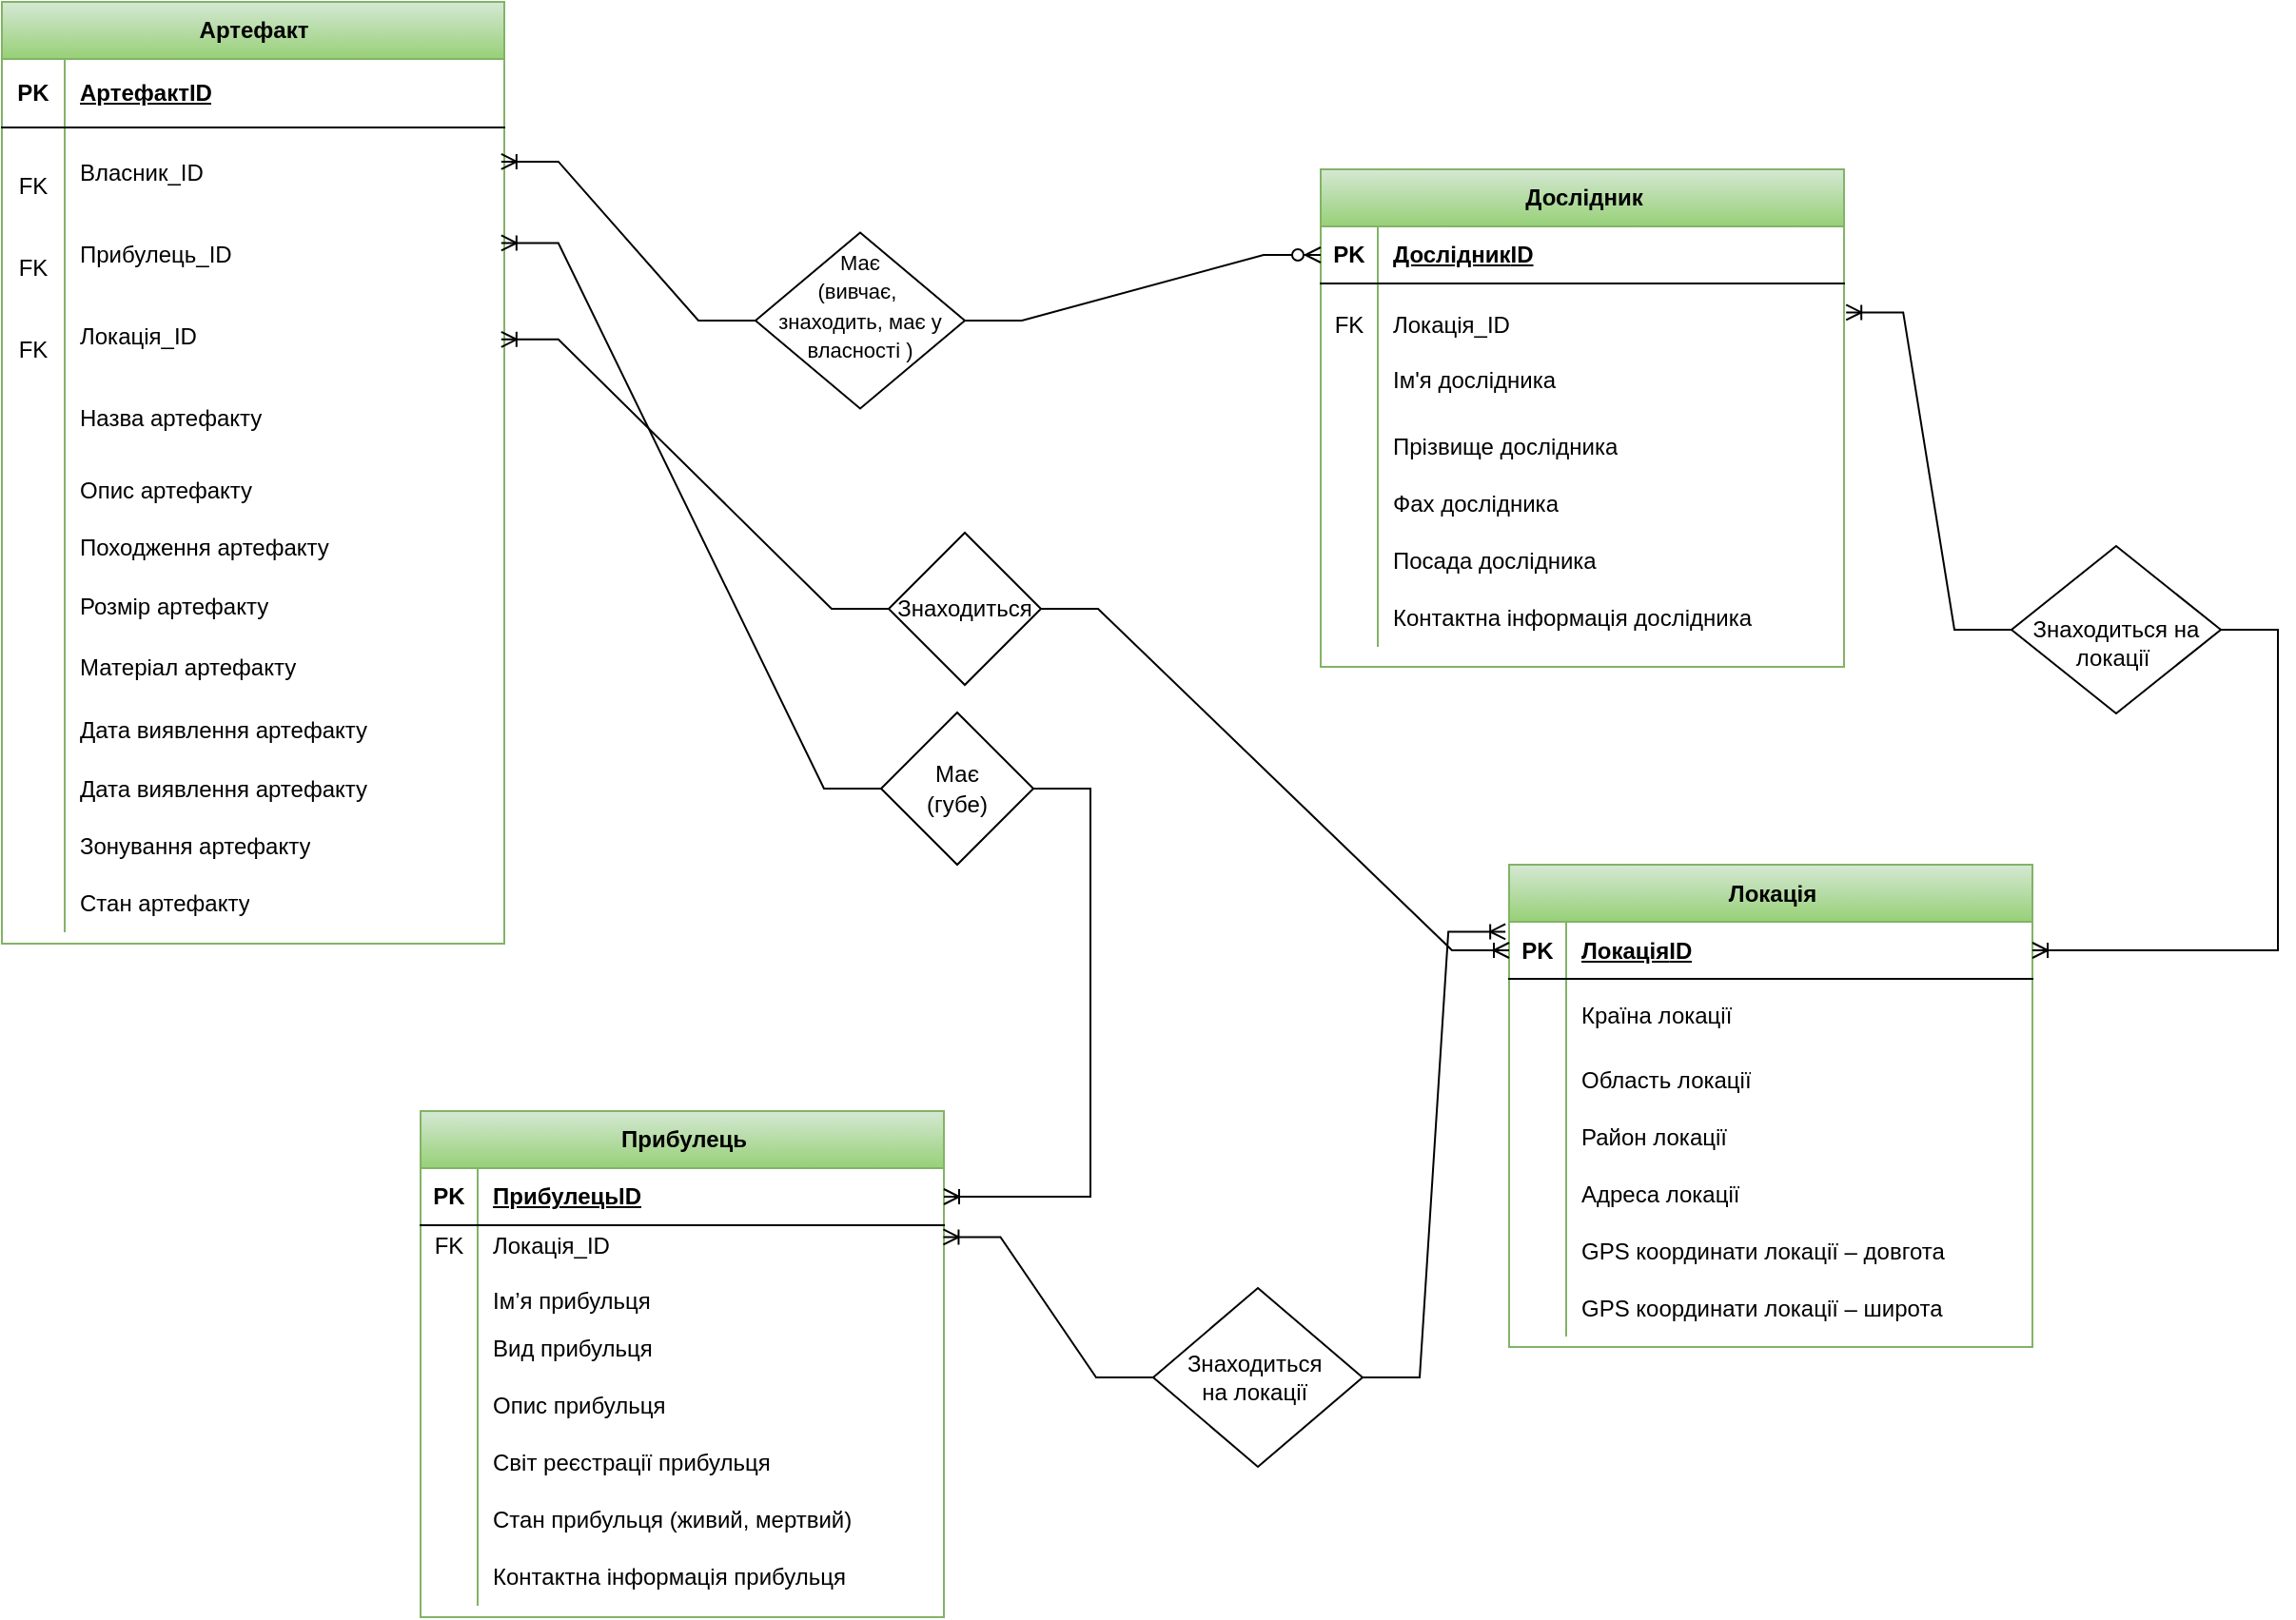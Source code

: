 <mxfile version="24.3.1" type="github" pages="3">
  <diagram id="TdW-pRVkT8IrxgXwmtbq" name="Страница — 2">
    <mxGraphModel dx="1060" dy="673" grid="1" gridSize="11" guides="1" tooltips="1" connect="1" arrows="1" fold="1" page="1" pageScale="1" pageWidth="1654" pageHeight="1169" math="0" shadow="0">
      <root>
        <mxCell id="0" />
        <mxCell id="1" parent="0" />
        <mxCell id="r9lbJ-qz_o97g8kHXI2X-67" value="Артефакт" style="shape=table;startSize=30;container=1;collapsible=1;childLayout=tableLayout;fixedRows=1;rowLines=0;fontStyle=1;align=center;resizeLast=1;html=1;fillColor=#d5e8d4;strokeColor=#82b366;gradientColor=#97d077;" vertex="1" parent="1">
          <mxGeometry x="264" y="583" width="264" height="495" as="geometry" />
        </mxCell>
        <mxCell id="r9lbJ-qz_o97g8kHXI2X-68" value="" style="shape=tableRow;horizontal=0;startSize=0;swimlaneHead=0;swimlaneBody=0;fillColor=none;collapsible=0;dropTarget=0;points=[[0,0.5],[1,0.5]];portConstraint=eastwest;top=0;left=0;right=0;bottom=1;" vertex="1" parent="r9lbJ-qz_o97g8kHXI2X-67">
          <mxGeometry y="30" width="264" height="36" as="geometry" />
        </mxCell>
        <mxCell id="r9lbJ-qz_o97g8kHXI2X-69" value="PK" style="shape=partialRectangle;connectable=0;fillColor=none;top=0;left=0;bottom=0;right=0;fontStyle=1;overflow=hidden;whiteSpace=wrap;html=1;" vertex="1" parent="r9lbJ-qz_o97g8kHXI2X-68">
          <mxGeometry width="33" height="36" as="geometry">
            <mxRectangle width="33" height="36" as="alternateBounds" />
          </mxGeometry>
        </mxCell>
        <mxCell id="r9lbJ-qz_o97g8kHXI2X-70" value="&lt;span style=&quot;text-align: center; text-wrap: nowrap;&quot;&gt;Артефакт&lt;/span&gt;ID" style="shape=partialRectangle;connectable=0;fillColor=none;top=0;left=0;bottom=0;right=0;align=left;spacingLeft=6;fontStyle=5;overflow=hidden;whiteSpace=wrap;html=1;" vertex="1" parent="r9lbJ-qz_o97g8kHXI2X-68">
          <mxGeometry x="33" width="231" height="36" as="geometry">
            <mxRectangle width="231" height="36" as="alternateBounds" />
          </mxGeometry>
        </mxCell>
        <mxCell id="r9lbJ-qz_o97g8kHXI2X-71" value="" style="shape=tableRow;horizontal=0;startSize=0;swimlaneHead=0;swimlaneBody=0;fillColor=none;collapsible=0;dropTarget=0;points=[[0,0.5],[1,0.5]];portConstraint=eastwest;top=0;left=0;right=0;bottom=0;" vertex="1" parent="r9lbJ-qz_o97g8kHXI2X-67">
          <mxGeometry y="66" width="264" height="176" as="geometry" />
        </mxCell>
        <mxCell id="r9lbJ-qz_o97g8kHXI2X-72" value="FK&lt;div&gt;&lt;br&gt;&lt;/div&gt;&lt;div&gt;&lt;br&gt;&lt;/div&gt;&lt;div&gt;FK&lt;br&gt;&lt;div&gt;&lt;div&gt;&lt;br&gt;&lt;/div&gt;&lt;div&gt;&lt;br&gt;&lt;div&gt;FK&lt;br&gt;&lt;/div&gt;&lt;div&gt;&lt;br&gt;&lt;/div&gt;&lt;div&gt;&lt;br&gt;&lt;/div&gt;&lt;/div&gt;&lt;/div&gt;&lt;/div&gt;" style="shape=partialRectangle;connectable=0;fillColor=none;top=0;left=0;bottom=0;right=0;editable=1;overflow=hidden;whiteSpace=wrap;html=1;" vertex="1" parent="r9lbJ-qz_o97g8kHXI2X-71">
          <mxGeometry width="33" height="176" as="geometry">
            <mxRectangle width="33" height="176" as="alternateBounds" />
          </mxGeometry>
        </mxCell>
        <mxCell id="r9lbJ-qz_o97g8kHXI2X-73" value="&lt;div&gt;Власник_ID&lt;/div&gt;&lt;div&gt;&lt;br&gt;&lt;/div&gt;&lt;div&gt;&lt;br&gt;&lt;/div&gt;&lt;div&gt;&lt;span style=&quot;text-align: center; text-wrap: nowrap;&quot;&gt;Прибулець_ID&lt;/span&gt;&lt;br&gt;&lt;/div&gt;&lt;div&gt;&lt;span style=&quot;text-align: center; text-wrap: nowrap;&quot;&gt;&lt;br&gt;&lt;/span&gt;&lt;/div&gt;&lt;div&gt;&lt;span style=&quot;text-align: center; text-wrap: nowrap;&quot;&gt;&lt;br&gt;&lt;/span&gt;&lt;/div&gt;&lt;div&gt;&lt;span style=&quot;text-wrap: nowrap; text-align: center;&quot;&gt;Локація_&lt;/span&gt;ID&lt;span style=&quot;text-align: center; text-wrap: nowrap;&quot;&gt;&lt;br&gt;&lt;/span&gt;&lt;/div&gt;&lt;div&gt;&lt;br&gt;&lt;/div&gt;&lt;div&gt;&lt;br&gt;&lt;/div&gt;Назва артефакту" style="shape=partialRectangle;connectable=0;fillColor=none;top=0;left=0;bottom=0;right=0;align=left;spacingLeft=6;overflow=hidden;whiteSpace=wrap;html=1;" vertex="1" parent="r9lbJ-qz_o97g8kHXI2X-71">
          <mxGeometry x="33" width="231" height="176" as="geometry">
            <mxRectangle width="231" height="176" as="alternateBounds" />
          </mxGeometry>
        </mxCell>
        <mxCell id="r9lbJ-qz_o97g8kHXI2X-74" value="" style="shape=tableRow;horizontal=0;startSize=0;swimlaneHead=0;swimlaneBody=0;fillColor=none;collapsible=0;dropTarget=0;points=[[0,0.5],[1,0.5]];portConstraint=eastwest;top=0;left=0;right=0;bottom=0;" vertex="1" parent="r9lbJ-qz_o97g8kHXI2X-67">
          <mxGeometry y="242" width="264" height="30" as="geometry" />
        </mxCell>
        <mxCell id="r9lbJ-qz_o97g8kHXI2X-75" value="" style="shape=partialRectangle;connectable=0;fillColor=none;top=0;left=0;bottom=0;right=0;editable=1;overflow=hidden;whiteSpace=wrap;html=1;" vertex="1" parent="r9lbJ-qz_o97g8kHXI2X-74">
          <mxGeometry width="33" height="30" as="geometry">
            <mxRectangle width="33" height="30" as="alternateBounds" />
          </mxGeometry>
        </mxCell>
        <mxCell id="r9lbJ-qz_o97g8kHXI2X-76" value="Опис артефакту" style="shape=partialRectangle;connectable=0;fillColor=none;top=0;left=0;bottom=0;right=0;align=left;spacingLeft=6;overflow=hidden;whiteSpace=wrap;html=1;" vertex="1" parent="r9lbJ-qz_o97g8kHXI2X-74">
          <mxGeometry x="33" width="231" height="30" as="geometry">
            <mxRectangle width="231" height="30" as="alternateBounds" />
          </mxGeometry>
        </mxCell>
        <mxCell id="r9lbJ-qz_o97g8kHXI2X-77" value="" style="shape=tableRow;horizontal=0;startSize=0;swimlaneHead=0;swimlaneBody=0;fillColor=none;collapsible=0;dropTarget=0;points=[[0,0.5],[1,0.5]];portConstraint=eastwest;top=0;left=0;right=0;bottom=0;" vertex="1" parent="r9lbJ-qz_o97g8kHXI2X-67">
          <mxGeometry y="272" width="264" height="30" as="geometry" />
        </mxCell>
        <mxCell id="r9lbJ-qz_o97g8kHXI2X-78" value="" style="shape=partialRectangle;connectable=0;fillColor=none;top=0;left=0;bottom=0;right=0;editable=1;overflow=hidden;whiteSpace=wrap;html=1;" vertex="1" parent="r9lbJ-qz_o97g8kHXI2X-77">
          <mxGeometry width="33" height="30" as="geometry">
            <mxRectangle width="33" height="30" as="alternateBounds" />
          </mxGeometry>
        </mxCell>
        <mxCell id="r9lbJ-qz_o97g8kHXI2X-79" value="Походження артефакту" style="shape=partialRectangle;connectable=0;fillColor=none;top=0;left=0;bottom=0;right=0;align=left;spacingLeft=6;overflow=hidden;whiteSpace=wrap;html=1;" vertex="1" parent="r9lbJ-qz_o97g8kHXI2X-77">
          <mxGeometry x="33" width="231" height="30" as="geometry">
            <mxRectangle width="231" height="30" as="alternateBounds" />
          </mxGeometry>
        </mxCell>
        <mxCell id="r9lbJ-qz_o97g8kHXI2X-80" style="shape=tableRow;horizontal=0;startSize=0;swimlaneHead=0;swimlaneBody=0;fillColor=none;collapsible=0;dropTarget=0;points=[[0,0.5],[1,0.5]];portConstraint=eastwest;top=0;left=0;right=0;bottom=0;" vertex="1" parent="r9lbJ-qz_o97g8kHXI2X-67">
          <mxGeometry y="302" width="264" height="31" as="geometry" />
        </mxCell>
        <mxCell id="r9lbJ-qz_o97g8kHXI2X-81" style="shape=partialRectangle;connectable=0;fillColor=none;top=0;left=0;bottom=0;right=0;editable=1;overflow=hidden;whiteSpace=wrap;html=1;" vertex="1" parent="r9lbJ-qz_o97g8kHXI2X-80">
          <mxGeometry width="33" height="31" as="geometry">
            <mxRectangle width="33" height="31" as="alternateBounds" />
          </mxGeometry>
        </mxCell>
        <mxCell id="r9lbJ-qz_o97g8kHXI2X-82" value="Розмір артефакту" style="shape=partialRectangle;connectable=0;fillColor=none;top=0;left=0;bottom=0;right=0;align=left;spacingLeft=6;overflow=hidden;whiteSpace=wrap;html=1;" vertex="1" parent="r9lbJ-qz_o97g8kHXI2X-80">
          <mxGeometry x="33" width="231" height="31" as="geometry">
            <mxRectangle width="231" height="31" as="alternateBounds" />
          </mxGeometry>
        </mxCell>
        <mxCell id="r9lbJ-qz_o97g8kHXI2X-83" style="shape=tableRow;horizontal=0;startSize=0;swimlaneHead=0;swimlaneBody=0;fillColor=none;collapsible=0;dropTarget=0;points=[[0,0.5],[1,0.5]];portConstraint=eastwest;top=0;left=0;right=0;bottom=0;" vertex="1" parent="r9lbJ-qz_o97g8kHXI2X-67">
          <mxGeometry y="333" width="264" height="33" as="geometry" />
        </mxCell>
        <mxCell id="r9lbJ-qz_o97g8kHXI2X-84" style="shape=partialRectangle;connectable=0;fillColor=none;top=0;left=0;bottom=0;right=0;editable=1;overflow=hidden;whiteSpace=wrap;html=1;" vertex="1" parent="r9lbJ-qz_o97g8kHXI2X-83">
          <mxGeometry width="33" height="33" as="geometry">
            <mxRectangle width="33" height="33" as="alternateBounds" />
          </mxGeometry>
        </mxCell>
        <mxCell id="r9lbJ-qz_o97g8kHXI2X-85" value="Матеріал артефакту" style="shape=partialRectangle;connectable=0;fillColor=none;top=0;left=0;bottom=0;right=0;align=left;spacingLeft=6;overflow=hidden;whiteSpace=wrap;html=1;" vertex="1" parent="r9lbJ-qz_o97g8kHXI2X-83">
          <mxGeometry x="33" width="231" height="33" as="geometry">
            <mxRectangle width="231" height="33" as="alternateBounds" />
          </mxGeometry>
        </mxCell>
        <mxCell id="r9lbJ-qz_o97g8kHXI2X-86" style="shape=tableRow;horizontal=0;startSize=0;swimlaneHead=0;swimlaneBody=0;fillColor=none;collapsible=0;dropTarget=0;points=[[0,0.5],[1,0.5]];portConstraint=eastwest;top=0;left=0;right=0;bottom=0;" vertex="1" parent="r9lbJ-qz_o97g8kHXI2X-67">
          <mxGeometry y="366" width="264" height="33" as="geometry" />
        </mxCell>
        <mxCell id="r9lbJ-qz_o97g8kHXI2X-87" style="shape=partialRectangle;connectable=0;fillColor=none;top=0;left=0;bottom=0;right=0;editable=1;overflow=hidden;whiteSpace=wrap;html=1;" vertex="1" parent="r9lbJ-qz_o97g8kHXI2X-86">
          <mxGeometry width="33" height="33" as="geometry">
            <mxRectangle width="33" height="33" as="alternateBounds" />
          </mxGeometry>
        </mxCell>
        <mxCell id="r9lbJ-qz_o97g8kHXI2X-88" value="Дата виявлення артефакту" style="shape=partialRectangle;connectable=0;fillColor=none;top=0;left=0;bottom=0;right=0;align=left;spacingLeft=6;overflow=hidden;whiteSpace=wrap;html=1;" vertex="1" parent="r9lbJ-qz_o97g8kHXI2X-86">
          <mxGeometry x="33" width="231" height="33" as="geometry">
            <mxRectangle width="231" height="33" as="alternateBounds" />
          </mxGeometry>
        </mxCell>
        <mxCell id="r9lbJ-qz_o97g8kHXI2X-89" style="shape=tableRow;horizontal=0;startSize=0;swimlaneHead=0;swimlaneBody=0;fillColor=none;collapsible=0;dropTarget=0;points=[[0,0.5],[1,0.5]];portConstraint=eastwest;top=0;left=0;right=0;bottom=0;" vertex="1" parent="r9lbJ-qz_o97g8kHXI2X-67">
          <mxGeometry y="399" width="264" height="30" as="geometry" />
        </mxCell>
        <mxCell id="r9lbJ-qz_o97g8kHXI2X-90" style="shape=partialRectangle;connectable=0;fillColor=none;top=0;left=0;bottom=0;right=0;editable=1;overflow=hidden;whiteSpace=wrap;html=1;" vertex="1" parent="r9lbJ-qz_o97g8kHXI2X-89">
          <mxGeometry width="33" height="30" as="geometry">
            <mxRectangle width="33" height="30" as="alternateBounds" />
          </mxGeometry>
        </mxCell>
        <mxCell id="r9lbJ-qz_o97g8kHXI2X-91" value="Дата виявлення артефакту" style="shape=partialRectangle;connectable=0;fillColor=none;top=0;left=0;bottom=0;right=0;align=left;spacingLeft=6;overflow=hidden;whiteSpace=wrap;html=1;" vertex="1" parent="r9lbJ-qz_o97g8kHXI2X-89">
          <mxGeometry x="33" width="231" height="30" as="geometry">
            <mxRectangle width="231" height="30" as="alternateBounds" />
          </mxGeometry>
        </mxCell>
        <mxCell id="r9lbJ-qz_o97g8kHXI2X-92" style="shape=tableRow;horizontal=0;startSize=0;swimlaneHead=0;swimlaneBody=0;fillColor=none;collapsible=0;dropTarget=0;points=[[0,0.5],[1,0.5]];portConstraint=eastwest;top=0;left=0;right=0;bottom=0;" vertex="1" parent="r9lbJ-qz_o97g8kHXI2X-67">
          <mxGeometry y="429" width="264" height="30" as="geometry" />
        </mxCell>
        <mxCell id="r9lbJ-qz_o97g8kHXI2X-93" style="shape=partialRectangle;connectable=0;fillColor=none;top=0;left=0;bottom=0;right=0;editable=1;overflow=hidden;whiteSpace=wrap;html=1;" vertex="1" parent="r9lbJ-qz_o97g8kHXI2X-92">
          <mxGeometry width="33" height="30" as="geometry">
            <mxRectangle width="33" height="30" as="alternateBounds" />
          </mxGeometry>
        </mxCell>
        <mxCell id="r9lbJ-qz_o97g8kHXI2X-94" value="&lt;div&gt;Зонування артефакту&lt;/div&gt;" style="shape=partialRectangle;connectable=0;fillColor=none;top=0;left=0;bottom=0;right=0;align=left;spacingLeft=6;overflow=hidden;whiteSpace=wrap;html=1;" vertex="1" parent="r9lbJ-qz_o97g8kHXI2X-92">
          <mxGeometry x="33" width="231" height="30" as="geometry">
            <mxRectangle width="231" height="30" as="alternateBounds" />
          </mxGeometry>
        </mxCell>
        <mxCell id="r9lbJ-qz_o97g8kHXI2X-95" style="shape=tableRow;horizontal=0;startSize=0;swimlaneHead=0;swimlaneBody=0;fillColor=none;collapsible=0;dropTarget=0;points=[[0,0.5],[1,0.5]];portConstraint=eastwest;top=0;left=0;right=0;bottom=0;" vertex="1" parent="r9lbJ-qz_o97g8kHXI2X-67">
          <mxGeometry y="459" width="264" height="30" as="geometry" />
        </mxCell>
        <mxCell id="r9lbJ-qz_o97g8kHXI2X-96" style="shape=partialRectangle;connectable=0;fillColor=none;top=0;left=0;bottom=0;right=0;editable=1;overflow=hidden;whiteSpace=wrap;html=1;" vertex="1" parent="r9lbJ-qz_o97g8kHXI2X-95">
          <mxGeometry width="33" height="30" as="geometry">
            <mxRectangle width="33" height="30" as="alternateBounds" />
          </mxGeometry>
        </mxCell>
        <mxCell id="r9lbJ-qz_o97g8kHXI2X-97" value="Стан артефакту" style="shape=partialRectangle;connectable=0;fillColor=none;top=0;left=0;bottom=0;right=0;align=left;spacingLeft=6;overflow=hidden;whiteSpace=wrap;html=1;" vertex="1" parent="r9lbJ-qz_o97g8kHXI2X-95">
          <mxGeometry x="33" width="231" height="30" as="geometry">
            <mxRectangle width="231" height="30" as="alternateBounds" />
          </mxGeometry>
        </mxCell>
        <mxCell id="r9lbJ-qz_o97g8kHXI2X-98" value="Дослідник" style="shape=table;startSize=30;container=1;collapsible=1;childLayout=tableLayout;fixedRows=1;rowLines=0;fontStyle=1;align=center;resizeLast=1;html=1;fillColor=#d5e8d4;strokeColor=#82b366;gradientColor=#97d077;" vertex="1" parent="1">
          <mxGeometry x="957" y="671" width="275" height="261.5" as="geometry" />
        </mxCell>
        <mxCell id="r9lbJ-qz_o97g8kHXI2X-99" value="" style="shape=tableRow;horizontal=0;startSize=0;swimlaneHead=0;swimlaneBody=0;fillColor=none;collapsible=0;dropTarget=0;points=[[0,0.5],[1,0.5]];portConstraint=eastwest;top=0;left=0;right=0;bottom=1;" vertex="1" parent="r9lbJ-qz_o97g8kHXI2X-98">
          <mxGeometry y="30" width="275" height="30" as="geometry" />
        </mxCell>
        <mxCell id="r9lbJ-qz_o97g8kHXI2X-100" value="PK" style="shape=partialRectangle;connectable=0;fillColor=none;top=0;left=0;bottom=0;right=0;fontStyle=1;overflow=hidden;whiteSpace=wrap;html=1;" vertex="1" parent="r9lbJ-qz_o97g8kHXI2X-99">
          <mxGeometry width="30" height="30" as="geometry">
            <mxRectangle width="30" height="30" as="alternateBounds" />
          </mxGeometry>
        </mxCell>
        <mxCell id="r9lbJ-qz_o97g8kHXI2X-101" value="&lt;span style=&quot;text-align: center; text-wrap: nowrap;&quot;&gt;Дослідник&lt;/span&gt;ID" style="shape=partialRectangle;connectable=0;fillColor=none;top=0;left=0;bottom=0;right=0;align=left;spacingLeft=6;fontStyle=5;overflow=hidden;whiteSpace=wrap;html=1;" vertex="1" parent="r9lbJ-qz_o97g8kHXI2X-99">
          <mxGeometry x="30" width="245" height="30" as="geometry">
            <mxRectangle width="245" height="30" as="alternateBounds" />
          </mxGeometry>
        </mxCell>
        <mxCell id="r9lbJ-qz_o97g8kHXI2X-102" value="" style="shape=tableRow;horizontal=0;startSize=0;swimlaneHead=0;swimlaneBody=0;fillColor=none;collapsible=0;dropTarget=0;points=[[0,0.5],[1,0.5]];portConstraint=eastwest;top=0;left=0;right=0;bottom=0;" vertex="1" parent="r9lbJ-qz_o97g8kHXI2X-98">
          <mxGeometry y="60" width="275" height="71" as="geometry" />
        </mxCell>
        <mxCell id="r9lbJ-qz_o97g8kHXI2X-103" value="FK&lt;div&gt;&lt;br&gt;&lt;/div&gt;&lt;div&gt;&lt;br&gt;&lt;/div&gt;" style="shape=partialRectangle;connectable=0;fillColor=none;top=0;left=0;bottom=0;right=0;editable=1;overflow=hidden;whiteSpace=wrap;html=1;" vertex="1" parent="r9lbJ-qz_o97g8kHXI2X-102">
          <mxGeometry width="30" height="71" as="geometry">
            <mxRectangle width="30" height="71" as="alternateBounds" />
          </mxGeometry>
        </mxCell>
        <mxCell id="r9lbJ-qz_o97g8kHXI2X-104" value="&lt;div&gt;&lt;span style=&quot;color: rgba(0, 0, 0, 0); font-family: monospace; font-size: 0px; text-wrap: nowrap;&quot;&gt;%3CmxGraphModel%3E%3Croot%3E%3CmxCell%20id%3D%220%22%2F%3E%3CmxCell%20id%3D%221%22%20parent%3D%220%22%2F%3E%3CmxCell%20id%3D%222%22%20value%3D%22%22%20style%3D%22edgeStyle%3DentityRelationEdgeStyle%3BfontSize%3D12%3Bhtml%3D1%3BendArrow%3DERoneToMany%3BstartArrow%3DERoneToMany%3Brounded%3D0%3BexitX%3D1%3BexitY%3D0.5%3BexitDx%3D0%3BexitDy%3D0%3B%22%20edge%3D%221%22%20parent%3D%221%22%3E%3CmxGeometry%20width%3D%22100%22%20height%3D%22100%22%20relative%3D%221%22%20as%3D%22geometry%22%3E%3CmxPoint%20x%3D%22627%22%20y%3D%22792%22%20as%3D%22sourcePoint%22%2F%3E%3CmxPoint%20x%3D%22759%22%20y%3D%221211%22%20as%3D%22targetPoint%22%2F%3E%3C%2FmxGeometry%3E%3C%2FmxCell%3E%3C%2Froot%3E%3C%2FmxGraphModel%3E&lt;/span&gt;&lt;span style=&quot;background-color: initial; text-wrap: nowrap; text-align: center;&quot;&gt;Локація_&lt;/span&gt;&lt;span style=&quot;background-color: initial;&quot;&gt;ID&lt;/span&gt;&lt;/div&gt;&lt;div&gt;&lt;br&gt;&lt;/div&gt;Ім&#39;я дослідника" style="shape=partialRectangle;connectable=0;fillColor=none;top=0;left=0;bottom=0;right=0;align=left;spacingLeft=6;overflow=hidden;whiteSpace=wrap;html=1;" vertex="1" parent="r9lbJ-qz_o97g8kHXI2X-102">
          <mxGeometry x="30" width="245" height="71" as="geometry">
            <mxRectangle width="245" height="71" as="alternateBounds" />
          </mxGeometry>
        </mxCell>
        <mxCell id="r9lbJ-qz_o97g8kHXI2X-105" value="" style="shape=tableRow;horizontal=0;startSize=0;swimlaneHead=0;swimlaneBody=0;fillColor=none;collapsible=0;dropTarget=0;points=[[0,0.5],[1,0.5]];portConstraint=eastwest;top=0;left=0;right=0;bottom=0;" vertex="1" parent="r9lbJ-qz_o97g8kHXI2X-98">
          <mxGeometry y="131" width="275" height="30" as="geometry" />
        </mxCell>
        <mxCell id="r9lbJ-qz_o97g8kHXI2X-106" value="" style="shape=partialRectangle;connectable=0;fillColor=none;top=0;left=0;bottom=0;right=0;editable=1;overflow=hidden;whiteSpace=wrap;html=1;" vertex="1" parent="r9lbJ-qz_o97g8kHXI2X-105">
          <mxGeometry width="30" height="30" as="geometry">
            <mxRectangle width="30" height="30" as="alternateBounds" />
          </mxGeometry>
        </mxCell>
        <mxCell id="r9lbJ-qz_o97g8kHXI2X-107" value="Прізвище дослідника" style="shape=partialRectangle;connectable=0;fillColor=none;top=0;left=0;bottom=0;right=0;align=left;spacingLeft=6;overflow=hidden;whiteSpace=wrap;html=1;" vertex="1" parent="r9lbJ-qz_o97g8kHXI2X-105">
          <mxGeometry x="30" width="245" height="30" as="geometry">
            <mxRectangle width="245" height="30" as="alternateBounds" />
          </mxGeometry>
        </mxCell>
        <mxCell id="r9lbJ-qz_o97g8kHXI2X-108" value="" style="shape=tableRow;horizontal=0;startSize=0;swimlaneHead=0;swimlaneBody=0;fillColor=none;collapsible=0;dropTarget=0;points=[[0,0.5],[1,0.5]];portConstraint=eastwest;top=0;left=0;right=0;bottom=0;" vertex="1" parent="r9lbJ-qz_o97g8kHXI2X-98">
          <mxGeometry y="161" width="275" height="30" as="geometry" />
        </mxCell>
        <mxCell id="r9lbJ-qz_o97g8kHXI2X-109" value="" style="shape=partialRectangle;connectable=0;fillColor=none;top=0;left=0;bottom=0;right=0;editable=1;overflow=hidden;whiteSpace=wrap;html=1;" vertex="1" parent="r9lbJ-qz_o97g8kHXI2X-108">
          <mxGeometry width="30" height="30" as="geometry">
            <mxRectangle width="30" height="30" as="alternateBounds" />
          </mxGeometry>
        </mxCell>
        <mxCell id="r9lbJ-qz_o97g8kHXI2X-110" value="Фах дослідника" style="shape=partialRectangle;connectable=0;fillColor=none;top=0;left=0;bottom=0;right=0;align=left;spacingLeft=6;overflow=hidden;whiteSpace=wrap;html=1;" vertex="1" parent="r9lbJ-qz_o97g8kHXI2X-108">
          <mxGeometry x="30" width="245" height="30" as="geometry">
            <mxRectangle width="245" height="30" as="alternateBounds" />
          </mxGeometry>
        </mxCell>
        <mxCell id="r9lbJ-qz_o97g8kHXI2X-111" style="shape=tableRow;horizontal=0;startSize=0;swimlaneHead=0;swimlaneBody=0;fillColor=none;collapsible=0;dropTarget=0;points=[[0,0.5],[1,0.5]];portConstraint=eastwest;top=0;left=0;right=0;bottom=0;" vertex="1" parent="r9lbJ-qz_o97g8kHXI2X-98">
          <mxGeometry y="191" width="275" height="30" as="geometry" />
        </mxCell>
        <mxCell id="r9lbJ-qz_o97g8kHXI2X-112" style="shape=partialRectangle;connectable=0;fillColor=none;top=0;left=0;bottom=0;right=0;editable=1;overflow=hidden;whiteSpace=wrap;html=1;" vertex="1" parent="r9lbJ-qz_o97g8kHXI2X-111">
          <mxGeometry width="30" height="30" as="geometry">
            <mxRectangle width="30" height="30" as="alternateBounds" />
          </mxGeometry>
        </mxCell>
        <mxCell id="r9lbJ-qz_o97g8kHXI2X-113" value="Посада дослідника" style="shape=partialRectangle;connectable=0;fillColor=none;top=0;left=0;bottom=0;right=0;align=left;spacingLeft=6;overflow=hidden;whiteSpace=wrap;html=1;" vertex="1" parent="r9lbJ-qz_o97g8kHXI2X-111">
          <mxGeometry x="30" width="245" height="30" as="geometry">
            <mxRectangle width="245" height="30" as="alternateBounds" />
          </mxGeometry>
        </mxCell>
        <mxCell id="r9lbJ-qz_o97g8kHXI2X-117" style="shape=tableRow;horizontal=0;startSize=0;swimlaneHead=0;swimlaneBody=0;fillColor=none;collapsible=0;dropTarget=0;points=[[0,0.5],[1,0.5]];portConstraint=eastwest;top=0;left=0;right=0;bottom=0;" vertex="1" parent="r9lbJ-qz_o97g8kHXI2X-98">
          <mxGeometry y="221" width="275" height="30" as="geometry" />
        </mxCell>
        <mxCell id="r9lbJ-qz_o97g8kHXI2X-118" style="shape=partialRectangle;connectable=0;fillColor=none;top=0;left=0;bottom=0;right=0;editable=1;overflow=hidden;whiteSpace=wrap;html=1;" vertex="1" parent="r9lbJ-qz_o97g8kHXI2X-117">
          <mxGeometry width="30" height="30" as="geometry">
            <mxRectangle width="30" height="30" as="alternateBounds" />
          </mxGeometry>
        </mxCell>
        <mxCell id="r9lbJ-qz_o97g8kHXI2X-119" value="Контактна інформація дослідника" style="shape=partialRectangle;connectable=0;fillColor=none;top=0;left=0;bottom=0;right=0;align=left;spacingLeft=6;overflow=hidden;whiteSpace=wrap;html=1;" vertex="1" parent="r9lbJ-qz_o97g8kHXI2X-117">
          <mxGeometry x="30" width="245" height="30" as="geometry">
            <mxRectangle width="245" height="30" as="alternateBounds" />
          </mxGeometry>
        </mxCell>
        <mxCell id="r9lbJ-qz_o97g8kHXI2X-124" value="Локація" style="shape=table;startSize=30;container=1;collapsible=1;childLayout=tableLayout;fixedRows=1;rowLines=0;fontStyle=1;align=center;resizeLast=1;html=1;fillColor=#d5e8d4;gradientColor=#97d077;strokeColor=#82b366;" vertex="1" parent="1">
          <mxGeometry x="1056" y="1036.5" width="275" height="253.5" as="geometry" />
        </mxCell>
        <mxCell id="r9lbJ-qz_o97g8kHXI2X-125" value="" style="shape=tableRow;horizontal=0;startSize=0;swimlaneHead=0;swimlaneBody=0;fillColor=none;collapsible=0;dropTarget=0;points=[[0,0.5],[1,0.5]];portConstraint=eastwest;top=0;left=0;right=0;bottom=1;" vertex="1" parent="r9lbJ-qz_o97g8kHXI2X-124">
          <mxGeometry y="30" width="275" height="30" as="geometry" />
        </mxCell>
        <mxCell id="r9lbJ-qz_o97g8kHXI2X-126" value="PK" style="shape=partialRectangle;connectable=0;fillColor=none;top=0;left=0;bottom=0;right=0;fontStyle=1;overflow=hidden;whiteSpace=wrap;html=1;" vertex="1" parent="r9lbJ-qz_o97g8kHXI2X-125">
          <mxGeometry width="30" height="30" as="geometry">
            <mxRectangle width="30" height="30" as="alternateBounds" />
          </mxGeometry>
        </mxCell>
        <mxCell id="r9lbJ-qz_o97g8kHXI2X-127" value="&lt;span style=&quot;text-align: center; text-wrap: nowrap;&quot;&gt;Локація&lt;/span&gt;ID" style="shape=partialRectangle;connectable=0;fillColor=none;top=0;left=0;bottom=0;right=0;align=left;spacingLeft=6;fontStyle=5;overflow=hidden;whiteSpace=wrap;html=1;" vertex="1" parent="r9lbJ-qz_o97g8kHXI2X-125">
          <mxGeometry x="30" width="245" height="30" as="geometry">
            <mxRectangle width="245" height="30" as="alternateBounds" />
          </mxGeometry>
        </mxCell>
        <mxCell id="r9lbJ-qz_o97g8kHXI2X-128" value="" style="shape=tableRow;horizontal=0;startSize=0;swimlaneHead=0;swimlaneBody=0;fillColor=none;collapsible=0;dropTarget=0;points=[[0,0.5],[1,0.5]];portConstraint=eastwest;top=0;left=0;right=0;bottom=0;" vertex="1" parent="r9lbJ-qz_o97g8kHXI2X-124">
          <mxGeometry y="60" width="275" height="38" as="geometry" />
        </mxCell>
        <mxCell id="r9lbJ-qz_o97g8kHXI2X-129" value="" style="shape=partialRectangle;connectable=0;fillColor=none;top=0;left=0;bottom=0;right=0;editable=1;overflow=hidden;whiteSpace=wrap;html=1;" vertex="1" parent="r9lbJ-qz_o97g8kHXI2X-128">
          <mxGeometry width="30" height="38" as="geometry">
            <mxRectangle width="30" height="38" as="alternateBounds" />
          </mxGeometry>
        </mxCell>
        <mxCell id="r9lbJ-qz_o97g8kHXI2X-130" value="Країна локації" style="shape=partialRectangle;connectable=0;fillColor=none;top=0;left=0;bottom=0;right=0;align=left;spacingLeft=6;overflow=hidden;whiteSpace=wrap;html=1;" vertex="1" parent="r9lbJ-qz_o97g8kHXI2X-128">
          <mxGeometry x="30" width="245" height="38" as="geometry">
            <mxRectangle width="245" height="38" as="alternateBounds" />
          </mxGeometry>
        </mxCell>
        <mxCell id="r9lbJ-qz_o97g8kHXI2X-131" value="" style="shape=tableRow;horizontal=0;startSize=0;swimlaneHead=0;swimlaneBody=0;fillColor=none;collapsible=0;dropTarget=0;points=[[0,0.5],[1,0.5]];portConstraint=eastwest;top=0;left=0;right=0;bottom=0;" vertex="1" parent="r9lbJ-qz_o97g8kHXI2X-124">
          <mxGeometry y="98" width="275" height="30" as="geometry" />
        </mxCell>
        <mxCell id="r9lbJ-qz_o97g8kHXI2X-132" value="" style="shape=partialRectangle;connectable=0;fillColor=none;top=0;left=0;bottom=0;right=0;editable=1;overflow=hidden;whiteSpace=wrap;html=1;" vertex="1" parent="r9lbJ-qz_o97g8kHXI2X-131">
          <mxGeometry width="30" height="30" as="geometry">
            <mxRectangle width="30" height="30" as="alternateBounds" />
          </mxGeometry>
        </mxCell>
        <mxCell id="r9lbJ-qz_o97g8kHXI2X-133" value="Область локації" style="shape=partialRectangle;connectable=0;fillColor=none;top=0;left=0;bottom=0;right=0;align=left;spacingLeft=6;overflow=hidden;whiteSpace=wrap;html=1;" vertex="1" parent="r9lbJ-qz_o97g8kHXI2X-131">
          <mxGeometry x="30" width="245" height="30" as="geometry">
            <mxRectangle width="245" height="30" as="alternateBounds" />
          </mxGeometry>
        </mxCell>
        <mxCell id="r9lbJ-qz_o97g8kHXI2X-134" value="" style="shape=tableRow;horizontal=0;startSize=0;swimlaneHead=0;swimlaneBody=0;fillColor=none;collapsible=0;dropTarget=0;points=[[0,0.5],[1,0.5]];portConstraint=eastwest;top=0;left=0;right=0;bottom=0;" vertex="1" parent="r9lbJ-qz_o97g8kHXI2X-124">
          <mxGeometry y="128" width="275" height="30" as="geometry" />
        </mxCell>
        <mxCell id="r9lbJ-qz_o97g8kHXI2X-135" value="" style="shape=partialRectangle;connectable=0;fillColor=none;top=0;left=0;bottom=0;right=0;editable=1;overflow=hidden;whiteSpace=wrap;html=1;" vertex="1" parent="r9lbJ-qz_o97g8kHXI2X-134">
          <mxGeometry width="30" height="30" as="geometry">
            <mxRectangle width="30" height="30" as="alternateBounds" />
          </mxGeometry>
        </mxCell>
        <mxCell id="r9lbJ-qz_o97g8kHXI2X-136" value="Район локації" style="shape=partialRectangle;connectable=0;fillColor=none;top=0;left=0;bottom=0;right=0;align=left;spacingLeft=6;overflow=hidden;whiteSpace=wrap;html=1;" vertex="1" parent="r9lbJ-qz_o97g8kHXI2X-134">
          <mxGeometry x="30" width="245" height="30" as="geometry">
            <mxRectangle width="245" height="30" as="alternateBounds" />
          </mxGeometry>
        </mxCell>
        <mxCell id="r9lbJ-qz_o97g8kHXI2X-137" style="shape=tableRow;horizontal=0;startSize=0;swimlaneHead=0;swimlaneBody=0;fillColor=none;collapsible=0;dropTarget=0;points=[[0,0.5],[1,0.5]];portConstraint=eastwest;top=0;left=0;right=0;bottom=0;" vertex="1" parent="r9lbJ-qz_o97g8kHXI2X-124">
          <mxGeometry y="158" width="275" height="30" as="geometry" />
        </mxCell>
        <mxCell id="r9lbJ-qz_o97g8kHXI2X-138" style="shape=partialRectangle;connectable=0;fillColor=none;top=0;left=0;bottom=0;right=0;editable=1;overflow=hidden;whiteSpace=wrap;html=1;" vertex="1" parent="r9lbJ-qz_o97g8kHXI2X-137">
          <mxGeometry width="30" height="30" as="geometry">
            <mxRectangle width="30" height="30" as="alternateBounds" />
          </mxGeometry>
        </mxCell>
        <mxCell id="r9lbJ-qz_o97g8kHXI2X-139" value="Адреса локації" style="shape=partialRectangle;connectable=0;fillColor=none;top=0;left=0;bottom=0;right=0;align=left;spacingLeft=6;overflow=hidden;whiteSpace=wrap;html=1;" vertex="1" parent="r9lbJ-qz_o97g8kHXI2X-137">
          <mxGeometry x="30" width="245" height="30" as="geometry">
            <mxRectangle width="245" height="30" as="alternateBounds" />
          </mxGeometry>
        </mxCell>
        <mxCell id="r9lbJ-qz_o97g8kHXI2X-140" style="shape=tableRow;horizontal=0;startSize=0;swimlaneHead=0;swimlaneBody=0;fillColor=none;collapsible=0;dropTarget=0;points=[[0,0.5],[1,0.5]];portConstraint=eastwest;top=0;left=0;right=0;bottom=0;" vertex="1" parent="r9lbJ-qz_o97g8kHXI2X-124">
          <mxGeometry y="188" width="275" height="30" as="geometry" />
        </mxCell>
        <mxCell id="r9lbJ-qz_o97g8kHXI2X-141" style="shape=partialRectangle;connectable=0;fillColor=none;top=0;left=0;bottom=0;right=0;editable=1;overflow=hidden;whiteSpace=wrap;html=1;" vertex="1" parent="r9lbJ-qz_o97g8kHXI2X-140">
          <mxGeometry width="30" height="30" as="geometry">
            <mxRectangle width="30" height="30" as="alternateBounds" />
          </mxGeometry>
        </mxCell>
        <mxCell id="r9lbJ-qz_o97g8kHXI2X-142" value="GPS координати локації – довгота" style="shape=partialRectangle;connectable=0;fillColor=none;top=0;left=0;bottom=0;right=0;align=left;spacingLeft=6;overflow=hidden;whiteSpace=wrap;html=1;" vertex="1" parent="r9lbJ-qz_o97g8kHXI2X-140">
          <mxGeometry x="30" width="245" height="30" as="geometry">
            <mxRectangle width="245" height="30" as="alternateBounds" />
          </mxGeometry>
        </mxCell>
        <mxCell id="r9lbJ-qz_o97g8kHXI2X-144" style="shape=tableRow;horizontal=0;startSize=0;swimlaneHead=0;swimlaneBody=0;fillColor=none;collapsible=0;dropTarget=0;points=[[0,0.5],[1,0.5]];portConstraint=eastwest;top=0;left=0;right=0;bottom=0;" vertex="1" parent="r9lbJ-qz_o97g8kHXI2X-124">
          <mxGeometry y="218" width="275" height="30" as="geometry" />
        </mxCell>
        <mxCell id="r9lbJ-qz_o97g8kHXI2X-145" style="shape=partialRectangle;connectable=0;fillColor=none;top=0;left=0;bottom=0;right=0;editable=1;overflow=hidden;whiteSpace=wrap;html=1;" vertex="1" parent="r9lbJ-qz_o97g8kHXI2X-144">
          <mxGeometry width="30" height="30" as="geometry">
            <mxRectangle width="30" height="30" as="alternateBounds" />
          </mxGeometry>
        </mxCell>
        <mxCell id="r9lbJ-qz_o97g8kHXI2X-146" value="GPS координати локації – широта" style="shape=partialRectangle;connectable=0;fillColor=none;top=0;left=0;bottom=0;right=0;align=left;spacingLeft=6;overflow=hidden;whiteSpace=wrap;html=1;" vertex="1" parent="r9lbJ-qz_o97g8kHXI2X-144">
          <mxGeometry x="30" width="245" height="30" as="geometry">
            <mxRectangle width="245" height="30" as="alternateBounds" />
          </mxGeometry>
        </mxCell>
        <mxCell id="r9lbJ-qz_o97g8kHXI2X-169" value="Прибулець" style="shape=table;startSize=30;container=1;collapsible=1;childLayout=tableLayout;fixedRows=1;rowLines=0;fontStyle=1;align=center;resizeLast=1;html=1;fillColor=#d5e8d4;gradientColor=#97d077;strokeColor=#82b366;" vertex="1" parent="1">
          <mxGeometry x="484" y="1166" width="275" height="266.0" as="geometry" />
        </mxCell>
        <mxCell id="r9lbJ-qz_o97g8kHXI2X-170" value="" style="shape=tableRow;horizontal=0;startSize=0;swimlaneHead=0;swimlaneBody=0;fillColor=none;collapsible=0;dropTarget=0;points=[[0,0.5],[1,0.5]];portConstraint=eastwest;top=0;left=0;right=0;bottom=1;" vertex="1" parent="r9lbJ-qz_o97g8kHXI2X-169">
          <mxGeometry y="30" width="275" height="30" as="geometry" />
        </mxCell>
        <mxCell id="r9lbJ-qz_o97g8kHXI2X-171" value="PK" style="shape=partialRectangle;connectable=0;fillColor=none;top=0;left=0;bottom=0;right=0;fontStyle=1;overflow=hidden;whiteSpace=wrap;html=1;" vertex="1" parent="r9lbJ-qz_o97g8kHXI2X-170">
          <mxGeometry width="30" height="30" as="geometry">
            <mxRectangle width="30" height="30" as="alternateBounds" />
          </mxGeometry>
        </mxCell>
        <mxCell id="r9lbJ-qz_o97g8kHXI2X-172" value="&lt;span style=&quot;text-align: center; text-wrap: nowrap;&quot;&gt;Прибулець&lt;/span&gt;ID" style="shape=partialRectangle;connectable=0;fillColor=none;top=0;left=0;bottom=0;right=0;align=left;spacingLeft=6;fontStyle=5;overflow=hidden;whiteSpace=wrap;html=1;" vertex="1" parent="r9lbJ-qz_o97g8kHXI2X-170">
          <mxGeometry x="30" width="245" height="30" as="geometry">
            <mxRectangle width="245" height="30" as="alternateBounds" />
          </mxGeometry>
        </mxCell>
        <mxCell id="r9lbJ-qz_o97g8kHXI2X-173" value="" style="shape=tableRow;horizontal=0;startSize=0;swimlaneHead=0;swimlaneBody=0;fillColor=none;collapsible=0;dropTarget=0;points=[[0,0.5],[1,0.5]];portConstraint=eastwest;top=0;left=0;right=0;bottom=0;" vertex="1" parent="r9lbJ-qz_o97g8kHXI2X-169">
          <mxGeometry y="60" width="275" height="50" as="geometry" />
        </mxCell>
        <mxCell id="r9lbJ-qz_o97g8kHXI2X-174" value="FK&lt;div&gt;&lt;br&gt;&lt;/div&gt;&lt;div&gt;&lt;br&gt;&lt;/div&gt;" style="shape=partialRectangle;connectable=0;fillColor=none;top=0;left=0;bottom=0;right=0;editable=1;overflow=hidden;whiteSpace=wrap;html=1;" vertex="1" parent="r9lbJ-qz_o97g8kHXI2X-173">
          <mxGeometry width="30" height="50" as="geometry">
            <mxRectangle width="30" height="50" as="alternateBounds" />
          </mxGeometry>
        </mxCell>
        <mxCell id="r9lbJ-qz_o97g8kHXI2X-175" value="&lt;span style=&quot;background-color: initial; text-wrap: nowrap; color: rgba(0, 0, 0, 0); font-family: monospace; font-size: 0px;&quot;&gt;%3CmxGraphModel%3E%3Croot%3E%3CmxCell%20id%3D%220%22%2F%3E%3CmxCell%20id%3D%221%22%20parent%3D%220%22%2F%3E%3CmxCell%20id%3D%222%22%20value%3D%22%22%20style%3D%22edgeStyle%3DentityRelationEdgeStyle%3BfontSize%3D12%3Bhtml%3D1%3BendArrow%3DERoneToMany%3BstartArrow%3DERoneToMany%3Brounded%3D0%3BexitX%3D1%3BexitY%3D0.5%3BexitDx%3D0%3BexitDy%3D0%3B%22%20edge%3D%221%22%20parent%3D%221%22%3E%3CmxGeometry%20width%3D%22100%22%20height%3D%22100%22%20relative%3D%221%22%20as%3D%22geometry%22%3E%3CmxPoint%20x%3D%22627%22%20y%3D%22792%22%20as%3D%22sourcePoint%22%2F%3E%3CmxPoint%20x%3D%22759%22%20y%3D%221211%22%20as%3D%22targetPoint%22%2F%3E%3C%2FmxGeometry%3E%3C%2FmxCell%3E%3C%2Froot%3E%3C%2FmxGraphModel%3E&lt;/span&gt;&lt;span style=&quot;background-color: initial; text-wrap: nowrap; text-align: center;&quot;&gt;Локація_&lt;/span&gt;&lt;span style=&quot;background-color: initial;&quot;&gt;ID&lt;/span&gt;&lt;div&gt;&lt;br&gt;&lt;/div&gt;&lt;div&gt;Ім’я прибульця&lt;/div&gt;" style="shape=partialRectangle;connectable=0;fillColor=none;top=0;left=0;bottom=0;right=0;align=left;spacingLeft=6;overflow=hidden;whiteSpace=wrap;html=1;" vertex="1" parent="r9lbJ-qz_o97g8kHXI2X-173">
          <mxGeometry x="30" width="245" height="50" as="geometry">
            <mxRectangle width="245" height="50" as="alternateBounds" />
          </mxGeometry>
        </mxCell>
        <mxCell id="r9lbJ-qz_o97g8kHXI2X-176" value="" style="shape=tableRow;horizontal=0;startSize=0;swimlaneHead=0;swimlaneBody=0;fillColor=none;collapsible=0;dropTarget=0;points=[[0,0.5],[1,0.5]];portConstraint=eastwest;top=0;left=0;right=0;bottom=0;" vertex="1" parent="r9lbJ-qz_o97g8kHXI2X-169">
          <mxGeometry y="110" width="275" height="30" as="geometry" />
        </mxCell>
        <mxCell id="r9lbJ-qz_o97g8kHXI2X-177" value="" style="shape=partialRectangle;connectable=0;fillColor=none;top=0;left=0;bottom=0;right=0;editable=1;overflow=hidden;whiteSpace=wrap;html=1;" vertex="1" parent="r9lbJ-qz_o97g8kHXI2X-176">
          <mxGeometry width="30" height="30" as="geometry">
            <mxRectangle width="30" height="30" as="alternateBounds" />
          </mxGeometry>
        </mxCell>
        <mxCell id="r9lbJ-qz_o97g8kHXI2X-178" value="Вид прибульця" style="shape=partialRectangle;connectable=0;fillColor=none;top=0;left=0;bottom=0;right=0;align=left;spacingLeft=6;overflow=hidden;whiteSpace=wrap;html=1;" vertex="1" parent="r9lbJ-qz_o97g8kHXI2X-176">
          <mxGeometry x="30" width="245" height="30" as="geometry">
            <mxRectangle width="245" height="30" as="alternateBounds" />
          </mxGeometry>
        </mxCell>
        <mxCell id="r9lbJ-qz_o97g8kHXI2X-179" value="" style="shape=tableRow;horizontal=0;startSize=0;swimlaneHead=0;swimlaneBody=0;fillColor=none;collapsible=0;dropTarget=0;points=[[0,0.5],[1,0.5]];portConstraint=eastwest;top=0;left=0;right=0;bottom=0;" vertex="1" parent="r9lbJ-qz_o97g8kHXI2X-169">
          <mxGeometry y="140" width="275" height="30" as="geometry" />
        </mxCell>
        <mxCell id="r9lbJ-qz_o97g8kHXI2X-180" value="" style="shape=partialRectangle;connectable=0;fillColor=none;top=0;left=0;bottom=0;right=0;editable=1;overflow=hidden;whiteSpace=wrap;html=1;" vertex="1" parent="r9lbJ-qz_o97g8kHXI2X-179">
          <mxGeometry width="30" height="30" as="geometry">
            <mxRectangle width="30" height="30" as="alternateBounds" />
          </mxGeometry>
        </mxCell>
        <mxCell id="r9lbJ-qz_o97g8kHXI2X-181" value="Опис прибульця" style="shape=partialRectangle;connectable=0;fillColor=none;top=0;left=0;bottom=0;right=0;align=left;spacingLeft=6;overflow=hidden;whiteSpace=wrap;html=1;" vertex="1" parent="r9lbJ-qz_o97g8kHXI2X-179">
          <mxGeometry x="30" width="245" height="30" as="geometry">
            <mxRectangle width="245" height="30" as="alternateBounds" />
          </mxGeometry>
        </mxCell>
        <mxCell id="r9lbJ-qz_o97g8kHXI2X-182" style="shape=tableRow;horizontal=0;startSize=0;swimlaneHead=0;swimlaneBody=0;fillColor=none;collapsible=0;dropTarget=0;points=[[0,0.5],[1,0.5]];portConstraint=eastwest;top=0;left=0;right=0;bottom=0;" vertex="1" parent="r9lbJ-qz_o97g8kHXI2X-169">
          <mxGeometry y="170" width="275" height="30" as="geometry" />
        </mxCell>
        <mxCell id="r9lbJ-qz_o97g8kHXI2X-183" style="shape=partialRectangle;connectable=0;fillColor=none;top=0;left=0;bottom=0;right=0;editable=1;overflow=hidden;whiteSpace=wrap;html=1;" vertex="1" parent="r9lbJ-qz_o97g8kHXI2X-182">
          <mxGeometry width="30" height="30" as="geometry">
            <mxRectangle width="30" height="30" as="alternateBounds" />
          </mxGeometry>
        </mxCell>
        <mxCell id="r9lbJ-qz_o97g8kHXI2X-184" value="Світ реєстрації прибульця" style="shape=partialRectangle;connectable=0;fillColor=none;top=0;left=0;bottom=0;right=0;align=left;spacingLeft=6;overflow=hidden;whiteSpace=wrap;html=1;" vertex="1" parent="r9lbJ-qz_o97g8kHXI2X-182">
          <mxGeometry x="30" width="245" height="30" as="geometry">
            <mxRectangle width="245" height="30" as="alternateBounds" />
          </mxGeometry>
        </mxCell>
        <mxCell id="r9lbJ-qz_o97g8kHXI2X-185" style="shape=tableRow;horizontal=0;startSize=0;swimlaneHead=0;swimlaneBody=0;fillColor=none;collapsible=0;dropTarget=0;points=[[0,0.5],[1,0.5]];portConstraint=eastwest;top=0;left=0;right=0;bottom=0;" vertex="1" parent="r9lbJ-qz_o97g8kHXI2X-169">
          <mxGeometry y="200" width="275" height="30" as="geometry" />
        </mxCell>
        <mxCell id="r9lbJ-qz_o97g8kHXI2X-186" style="shape=partialRectangle;connectable=0;fillColor=none;top=0;left=0;bottom=0;right=0;editable=1;overflow=hidden;whiteSpace=wrap;html=1;" vertex="1" parent="r9lbJ-qz_o97g8kHXI2X-185">
          <mxGeometry width="30" height="30" as="geometry">
            <mxRectangle width="30" height="30" as="alternateBounds" />
          </mxGeometry>
        </mxCell>
        <mxCell id="r9lbJ-qz_o97g8kHXI2X-187" value="Стан прибульця (живий, мертвий)" style="shape=partialRectangle;connectable=0;fillColor=none;top=0;left=0;bottom=0;right=0;align=left;spacingLeft=6;overflow=hidden;whiteSpace=wrap;html=1;" vertex="1" parent="r9lbJ-qz_o97g8kHXI2X-185">
          <mxGeometry x="30" width="245" height="30" as="geometry">
            <mxRectangle width="245" height="30" as="alternateBounds" />
          </mxGeometry>
        </mxCell>
        <mxCell id="r9lbJ-qz_o97g8kHXI2X-188" style="shape=tableRow;horizontal=0;startSize=0;swimlaneHead=0;swimlaneBody=0;fillColor=none;collapsible=0;dropTarget=0;points=[[0,0.5],[1,0.5]];portConstraint=eastwest;top=0;left=0;right=0;bottom=0;" vertex="1" parent="r9lbJ-qz_o97g8kHXI2X-169">
          <mxGeometry y="230" width="275" height="30" as="geometry" />
        </mxCell>
        <mxCell id="r9lbJ-qz_o97g8kHXI2X-189" style="shape=partialRectangle;connectable=0;fillColor=none;top=0;left=0;bottom=0;right=0;editable=1;overflow=hidden;whiteSpace=wrap;html=1;" vertex="1" parent="r9lbJ-qz_o97g8kHXI2X-188">
          <mxGeometry width="30" height="30" as="geometry">
            <mxRectangle width="30" height="30" as="alternateBounds" />
          </mxGeometry>
        </mxCell>
        <mxCell id="r9lbJ-qz_o97g8kHXI2X-190" value="Контактна інформація прибульця" style="shape=partialRectangle;connectable=0;fillColor=none;top=0;left=0;bottom=0;right=0;align=left;spacingLeft=6;overflow=hidden;whiteSpace=wrap;html=1;" vertex="1" parent="r9lbJ-qz_o97g8kHXI2X-188">
          <mxGeometry x="30" width="245" height="30" as="geometry">
            <mxRectangle width="245" height="30" as="alternateBounds" />
          </mxGeometry>
        </mxCell>
        <mxCell id="r9lbJ-qz_o97g8kHXI2X-192" value="" style="edgeStyle=entityRelationEdgeStyle;fontSize=12;html=1;endArrow=ERoneToMany;startArrow=none;rounded=0;exitX=0;exitY=0.5;exitDx=0;exitDy=0;entryX=0.994;entryY=0.102;entryDx=0;entryDy=0;entryPerimeter=0;startFill=0;" edge="1" parent="1" source="XuXFbxOn8jNVzsQFPP5W-1" target="r9lbJ-qz_o97g8kHXI2X-71">
          <mxGeometry width="100" height="100" relative="1" as="geometry">
            <mxPoint x="924" y="823.5" as="sourcePoint" />
            <mxPoint x="748" y="682" as="targetPoint" />
          </mxGeometry>
        </mxCell>
        <mxCell id="r9lbJ-qz_o97g8kHXI2X-212" value="" style="edgeStyle=entityRelationEdgeStyle;fontSize=12;html=1;endArrow=ERoneToMany;startArrow=none;rounded=0;startFill=0;" edge="1" parent="1" source="r9lbJ-qz_o97g8kHXI2X-218" target="r9lbJ-qz_o97g8kHXI2X-170">
          <mxGeometry width="100" height="100" relative="1" as="geometry">
            <mxPoint x="770" y="1017" as="sourcePoint" />
            <mxPoint x="914" y="1023" as="targetPoint" />
            <Array as="points">
              <mxPoint x="789" y="1001" />
            </Array>
          </mxGeometry>
        </mxCell>
        <mxCell id="r9lbJ-qz_o97g8kHXI2X-213" value="" style="edgeStyle=entityRelationEdgeStyle;fontSize=12;html=1;endArrow=ERoneToMany;startArrow=none;rounded=0;exitX=1;exitY=0.5;exitDx=0;exitDy=0;entryX=0;entryY=0.5;entryDx=0;entryDy=0;startFill=0;" edge="1" parent="1" source="XuXFbxOn8jNVzsQFPP5W-8" target="r9lbJ-qz_o97g8kHXI2X-125">
          <mxGeometry width="100" height="100" relative="1" as="geometry">
            <mxPoint x="638" y="803" as="sourcePoint" />
            <mxPoint x="770" y="1222" as="targetPoint" />
          </mxGeometry>
        </mxCell>
        <mxCell id="r9lbJ-qz_o97g8kHXI2X-216" value="" style="edgeStyle=entityRelationEdgeStyle;fontSize=12;html=1;endArrow=ERoneToMany;startArrow=none;rounded=0;startFill=0;" edge="1" parent="1" source="4Fxwexdhsj_DuPLooCEH-4" target="r9lbJ-qz_o97g8kHXI2X-125">
          <mxGeometry width="100" height="100" relative="1" as="geometry">
            <mxPoint x="636" y="776" as="sourcePoint" />
            <mxPoint x="1375" y="1067" as="targetPoint" />
          </mxGeometry>
        </mxCell>
        <mxCell id="r9lbJ-qz_o97g8kHXI2X-219" value="" style="edgeStyle=entityRelationEdgeStyle;fontSize=12;html=1;endArrow=none;startArrow=ERoneToMany;rounded=0;exitX=0.994;exitY=0.345;exitDx=0;exitDy=0;exitPerimeter=0;endFill=0;" edge="1" parent="1" source="r9lbJ-qz_o97g8kHXI2X-71" target="r9lbJ-qz_o97g8kHXI2X-218">
          <mxGeometry width="100" height="100" relative="1" as="geometry">
            <mxPoint x="625" y="765" as="sourcePoint" />
            <mxPoint x="759" y="1211" as="targetPoint" />
          </mxGeometry>
        </mxCell>
        <mxCell id="r9lbJ-qz_o97g8kHXI2X-218" value="&lt;div style=&quot;line-height: 15.6px;&quot;&gt;&lt;br class=&quot;Apple-interchange-newline&quot;&gt;Має&lt;/div&gt;&lt;div style=&quot;line-height: 15.6px;&quot;&gt;&lt;span style=&quot;background-color: initial;&quot;&gt;(губе)&lt;/span&gt;&lt;/div&gt;&lt;div style=&quot;line-height: 15.6px;&quot;&gt;&lt;br&gt;&lt;/div&gt;" style="rhombus;whiteSpace=wrap;html=1;" vertex="1" parent="1">
          <mxGeometry x="726" y="956.5" width="80" height="80" as="geometry" />
        </mxCell>
        <mxCell id="XuXFbxOn8jNVzsQFPP5W-3" value="" style="edgeStyle=entityRelationEdgeStyle;fontSize=12;html=1;endArrow=none;startArrow=ERzeroToMany;rounded=0;exitX=0;exitY=0.5;exitDx=0;exitDy=0;entryX=1;entryY=0.5;entryDx=0;entryDy=0;endFill=0;" edge="1" parent="1" source="r9lbJ-qz_o97g8kHXI2X-99" target="XuXFbxOn8jNVzsQFPP5W-1">
          <mxGeometry width="100" height="100" relative="1" as="geometry">
            <mxPoint x="924" y="751" as="sourcePoint" />
            <mxPoint x="526" y="667" as="targetPoint" />
          </mxGeometry>
        </mxCell>
        <mxCell id="XuXFbxOn8jNVzsQFPP5W-1" value="&lt;div style=&quot;line-height: 15.6px; font-size: 11px;&quot;&gt;&lt;font style=&quot;font-size: 11px;&quot;&gt;Має&lt;/font&gt;&lt;/div&gt;&lt;div style=&quot;line-height: 15.6px; font-size: 11px;&quot;&gt;&lt;span style=&quot;background-color: initial;&quot;&gt;&lt;font style=&quot;font-size: 11px;&quot;&gt;(вивчає,&amp;nbsp;&lt;/font&gt;&lt;/span&gt;&lt;/div&gt;&lt;div style=&quot;line-height: 15.6px; font-size: 11px;&quot;&gt;&lt;span style=&quot;background-color: initial;&quot;&gt;&lt;font style=&quot;font-size: 11px;&quot;&gt;знаходить, має у власності )&lt;/font&gt;&lt;/span&gt;&lt;/div&gt;&lt;div style=&quot;line-height: 15.6px; font-size: 11px;&quot;&gt;&lt;br&gt;&lt;/div&gt;" style="rhombus;whiteSpace=wrap;html=1;" vertex="1" parent="1">
          <mxGeometry x="660" y="704.25" width="110" height="92.5" as="geometry" />
        </mxCell>
        <mxCell id="XuXFbxOn8jNVzsQFPP5W-7" value="" style="edgeStyle=entityRelationEdgeStyle;fontSize=12;html=1;endArrow=none;startArrow=ERoneToMany;rounded=0;exitX=0.994;exitY=0.633;exitDx=0;exitDy=0;exitPerimeter=0;entryX=0;entryY=0.5;entryDx=0;entryDy=0;endFill=0;" edge="1" parent="1" source="r9lbJ-qz_o97g8kHXI2X-71" target="XuXFbxOn8jNVzsQFPP5W-8">
          <mxGeometry width="100" height="100" relative="1" as="geometry">
            <mxPoint x="526" y="760" as="sourcePoint" />
            <mxPoint x="1023" y="1046" as="targetPoint" />
          </mxGeometry>
        </mxCell>
        <mxCell id="XuXFbxOn8jNVzsQFPP5W-8" value="Знаходиться" style="rhombus;whiteSpace=wrap;html=1;" vertex="1" parent="1">
          <mxGeometry x="730" y="862" width="80" height="80" as="geometry" />
        </mxCell>
        <mxCell id="nYe3qe1tlWigbRYNTj-9-3" value="" style="edgeStyle=entityRelationEdgeStyle;fontSize=12;html=1;endArrow=ERoneToMany;startArrow=none;rounded=0;exitX=1;exitY=0.5;exitDx=0;exitDy=0;entryX=-0.007;entryY=0.173;entryDx=0;entryDy=0;entryPerimeter=0;startFill=0;" edge="1" parent="1" source="nYe3qe1tlWigbRYNTj-9-4" target="r9lbJ-qz_o97g8kHXI2X-125">
          <mxGeometry width="100" height="100" relative="1" as="geometry">
            <mxPoint x="781" y="1167" as="sourcePoint" />
            <mxPoint x="881" y="1067" as="targetPoint" />
            <Array as="points">
              <mxPoint x="902" y="1144" />
              <mxPoint x="946" y="1221" />
            </Array>
          </mxGeometry>
        </mxCell>
        <mxCell id="nYe3qe1tlWigbRYNTj-9-5" value="" style="edgeStyle=entityRelationEdgeStyle;fontSize=12;html=1;endArrow=none;startArrow=ERoneToMany;rounded=0;exitX=0.999;exitY=0.124;exitDx=0;exitDy=0;exitPerimeter=0;entryX=0;entryY=0.5;entryDx=0;entryDy=0;endFill=0;" edge="1" parent="1" source="r9lbJ-qz_o97g8kHXI2X-173" target="nYe3qe1tlWigbRYNTj-9-4">
          <mxGeometry width="100" height="100" relative="1" as="geometry">
            <mxPoint x="759" y="1232" as="sourcePoint" />
            <mxPoint x="1021" y="1036" as="targetPoint" />
            <Array as="points">
              <mxPoint x="913" y="1210" />
            </Array>
          </mxGeometry>
        </mxCell>
        <mxCell id="nYe3qe1tlWigbRYNTj-9-4" value="&lt;br class=&quot;Apple-interchange-newline&quot;&gt;Знаходиться&amp;nbsp;&lt;div&gt;на локації&amp;nbsp;&lt;span style=&quot;color: rgba(0, 0, 0, 0); font-family: monospace; font-size: 0px; text-align: start; text-wrap: nowrap; background-color: initial;&quot;&gt;%3CmxGraphModel%3E%3Croot%3E%3CmxCell%20id%3D%220%22%2F%3E%3CmxCell%20id%3D%221%22%20parent%3D%220%22%2F%3E%3CmxCell%20id%3D%222%22%20value%3D%22%22%20style%3D%22edgeStyle%3DentityRelationEdgeStyle%3BfontSize%3D12%3Bhtml%3D1%3BendArrow%3Dnone%3BstartArrow%3DERzeroToMany%3Brounded%3D0%3Belbow%3Dvertical%3BexitX%3D0%3BexitY%3D0.5%3BexitDx%3D0%3BexitDy%3D0%3BentryX%3D1%3BentryY%3D0%3BentryDx%3D0%3BentryDy%3D0%3BstartFill%3D0%3BendFill%3D0%3B%22%20edge%3D%221%22%20parent%3D%221%22%3E%3CmxGeometry%20width%3D%22100%22%20height%3D%22100%22%20relative%3D%221%22%20as%3D%22geometry%22%3E%3CmxPoint%20x%3D%221508%22%20y%3D%22532%22%20as%3D%22sourcePoint%22%2F%3E%3CmxPoint%20x%3D%221281%22%20y%3D%22653%22%20as%3D%22targetPoint%22%2F%3E%3C%2FmxGeometry%3E%3C%2FmxCell%3E%3C%2Froot%3E%3C%2FmxGraphModel%3E&lt;/span&gt;&lt;div&gt;&lt;span style=&quot;color: rgba(0, 0, 0, 0); font-family: monospace; font-size: 0px; text-align: start; text-wrap: nowrap;&quot;&gt;%3CmxGraphModel%3E%3Croot%3E%3CmxCell%20id%3D%220%22%2F%3E%3CmxCell%20id%3D%221%22%20parent%3D%220%22%2F%3E%3CmxCell%20id%3D%222%22%20value%3D%22%22%20style%3D%22edgeStyle%3DentityRelationEdgeStyle%3BfontSize%3D12%3Bhtml%3D1%3BendArrow%3Dnone%3BstartArrow%3DERzeroToMany%3Brounded%3D0%3Belbow%3Dvertical%3BexitX%3D0%3BexitY%3D0.5%3BexitDx%3D0%3BexitDy%3D0%3BentryX%3D1%3BentryY%3D0%3BentryDx%3D0%3BentryDy%3D0%3BstartFill%3D0%3BendFill%3D0%3B%22%20edge%3D%221%22%20parent%3D%221%22%3E%3CmxGeometry%20width%3D%22100%22%20height%3D%22100%22%20relative%3D%221%22%20as%3D%22geometry%22%3E%3CmxPoint%20x%3D%221508%22%20y%3D%22532%22%20as%3D%22sourcePoint%22%2F%3E%3CmxPoint%20x%3D%221281%22%20y%3D%22653%22%20as%3D%22targetPoint%22%2F%3E%3C%2FmxGeometry%3E%3C%2FmxCell%3E%3C%2Froot%3E%3C%2FmxGraphModel%3E&lt;/span&gt;&lt;span style=&quot;color: rgba(0, 0, 0, 0); font-family: monospace; font-size: 0px; text-align: start; text-wrap: nowrap; background-color: initial;&quot;&gt;%3CmxGraphModel%3E%3Croot%3E%3CmxCell%20id%3D%220%22%2F%3E%3CmxCell%20id%3D%221%22%20parent%3D%220%22%2F%3E%3CmxCell%20id%3D%222%22%20value%3D%22%22%20style%3D%22edgeStyle%3DentityRelationEdgeStyle%3BfontSize%3D12%3Bhtml%3D1%3BendArrow%3Dnone%3BstartArrow%3DERzeroToMany%3Brounded%3D0%3Belbow%3Dvertical%3BexitX%3D0%3BexitY%3D0.5%3BexitDx%3D0%3BexitDy%3D0%3BentryX%3D1%3BentryY%3D0%3BentryDx%3D0%3BentryDy%3D0%3BstartFill%3D0%3BendFill%3D0%3B%22%20edge%3D%221%22%20parent%3D%221%22%3E%3CmxGeometry%20width%3D%22100%22%20height%3D%22100%22%20relative%3D%221%22%20as%3D%22geometry%22%3E%3CmxPoint%20x%3D%221508%22%20y%3D%22532%22%20as%3D%22sourcePoint%22%2F%3E%3CmxPoint%20x%3D%221281%22%20y%3D%22653%22%20as%3D%22targetPoint%22%2F%3E%3C%2FmxGeometry%3E%3C%2FmxCell%3E%3C%2Froot%3E%3C%2FmxGraphModel%3E&lt;/span&gt;&lt;/div&gt;&lt;/div&gt;" style="rhombus;whiteSpace=wrap;html=1;" vertex="1" parent="1">
          <mxGeometry x="869" y="1259" width="110" height="94" as="geometry" />
        </mxCell>
        <mxCell id="4Fxwexdhsj_DuPLooCEH-5" value="" style="edgeStyle=entityRelationEdgeStyle;fontSize=12;html=1;endArrow=none;startArrow=ERoneToMany;rounded=0;exitX=1.004;exitY=0.214;exitDx=0;exitDy=0;exitPerimeter=0;endFill=0;entryX=0;entryY=0.5;entryDx=0;entryDy=0;" edge="1" parent="1" source="r9lbJ-qz_o97g8kHXI2X-102" target="4Fxwexdhsj_DuPLooCEH-4">
          <mxGeometry width="100" height="100" relative="1" as="geometry">
            <mxPoint x="1233" y="746" as="sourcePoint" />
            <mxPoint x="1320" y="901" as="targetPoint" />
          </mxGeometry>
        </mxCell>
        <mxCell id="4Fxwexdhsj_DuPLooCEH-4" value="&lt;br class=&quot;Apple-interchange-newline&quot;&gt;&amp;nbsp;&lt;div&gt;Знаходиться на локації&amp;nbsp;&lt;span style=&quot;text-wrap: nowrap; background-color: initial; color: rgba(0, 0, 0, 0); font-family: monospace; font-size: 0px; text-align: start;&quot;&gt;%3CmxGraphModel%3E%3Croot%3E%3CmxCell%20id%3D%220%22%2F%3E%3CmxCell%20id%3D%221%22%20parent%3D%220%22%2F%3E%3CmxCell%20id%3D%222%22%20value%3D%22%22%20style%3D%22edgeStyle%3DentityRelationEdgeStyle%3BfontSize%3D12%3Bhtml%3D1%3BendArrow%3Dnone%3BstartArrow%3DERzeroToMany%3Brounded%3D0%3Belbow%3Dvertical%3BexitX%3D0%3BexitY%3D0.5%3BexitDx%3D0%3BexitDy%3D0%3BentryX%3D1%3BentryY%3D0%3BentryDx%3D0%3BentryDy%3D0%3BstartFill%3D0%3BendFill%3D0%3B%22%20edge%3D%221%22%20parent%3D%221%22%3E%3CmxGeometry%20width%3D%22100%22%20height%3D%22100%22%20relative%3D%221%22%20as%3D%22geometry%22%3E%3CmxPoint%20x%3D%221508%22%20y%3D%22532%22%20as%3D%22sourcePoint%22%2F%3E%3CmxPoint%20x%3D%221281%22%20y%3D%22653%22%20as%3D%22targetPoint%22%2F%3E%3C%2FmxGeometry%3E%3C%2FmxCell%3E%3C%2Froot%3E%3C%2FmxGraphModel%3E&lt;/span&gt;&lt;div&gt;&lt;span style=&quot;color: rgba(0, 0, 0, 0); font-family: monospace; font-size: 0px; text-align: start; text-wrap: nowrap;&quot;&gt;%3CmxGraphModel%3E%3Croot%3E%3CmxCell%20id%3D%220%22%2F%3E%3CmxCell%20id%3D%221%22%20parent%3D%220%22%2F%3E%3CmxCell%20id%3D%222%22%20value%3D%22%22%20style%3D%22edgeStyle%3DentityRelationEdgeStyle%3BfontSize%3D12%3Bhtml%3D1%3BendArrow%3Dnone%3BstartArrow%3DERzeroToMany%3Brounded%3D0%3Belbow%3Dvertical%3BexitX%3D0%3BexitY%3D0.5%3BexitDx%3D0%3BexitDy%3D0%3BentryX%3D1%3BentryY%3D0%3BentryDx%3D0%3BentryDy%3D0%3BstartFill%3D0%3BendFill%3D0%3B%22%20edge%3D%221%22%20parent%3D%221%22%3E%3CmxGeometry%20width%3D%22100%22%20height%3D%22100%22%20relative%3D%221%22%20as%3D%22geometry%22%3E%3CmxPoint%20x%3D%221508%22%20y%3D%22532%22%20as%3D%22sourcePoint%22%2F%3E%3CmxPoint%20x%3D%221281%22%20y%3D%22653%22%20as%3D%22targetPoint%22%2F%3E%3C%2FmxGeometry%3E%3C%2FmxCell%3E%3C%2Froot%3E%3C%2FmxGraphModel%3E&lt;/span&gt;&lt;span style=&quot;color: rgba(0, 0, 0, 0); font-family: monospace; font-size: 0px; text-align: start; text-wrap: nowrap; background-color: initial;&quot;&gt;%3CmxGraphModel%3E%3Croot%3E%3CmxCell%20id%3D%220%22%2F%3E%3CmxCell%20id%3D%221%22%20parent%3D%220%22%2F%3E%3CmxCell%20id%3D%222%22%20value%3D%22%22%20style%3D%22edgeStyle%3DentityRelationEdgeStyle%3BfontSize%3D12%3Bhtml%3D1%3BendArrow%3Dnone%3BstartArrow%3DERzeroToMany%3Brounded%3D0%3Belbow%3Dvertical%3BexitX%3D0%3BexitY%3D0.5%3BexitDx%3D0%3BexitDy%3D0%3BentryX%3D1%3BentryY%3D0%3BentryDx%3D0%3BentryDy%3D0%3BstartFill%3D0%3BendFill%3D0%3B%22%20edge%3D%221%22%20parent%3D%221%22%3E%3CmxGeometry%20width%3D%22100%22%20height%3D%22100%22%20relative%3D%221%22%20as%3D%22geometry%22%3E%3CmxPoint%20x%3D%221508%22%20y%3D%22532%22%20as%3D%22sourcePoint%22%2F%3E%3CmxPoint%20x%3D%221281%22%20y%3D%22653%22%20as%3D%22targetPoint%22%2F%3E%3C%2FmxGeometry%3E%3C%2FmxCell%3E%3C%2Froot%3E%3C%2FmxGraphModel%3E&lt;/span&gt;&lt;/div&gt;&lt;/div&gt;" style="rhombus;whiteSpace=wrap;html=1;" vertex="1" parent="1">
          <mxGeometry x="1320" y="869" width="110" height="88" as="geometry" />
        </mxCell>
      </root>
    </mxGraphModel>
  </diagram>
  <diagram name="Страница — 1" id="iFOnQUTCp1fShqEAXMD4">
    <mxGraphModel dx="1468" dy="932" grid="1" gridSize="11" guides="1" tooltips="1" connect="1" arrows="1" fold="1" page="1" pageScale="1" pageWidth="3300" pageHeight="2339" math="0" shadow="0">
      <root>
        <mxCell id="0" />
        <mxCell id="1" parent="0" />
        <mxCell id="uEeB8Mhw3Q-FLs65QacW-3" value="&lt;font style=&quot;font-size: 18px;&quot;&gt;артефакт&lt;/font&gt;" style="rounded=0;whiteSpace=wrap;html=1;shadow=0;" parent="1" vertex="1">
          <mxGeometry x="880" y="745" width="143" height="66" as="geometry" />
        </mxCell>
        <mxCell id="uEeB8Mhw3Q-FLs65QacW-4" value="" style="endArrow=none;html=1;rounded=0;shadow=0;exitX=0;exitY=0;exitDx=0;exitDy=0;" parent="1" source="uEeB8Mhw3Q-FLs65QacW-3" target="uEeB8Mhw3Q-FLs65QacW-64" edge="1">
          <mxGeometry width="50" height="50" relative="1" as="geometry">
            <mxPoint x="935" y="745" as="sourcePoint" />
            <mxPoint x="858" y="607" as="targetPoint" />
          </mxGeometry>
        </mxCell>
        <mxCell id="uEeB8Mhw3Q-FLs65QacW-10" value="" style="endArrow=none;html=1;rounded=0;shadow=0;exitX=0.25;exitY=0;exitDx=0;exitDy=0;" parent="1" source="uEeB8Mhw3Q-FLs65QacW-3" target="uEeB8Mhw3Q-FLs65QacW-13" edge="1">
          <mxGeometry width="50" height="50" relative="1" as="geometry">
            <mxPoint x="901" y="746" as="sourcePoint" />
            <mxPoint x="979" y="602" as="targetPoint" />
          </mxGeometry>
        </mxCell>
        <mxCell id="uEeB8Mhw3Q-FLs65QacW-13" value="&lt;font style=&quot;font-size: 13px;&quot;&gt;Опис артефакту&lt;/font&gt;" style="ellipse;whiteSpace=wrap;html=1;shadow=0;" parent="1" vertex="1">
          <mxGeometry x="693" y="481" width="120" height="80" as="geometry" />
        </mxCell>
        <mxCell id="uEeB8Mhw3Q-FLs65QacW-15" value="" style="endArrow=none;html=1;rounded=0;shadow=0;exitX=0.5;exitY=0;exitDx=0;exitDy=0;" parent="1" source="uEeB8Mhw3Q-FLs65QacW-3" target="uEeB8Mhw3Q-FLs65QacW-17" edge="1">
          <mxGeometry width="50" height="50" relative="1" as="geometry">
            <mxPoint x="1005" y="745" as="sourcePoint" />
            <mxPoint x="1078" y="646" as="targetPoint" />
          </mxGeometry>
        </mxCell>
        <mxCell id="uEeB8Mhw3Q-FLs65QacW-17" value="&lt;font style=&quot;font-size: 13px;&quot;&gt;Походження артефакту&lt;/font&gt;" style="ellipse;whiteSpace=wrap;html=1;shadow=0;" parent="1" vertex="1">
          <mxGeometry x="813" y="451" width="120" height="80" as="geometry" />
        </mxCell>
        <mxCell id="uEeB8Mhw3Q-FLs65QacW-18" value="" style="endArrow=none;html=1;rounded=0;shadow=0;exitX=0.75;exitY=0;exitDx=0;exitDy=0;" parent="1" source="uEeB8Mhw3Q-FLs65QacW-3" target="uEeB8Mhw3Q-FLs65QacW-19" edge="1">
          <mxGeometry width="50" height="50" relative="1" as="geometry">
            <mxPoint x="1023" y="784" as="sourcePoint" />
            <mxPoint x="1111" y="745" as="targetPoint" />
          </mxGeometry>
        </mxCell>
        <mxCell id="uEeB8Mhw3Q-FLs65QacW-19" value="&lt;font style=&quot;font-size: 13px;&quot;&gt;Розмір артефакту&lt;/font&gt;" style="ellipse;whiteSpace=wrap;html=1;shadow=0;" parent="1" vertex="1">
          <mxGeometry x="946" y="451" width="120" height="80" as="geometry" />
        </mxCell>
        <mxCell id="uEeB8Mhw3Q-FLs65QacW-53" value="" style="endArrow=none;html=1;rounded=0;entryX=0.25;entryY=1;entryDx=0;entryDy=0;" parent="1" source="uEeB8Mhw3Q-FLs65QacW-61" target="uEeB8Mhw3Q-FLs65QacW-3" edge="1">
          <mxGeometry width="50" height="50" relative="1" as="geometry">
            <mxPoint x="880" y="910" as="sourcePoint" />
            <mxPoint x="952" y="811" as="targetPoint" />
          </mxGeometry>
        </mxCell>
        <mxCell id="uEeB8Mhw3Q-FLs65QacW-55" value="" style="endArrow=none;html=1;rounded=0;exitX=1;exitY=0;exitDx=0;exitDy=0;entryX=0.5;entryY=1;entryDx=0;entryDy=0;" parent="1" source="uEeB8Mhw3Q-FLs65QacW-57" target="uEeB8Mhw3Q-FLs65QacW-3" edge="1">
          <mxGeometry width="50" height="50" relative="1" as="geometry">
            <mxPoint x="1010.5" y="922.57" as="sourcePoint" />
            <mxPoint x="979.5" y="833" as="targetPoint" />
          </mxGeometry>
        </mxCell>
        <mxCell id="uEeB8Mhw3Q-FLs65QacW-57" value="Дата виявлення артефакту" style="ellipse;whiteSpace=wrap;html=1;" parent="1" vertex="1">
          <mxGeometry x="484" y="848.75" width="120" height="80" as="geometry" />
        </mxCell>
        <mxCell id="uEeB8Mhw3Q-FLs65QacW-59" value="" style="endArrow=none;html=1;rounded=0;exitX=0.75;exitY=1;exitDx=0;exitDy=0;" parent="1" source="uEeB8Mhw3Q-FLs65QacW-3" target="uEeB8Mhw3Q-FLs65QacW-60" edge="1">
          <mxGeometry width="50" height="50" relative="1" as="geometry">
            <mxPoint x="1122" y="916" as="sourcePoint" />
            <mxPoint x="1100" y="877" as="targetPoint" />
          </mxGeometry>
        </mxCell>
        <mxCell id="uEeB8Mhw3Q-FLs65QacW-60" value="Зонування артефакту" style="ellipse;whiteSpace=wrap;html=1;" parent="1" vertex="1">
          <mxGeometry x="649" y="990" width="120" height="80" as="geometry" />
        </mxCell>
        <mxCell id="uEeB8Mhw3Q-FLs65QacW-61" value="Матеріал&amp;nbsp;&lt;div&gt;артефакту&lt;/div&gt;" style="ellipse;whiteSpace=wrap;html=1;" parent="1" vertex="1">
          <mxGeometry x="484" y="748" width="120" height="80" as="geometry" />
        </mxCell>
        <mxCell id="uEeB8Mhw3Q-FLs65QacW-64" value="&lt;span style=&quot;font-size: 13px;&quot;&gt;Назва артефакту&lt;/span&gt;" style="ellipse;whiteSpace=wrap;html=1;" parent="1" vertex="1">
          <mxGeometry x="594" y="552" width="120" height="80" as="geometry" />
        </mxCell>
        <mxCell id="uEeB8Mhw3Q-FLs65QacW-69" value="" style="endArrow=none;html=1;rounded=0;entryX=0;entryY=0.75;entryDx=0;entryDy=0;" parent="1" source="uEeB8Mhw3Q-FLs65QacW-70" target="uEeB8Mhw3Q-FLs65QacW-3" edge="1">
          <mxGeometry width="50" height="50" relative="1" as="geometry">
            <mxPoint x="868" y="883" as="sourcePoint" />
            <mxPoint x="916" y="811" as="targetPoint" />
          </mxGeometry>
        </mxCell>
        <mxCell id="uEeB8Mhw3Q-FLs65QacW-70" value="Стан артефакту" style="ellipse;whiteSpace=wrap;html=1;" parent="1" vertex="1">
          <mxGeometry x="539" y="649" width="120" height="80" as="geometry" />
        </mxCell>
        <mxCell id="uEeB8Mhw3Q-FLs65QacW-108" value="&lt;font style=&quot;font-size: 18px;&quot;&gt;Дослідник&lt;/font&gt;" style="rounded=0;whiteSpace=wrap;html=1;shadow=0;" parent="1" vertex="1">
          <mxGeometry x="1508" y="498.5" width="143" height="66" as="geometry" />
        </mxCell>
        <mxCell id="uEeB8Mhw3Q-FLs65QacW-109" value="" style="endArrow=none;html=1;rounded=0;shadow=0;exitX=0.25;exitY=0;exitDx=0;exitDy=0;" parent="1" source="uEeB8Mhw3Q-FLs65QacW-108" target="uEeB8Mhw3Q-FLs65QacW-122" edge="1">
          <mxGeometry width="50" height="50" relative="1" as="geometry">
            <mxPoint x="1563" y="498.5" as="sourcePoint" />
            <mxPoint x="1486" y="360.5" as="targetPoint" />
          </mxGeometry>
        </mxCell>
        <mxCell id="uEeB8Mhw3Q-FLs65QacW-110" value="" style="endArrow=none;html=1;rounded=0;shadow=0;exitX=0.5;exitY=0;exitDx=0;exitDy=0;" parent="1" source="uEeB8Mhw3Q-FLs65QacW-108" target="uEeB8Mhw3Q-FLs65QacW-111" edge="1">
          <mxGeometry width="50" height="50" relative="1" as="geometry">
            <mxPoint x="1596" y="498.5" as="sourcePoint" />
            <mxPoint x="1607" y="355.5" as="targetPoint" />
          </mxGeometry>
        </mxCell>
        <mxCell id="uEeB8Mhw3Q-FLs65QacW-111" value="&lt;font style=&quot;font-size: 13px;&quot;&gt;Прізвище дослідника&lt;/font&gt;" style="ellipse;whiteSpace=wrap;html=1;shadow=0;" parent="1" vertex="1">
          <mxGeometry x="1496" y="231" width="120" height="80" as="geometry" />
        </mxCell>
        <mxCell id="uEeB8Mhw3Q-FLs65QacW-112" value="" style="endArrow=none;html=1;rounded=0;shadow=0;exitX=1;exitY=0.5;exitDx=0;exitDy=0;entryX=0;entryY=0.5;entryDx=0;entryDy=0;" parent="1" source="uEeB8Mhw3Q-FLs65QacW-108" target="uEeB8Mhw3Q-FLs65QacW-113" edge="1">
          <mxGeometry width="50" height="50" relative="1" as="geometry">
            <mxPoint x="1633" y="498.5" as="sourcePoint" />
            <mxPoint x="1505" y="655.5" as="targetPoint" />
          </mxGeometry>
        </mxCell>
        <mxCell id="uEeB8Mhw3Q-FLs65QacW-113" value="&lt;font style=&quot;font-size: 13px;&quot;&gt;Фах дослідника&lt;/font&gt;" style="ellipse;whiteSpace=wrap;html=1;shadow=0;" parent="1" vertex="1">
          <mxGeometry x="1817" y="374" width="120" height="91" as="geometry" />
        </mxCell>
        <mxCell id="uEeB8Mhw3Q-FLs65QacW-114" value="" style="endArrow=none;html=1;rounded=0;shadow=0;exitX=0.75;exitY=0;exitDx=0;exitDy=0;entryX=0.5;entryY=1;entryDx=0;entryDy=0;" parent="1" source="uEeB8Mhw3Q-FLs65QacW-108" target="uEeB8Mhw3Q-FLs65QacW-115" edge="1">
          <mxGeometry width="50" height="50" relative="1" as="geometry">
            <mxPoint x="1651" y="537.5" as="sourcePoint" />
            <mxPoint x="1727" y="319" as="targetPoint" />
            <Array as="points" />
          </mxGeometry>
        </mxCell>
        <mxCell id="uEeB8Mhw3Q-FLs65QacW-115" value="&lt;font style=&quot;font-size: 13px;&quot;&gt;Посада дослідника&lt;/font&gt;" style="ellipse;whiteSpace=wrap;html=1;shadow=0;" parent="1" vertex="1">
          <mxGeometry x="1628" y="242" width="120" height="80" as="geometry" />
        </mxCell>
        <mxCell id="uEeB8Mhw3Q-FLs65QacW-122" value="&lt;span style=&quot;font-size: 13px;&quot;&gt;Ім&#39;я дослідника&lt;/span&gt;" style="ellipse;whiteSpace=wrap;html=1;" parent="1" vertex="1">
          <mxGeometry x="1364" y="275" width="120" height="80" as="geometry" />
        </mxCell>
        <mxCell id="uEeB8Mhw3Q-FLs65QacW-130" value="&lt;font style=&quot;font-size: 18px;&quot;&gt;Локація&lt;/font&gt;" style="rounded=0;whiteSpace=wrap;html=1;shadow=1;" parent="1" vertex="1">
          <mxGeometry x="1397" y="1096" width="143" height="70" as="geometry" />
        </mxCell>
        <mxCell id="uEeB8Mhw3Q-FLs65QacW-131" value="" style="endArrow=none;html=1;rounded=0;shadow=1;exitX=0.25;exitY=0;exitDx=0;exitDy=0;" parent="1" source="uEeB8Mhw3Q-FLs65QacW-130" target="uEeB8Mhw3Q-FLs65QacW-140" edge="1">
          <mxGeometry width="50" height="50" relative="1" as="geometry">
            <mxPoint x="1452" y="1096" as="sourcePoint" />
            <mxPoint x="1375" y="958" as="targetPoint" />
          </mxGeometry>
        </mxCell>
        <mxCell id="uEeB8Mhw3Q-FLs65QacW-132" value="" style="endArrow=none;html=1;rounded=0;shadow=1;exitX=0.75;exitY=0;exitDx=0;exitDy=0;" parent="1" source="uEeB8Mhw3Q-FLs65QacW-130" target="uEeB8Mhw3Q-FLs65QacW-133" edge="1">
          <mxGeometry width="50" height="50" relative="1" as="geometry">
            <mxPoint x="1485" y="1096" as="sourcePoint" />
            <mxPoint x="1496" y="953" as="targetPoint" />
          </mxGeometry>
        </mxCell>
        <mxCell id="uEeB8Mhw3Q-FLs65QacW-133" value="&lt;font style=&quot;font-size: 13px;&quot;&gt;Область локації&lt;/font&gt;" style="ellipse;whiteSpace=wrap;html=1;shadow=1;" parent="1" vertex="1">
          <mxGeometry x="1593" y="869" width="120" height="80" as="geometry" />
        </mxCell>
        <mxCell id="uEeB8Mhw3Q-FLs65QacW-134" value="" style="endArrow=none;html=1;rounded=0;shadow=1;exitX=0.25;exitY=1;exitDx=0;exitDy=0;entryX=1;entryY=0;entryDx=0;entryDy=0;" parent="1" source="uEeB8Mhw3Q-FLs65QacW-130" target="uEeB8Mhw3Q-FLs65QacW-135" edge="1">
          <mxGeometry width="50" height="50" relative="1" as="geometry">
            <mxPoint x="1522" y="1096" as="sourcePoint" />
            <mxPoint x="1394" y="1253" as="targetPoint" />
          </mxGeometry>
        </mxCell>
        <mxCell id="uEeB8Mhw3Q-FLs65QacW-135" value="&lt;font style=&quot;font-size: 13px;&quot;&gt;Адреса локації&lt;/font&gt;" style="ellipse;whiteSpace=wrap;html=1;shadow=1;" parent="1" vertex="1">
          <mxGeometry x="1122" y="1309" width="120" height="91" as="geometry" />
        </mxCell>
        <mxCell id="uEeB8Mhw3Q-FLs65QacW-136" value="" style="endArrow=none;html=1;rounded=0;shadow=1;entryX=0.5;entryY=0;entryDx=0;entryDy=0;exitX=1;exitY=1;exitDx=0;exitDy=0;" parent="1" source="uEeB8Mhw3Q-FLs65QacW-130" target="uEeB8Mhw3Q-FLs65QacW-137" edge="1">
          <mxGeometry width="50" height="50" relative="1" as="geometry">
            <mxPoint x="1518" y="1166" as="sourcePoint" />
            <mxPoint x="1590" y="1042" as="targetPoint" />
            <Array as="points" />
          </mxGeometry>
        </mxCell>
        <mxCell id="uEeB8Mhw3Q-FLs65QacW-137" value="&lt;font style=&quot;font-size: 13px;&quot;&gt;Район локації&lt;/font&gt;" style="ellipse;whiteSpace=wrap;html=1;shadow=1;" parent="1" vertex="1">
          <mxGeometry x="1546" y="1375" width="120" height="80" as="geometry" />
        </mxCell>
        <mxCell id="uEeB8Mhw3Q-FLs65QacW-138" value="" style="endArrow=none;html=1;rounded=0;exitX=0.5;exitY=1;exitDx=0;exitDy=0;entryX=0.5;entryY=0;entryDx=0;entryDy=0;shadow=1;" parent="1" source="uEeB8Mhw3Q-FLs65QacW-130" target="uEeB8Mhw3Q-FLs65QacW-139" edge="1">
          <mxGeometry width="50" height="50" relative="1" as="geometry">
            <mxPoint x="1504" y="1162" as="sourcePoint" />
            <mxPoint x="1551" y="1246" as="targetPoint" />
          </mxGeometry>
        </mxCell>
        <mxCell id="uEeB8Mhw3Q-FLs65QacW-139" value="GPS координати локації – широта" style="ellipse;whiteSpace=wrap;html=1;shadow=1;" parent="1" vertex="1">
          <mxGeometry x="1265" y="1353" width="120" height="80" as="geometry" />
        </mxCell>
        <mxCell id="uEeB8Mhw3Q-FLs65QacW-140" value="&lt;span style=&quot;font-size: 13px;&quot;&gt;Країна локації&lt;/span&gt;" style="ellipse;whiteSpace=wrap;html=1;shadow=1;" parent="1" vertex="1">
          <mxGeometry x="1298" y="887" width="120" height="80" as="geometry" />
        </mxCell>
        <mxCell id="uEeB8Mhw3Q-FLs65QacW-142" value="" style="endArrow=none;html=1;rounded=0;shadow=1;exitX=0.75;exitY=1;exitDx=0;exitDy=0;" parent="1" source="uEeB8Mhw3Q-FLs65QacW-130" target="uEeB8Mhw3Q-FLs65QacW-143" edge="1">
          <mxGeometry width="50" height="50" relative="1" as="geometry">
            <mxPoint x="1496" y="1166" as="sourcePoint" />
            <mxPoint x="1568" y="1273" as="targetPoint" />
          </mxGeometry>
        </mxCell>
        <mxCell id="uEeB8Mhw3Q-FLs65QacW-143" value="GPS координати локації – довгота" style="ellipse;whiteSpace=wrap;html=1;shadow=1;" parent="1" vertex="1">
          <mxGeometry x="1408.5" y="1364" width="120" height="80" as="geometry" />
        </mxCell>
        <mxCell id="uEeB8Mhw3Q-FLs65QacW-210" value="&lt;font style=&quot;font-size: 18px;&quot;&gt;Прибулець&lt;/font&gt;" style="rounded=0;whiteSpace=wrap;html=1;shadow=1;" parent="1" vertex="1">
          <mxGeometry x="2024" y="839" width="143" height="66" as="geometry" />
        </mxCell>
        <mxCell id="uEeB8Mhw3Q-FLs65QacW-211" value="" style="endArrow=none;html=1;rounded=0;shadow=1;exitX=0.25;exitY=0;exitDx=0;exitDy=0;" parent="1" source="uEeB8Mhw3Q-FLs65QacW-210" target="uEeB8Mhw3Q-FLs65QacW-220" edge="1">
          <mxGeometry width="50" height="50" relative="1" as="geometry">
            <mxPoint x="2079" y="839" as="sourcePoint" />
            <mxPoint x="2002" y="701" as="targetPoint" />
          </mxGeometry>
        </mxCell>
        <mxCell id="uEeB8Mhw3Q-FLs65QacW-212" value="" style="endArrow=none;html=1;rounded=0;shadow=1;exitX=0.5;exitY=0;exitDx=0;exitDy=0;" parent="1" source="uEeB8Mhw3Q-FLs65QacW-210" target="uEeB8Mhw3Q-FLs65QacW-213" edge="1">
          <mxGeometry width="50" height="50" relative="1" as="geometry">
            <mxPoint x="2112" y="839" as="sourcePoint" />
            <mxPoint x="2123" y="696" as="targetPoint" />
          </mxGeometry>
        </mxCell>
        <mxCell id="uEeB8Mhw3Q-FLs65QacW-213" value="&lt;font style=&quot;font-size: 13px;&quot;&gt;Вид прибульця&lt;/font&gt;" style="ellipse;whiteSpace=wrap;html=1;shadow=1;" parent="1" vertex="1">
          <mxGeometry x="2067" y="617" width="120" height="80" as="geometry" />
        </mxCell>
        <mxCell id="uEeB8Mhw3Q-FLs65QacW-214" value="" style="endArrow=none;html=1;rounded=0;shadow=1;exitX=0.25;exitY=1;exitDx=0;exitDy=0;entryX=0.5;entryY=0;entryDx=0;entryDy=0;" parent="1" source="uEeB8Mhw3Q-FLs65QacW-210" target="uEeB8Mhw3Q-FLs65QacW-215" edge="1">
          <mxGeometry width="50" height="50" relative="1" as="geometry">
            <mxPoint x="2149" y="839" as="sourcePoint" />
            <mxPoint x="2021" y="996" as="targetPoint" />
          </mxGeometry>
        </mxCell>
        <mxCell id="uEeB8Mhw3Q-FLs65QacW-215" value="&lt;font style=&quot;font-size: 13px;&quot;&gt;QR код ДНК прибульця&lt;/font&gt;" style="ellipse;whiteSpace=wrap;html=1;shadow=1;" parent="1" vertex="1">
          <mxGeometry x="1947" y="1056.5" width="120" height="91" as="geometry" />
        </mxCell>
        <mxCell id="uEeB8Mhw3Q-FLs65QacW-216" value="" style="endArrow=none;html=1;rounded=0;shadow=1;exitX=0.75;exitY=0;exitDx=0;exitDy=0;entryX=0;entryY=1;entryDx=0;entryDy=0;" parent="1" source="uEeB8Mhw3Q-FLs65QacW-210" target="uEeB8Mhw3Q-FLs65QacW-217" edge="1">
          <mxGeometry width="50" height="50" relative="1" as="geometry">
            <mxPoint x="2167" y="878" as="sourcePoint" />
            <mxPoint x="2217" y="785" as="targetPoint" />
            <Array as="points" />
          </mxGeometry>
        </mxCell>
        <mxCell id="uEeB8Mhw3Q-FLs65QacW-217" value="&lt;font style=&quot;font-size: 13px;&quot;&gt;Опис прибульця&lt;/font&gt;" style="ellipse;whiteSpace=wrap;html=1;shadow=1;" parent="1" vertex="1">
          <mxGeometry x="2206" y="668" width="120" height="80" as="geometry" />
        </mxCell>
        <mxCell id="uEeB8Mhw3Q-FLs65QacW-218" value="" style="endArrow=none;html=1;rounded=0;exitX=0.5;exitY=1;exitDx=0;exitDy=0;entryX=0.5;entryY=0;entryDx=0;entryDy=0;shadow=1;" parent="1" source="uEeB8Mhw3Q-FLs65QacW-210" target="uEeB8Mhw3Q-FLs65QacW-219" edge="1">
          <mxGeometry width="50" height="50" relative="1" as="geometry">
            <mxPoint x="2131" y="905" as="sourcePoint" />
            <mxPoint x="2178" y="989" as="targetPoint" />
          </mxGeometry>
        </mxCell>
        <mxCell id="uEeB8Mhw3Q-FLs65QacW-219" value="Контактна інформація прибульця" style="ellipse;whiteSpace=wrap;html=1;shadow=1;" parent="1" vertex="1">
          <mxGeometry x="2086" y="1062" width="120" height="80" as="geometry" />
        </mxCell>
        <mxCell id="uEeB8Mhw3Q-FLs65QacW-220" value="&lt;span style=&quot;font-size: 13px;&quot;&gt;Ім’я прибульця&lt;/span&gt;" style="ellipse;whiteSpace=wrap;html=1;shadow=1;" parent="1" vertex="1">
          <mxGeometry x="1937" y="651" width="120" height="80" as="geometry" />
        </mxCell>
        <mxCell id="uEeB8Mhw3Q-FLs65QacW-221" value="" style="endArrow=none;html=1;rounded=0;exitX=0.75;exitY=1;exitDx=0;exitDy=0;shadow=1;" parent="1" source="uEeB8Mhw3Q-FLs65QacW-210" target="uEeB8Mhw3Q-FLs65QacW-222" edge="1">
          <mxGeometry width="50" height="50" relative="1" as="geometry">
            <mxPoint x="2107" y="916" as="sourcePoint" />
            <mxPoint x="2195" y="1016" as="targetPoint" />
          </mxGeometry>
        </mxCell>
        <mxCell id="uEeB8Mhw3Q-FLs65QacW-222" value="Стан прибульця (живий, мертвий)" style="ellipse;whiteSpace=wrap;html=1;shadow=1;" parent="1" vertex="1">
          <mxGeometry x="2222" y="1012" width="120" height="80" as="geometry" />
        </mxCell>
        <mxCell id="uEeB8Mhw3Q-FLs65QacW-223" value="" style="endArrow=none;html=1;rounded=0;shadow=1;" parent="1" target="uEeB8Mhw3Q-FLs65QacW-224" edge="1">
          <mxGeometry width="50" height="50" relative="1" as="geometry">
            <mxPoint x="2168" y="862" as="sourcePoint" />
            <mxPoint x="2267" y="839" as="targetPoint" />
            <Array as="points" />
          </mxGeometry>
        </mxCell>
        <mxCell id="uEeB8Mhw3Q-FLs65QacW-224" value="Світ реєстрації прибульця" style="ellipse;whiteSpace=wrap;html=1;" parent="1" vertex="1">
          <mxGeometry x="2288" y="759" width="120" height="80" as="geometry" />
        </mxCell>
        <mxCell id="uEeB8Mhw3Q-FLs65QacW-251" value="" style="edgeStyle=entityRelationEdgeStyle;fontSize=12;html=1;endArrow=ERoneToMany;startArrow=none;rounded=0;entryX=0;entryY=0.75;entryDx=0;entryDy=0;exitX=1;exitY=0.5;exitDx=0;exitDy=0;startFill=0;" parent="1" source="uEeB8Mhw3Q-FLs65QacW-304" target="uEeB8Mhw3Q-FLs65QacW-210" edge="1">
          <mxGeometry width="100" height="100" relative="1" as="geometry">
            <mxPoint x="1881.0" y="1028.5" as="sourcePoint" />
            <mxPoint x="1453" y="808" as="targetPoint" />
            <Array as="points">
              <mxPoint x="1804" y="819" />
            </Array>
          </mxGeometry>
        </mxCell>
        <mxCell id="uEeB8Mhw3Q-FLs65QacW-257" value="" style="edgeStyle=entityRelationEdgeStyle;fontSize=12;html=1;endArrow=none;startArrow=ERzeroToMany;rounded=0;elbow=vertical;exitX=0;exitY=0.5;exitDx=0;exitDy=0;entryX=1;entryY=0.5;entryDx=0;entryDy=0;startFill=0;endFill=0;" parent="1" source="uEeB8Mhw3Q-FLs65QacW-108" target="uEeB8Mhw3Q-FLs65QacW-289" edge="1">
          <mxGeometry width="100" height="100" relative="1" as="geometry">
            <mxPoint x="1023" y="762" as="sourcePoint" />
            <mxPoint x="1221" y="726" as="targetPoint" />
          </mxGeometry>
        </mxCell>
        <mxCell id="uEeB8Mhw3Q-FLs65QacW-282" style="edgeStyle=isometricEdgeStyle;rounded=0;orthogonalLoop=1;jettySize=auto;html=1;exitX=0.5;exitY=1;exitDx=0;exitDy=0;elbow=vertical;endArrow=ERoneToMany;endFill=0;entryX=0;entryY=0.5;entryDx=0;entryDy=0;" parent="1" source="uEeB8Mhw3Q-FLs65QacW-258" target="uEeB8Mhw3Q-FLs65QacW-130" edge="1">
          <mxGeometry relative="1" as="geometry">
            <mxPoint x="1397" y="1145" as="targetPoint" />
          </mxGeometry>
        </mxCell>
        <mxCell id="uEeB8Mhw3Q-FLs65QacW-258" value="&lt;div&gt;&lt;br&gt;&lt;/div&gt;Знаходиться&amp;nbsp;&lt;span style=&quot;color: rgba(0, 0, 0, 0); font-family: monospace; font-size: 0px; text-align: start; text-wrap: nowrap; background-color: initial;&quot;&gt;%3CmxGraphModel%3E%3Croot%3E%3CmxCell%20id%3D%220%22%2F%3E%3CmxCell%20id%3D%221%22%20parent%3D%220%22%2F%3E%3CmxCell%20id%3D%222%22%20value%3D%22%22%20style%3D%22edgeStyle%3DentityRelationEdgeStyle%3BfontSize%3D12%3Bhtml%3D1%3BendArrow%3Dnone%3BstartArrow%3DERzeroToMany%3Brounded%3D0%3Belbow%3Dvertical%3BexitX%3D0%3BexitY%3D0.5%3BexitDx%3D0%3BexitDy%3D0%3BentryX%3D1%3BentryY%3D0%3BentryDx%3D0%3BentryDy%3D0%3BstartFill%3D0%3BendFill%3D0%3B%22%20edge%3D%221%22%20parent%3D%221%22%3E%3CmxGeometry%20width%3D%22100%22%20height%3D%22100%22%20relative%3D%221%22%20as%3D%22geometry%22%3E%3CmxPoint%20x%3D%221508%22%20y%3D%22532%22%20as%3D%22sourcePoint%22%2F%3E%3CmxPoint%20x%3D%221281%22%20y%3D%22653%22%20as%3D%22targetPoint%22%2F%3E%3C%2FmxGeometry%3E%3C%2FmxCell%3E%3C%2Froot%3E%3C%2FmxGraphModel%3E&lt;/span&gt;&lt;div&gt;&lt;div&gt;&lt;span style=&quot;color: rgba(0, 0, 0, 0); font-family: monospace; font-size: 0px; text-align: start; text-wrap: nowrap;&quot;&gt;%3CmxGraphModel%3E%3Croot%3E%3CmxCell%20id%3D%220%22%2F%3E%3CmxCell%20id%3D%221%22%20parent%3D%220%22%2F%3E%3CmxCell%20id%3D%222%22%20value%3D%22%22%20style%3D%22edgeStyle%3DentityRelationEdgeStyle%3BfontSize%3D12%3Bhtml%3D1%3BendArrow%3Dnone%3BstartArrow%3DERzeroToMany%3Brounded%3D0%3Belbow%3Dvertical%3BexitX%3D0%3BexitY%3D0.5%3BexitDx%3D0%3BexitDy%3D0%3BentryX%3D1%3BentryY%3D0%3BentryDx%3D0%3BentryDy%3D0%3BstartFill%3D0%3BendFill%3D0%3B%22%20edge%3D%221%22%20parent%3D%221%22%3E%3CmxGeometry%20width%3D%22100%22%20height%3D%22100%22%20relative%3D%221%22%20as%3D%22geometry%22%3E%3CmxPoint%20x%3D%221508%22%20y%3D%22532%22%20as%3D%22sourcePoint%22%2F%3E%3CmxPoint%20x%3D%221281%22%20y%3D%22653%22%20as%3D%22targetPoint%22%2F%3E%3C%2FmxGeometry%3E%3C%2FmxCell%3E%3C%2Froot%3E%3C%2FmxGraphModel%3E&lt;/span&gt;&lt;span style=&quot;color: rgba(0, 0, 0, 0); font-family: monospace; font-size: 0px; text-align: start; text-wrap: nowrap; background-color: initial;&quot;&gt;%3CmxGraphModel%3E%3Croot%3E%3CmxCell%20id%3D%220%22%2F%3E%3CmxCell%20id%3D%221%22%20parent%3D%220%22%2F%3E%3CmxCell%20id%3D%222%22%20value%3D%22%22%20style%3D%22edgeStyle%3DentityRelationEdgeStyle%3BfontSize%3D12%3Bhtml%3D1%3BendArrow%3Dnone%3BstartArrow%3DERzeroToMany%3Brounded%3D0%3Belbow%3Dvertical%3BexitX%3D0%3BexitY%3D0.5%3BexitDx%3D0%3BexitDy%3D0%3BentryX%3D1%3BentryY%3D0%3BentryDx%3D0%3BentryDy%3D0%3BstartFill%3D0%3BendFill%3D0%3B%22%20edge%3D%221%22%20parent%3D%221%22%3E%3CmxGeometry%20width%3D%22100%22%20height%3D%22100%22%20relative%3D%221%22%20as%3D%22geometry%22%3E%3CmxPoint%20x%3D%221508%22%20y%3D%22532%22%20as%3D%22sourcePoint%22%2F%3E%3CmxPoint%20x%3D%221281%22%20y%3D%22653%22%20as%3D%22targetPoint%22%2F%3E%3C%2FmxGeometry%3E%3C%2FmxCell%3E%3C%2Froot%3E%3C%2FmxGraphModel%3E&lt;/span&gt;&lt;br&gt;&lt;/div&gt;&lt;/div&gt;" style="shape=rhombus;perimeter=rhombusPerimeter;whiteSpace=wrap;html=1;align=center;" parent="1" vertex="1">
          <mxGeometry x="1078" y="965" width="132" height="93" as="geometry" />
        </mxCell>
        <mxCell id="uEeB8Mhw3Q-FLs65QacW-267" value="ID" style="ellipse;whiteSpace=wrap;html=1;" parent="1" vertex="1">
          <mxGeometry x="813" y="990" width="120" height="80" as="geometry" />
        </mxCell>
        <mxCell id="uEeB8Mhw3Q-FLs65QacW-268" value="Власник ID" style="ellipse;whiteSpace=wrap;html=1;" parent="1" vertex="1">
          <mxGeometry x="1078" y="481" width="120" height="80" as="geometry" />
        </mxCell>
        <mxCell id="uEeB8Mhw3Q-FLs65QacW-269" value="" style="endArrow=none;html=1;rounded=0;shadow=0;exitX=0.911;exitY=-0.03;exitDx=0;exitDy=0;entryX=0.5;entryY=1;entryDx=0;entryDy=0;exitPerimeter=0;" parent="1" source="uEeB8Mhw3Q-FLs65QacW-3" target="uEeB8Mhw3Q-FLs65QacW-268" edge="1">
          <mxGeometry width="50" height="50" relative="1" as="geometry">
            <mxPoint x="998" y="756" as="sourcePoint" />
            <mxPoint x="1014" y="542" as="targetPoint" />
          </mxGeometry>
        </mxCell>
        <mxCell id="uEeB8Mhw3Q-FLs65QacW-270" value="" style="endArrow=none;html=1;rounded=0;shadow=0;exitX=0.75;exitY=1;exitDx=0;exitDy=0;entryX=0.5;entryY=0;entryDx=0;entryDy=0;" parent="1" source="uEeB8Mhw3Q-FLs65QacW-3" target="uEeB8Mhw3Q-FLs65QacW-267" edge="1">
          <mxGeometry width="50" height="50" relative="1" as="geometry">
            <mxPoint x="1009" y="767" as="sourcePoint" />
            <mxPoint x="1025" y="553" as="targetPoint" />
          </mxGeometry>
        </mxCell>
        <mxCell id="uEeB8Mhw3Q-FLs65QacW-276" value="" style="endArrow=none;html=1;rounded=0;elbow=vertical;exitX=1;exitY=0;exitDx=0;exitDy=0;entryX=0.5;entryY=0;entryDx=0;entryDy=0;" parent="1" source="uEeB8Mhw3Q-FLs65QacW-108" target="uEeB8Mhw3Q-FLs65QacW-277" edge="1">
          <mxGeometry width="50" height="50" relative="1" as="geometry">
            <mxPoint x="1780" y="645.5" as="sourcePoint" />
            <mxPoint x="1769" y="562.5" as="targetPoint" />
          </mxGeometry>
        </mxCell>
        <mxCell id="uEeB8Mhw3Q-FLs65QacW-277" value="ID" style="ellipse;whiteSpace=wrap;html=1;" parent="1" vertex="1">
          <mxGeometry x="1771" y="281.25" width="110.5" height="67.5" as="geometry" />
        </mxCell>
        <mxCell id="uEeB8Mhw3Q-FLs65QacW-284" value="" style="endArrow=none;html=1;rounded=0;elbow=vertical;entryX=0.5;entryY=0;entryDx=0;entryDy=0;startArrow=ERoneToMany;startFill=0;exitX=1;exitY=0.75;exitDx=0;exitDy=0;" parent="1" source="uEeB8Mhw3Q-FLs65QacW-3" target="uEeB8Mhw3Q-FLs65QacW-258" edge="1">
          <mxGeometry width="50" height="50" relative="1" as="geometry">
            <mxPoint x="1034" y="792" as="sourcePoint" />
            <mxPoint x="1315" y="1034" as="targetPoint" />
            <Array as="points">
              <mxPoint x="1056" y="803" />
              <mxPoint x="1034" y="935" />
            </Array>
          </mxGeometry>
        </mxCell>
        <mxCell id="uEeB8Mhw3Q-FLs65QacW-287" value="" style="endArrow=ERoneToMany;html=1;rounded=0;elbow=vertical;entryX=0.5;entryY=1;entryDx=0;entryDy=0;exitX=0.5;exitY=0;exitDx=0;exitDy=0;startArrow=none;startFill=0;endFill=0;" parent="1" source="uEeB8Mhw3Q-FLs65QacW-314" target="uEeB8Mhw3Q-FLs65QacW-108" edge="1">
          <mxGeometry width="50" height="50" relative="1" as="geometry">
            <mxPoint x="1265" y="831" as="sourcePoint" />
            <mxPoint x="1315" y="781" as="targetPoint" />
          </mxGeometry>
        </mxCell>
        <mxCell id="uEeB8Mhw3Q-FLs65QacW-289" value="&lt;p style=&quot;line-height: 100%;&quot;&gt;&lt;/p&gt;&lt;div style=&quot;line-height: 130%; font-size: 16px;&quot;&gt;&lt;font style=&quot;font-size: 16px;&quot;&gt;&lt;br&gt;&lt;/font&gt;&lt;/div&gt;&lt;div style=&quot;line-height: 130%;&quot;&gt;&lt;font style=&quot;font-size: 12px;&quot;&gt;Має&lt;/font&gt;&lt;/div&gt;&lt;div style=&quot;line-height: 130%;&quot;&gt;&lt;span style=&quot;background-color: initial;&quot;&gt;&lt;font style=&quot;font-size: 12px;&quot;&gt;(вивчає,&amp;nbsp;&lt;/font&gt;&lt;/span&gt;&lt;/div&gt;&lt;div style=&quot;line-height: 130%;&quot;&gt;&lt;span style=&quot;background-color: initial;&quot;&gt;&lt;font style=&quot;font-size: 12px;&quot;&gt;знаходить, має у власності )&lt;/font&gt;&lt;/span&gt;&lt;/div&gt;&lt;div style=&quot;line-height: 130%;&quot;&gt;&lt;br&gt;&lt;/div&gt;&lt;p&gt;&lt;/p&gt;" style="rhombus;whiteSpace=wrap;html=1;" parent="1" vertex="1">
          <mxGeometry x="1177" y="637" width="154" height="111" as="geometry" />
        </mxCell>
        <mxCell id="uEeB8Mhw3Q-FLs65QacW-290" value="" style="edgeStyle=entityRelationEdgeStyle;fontSize=12;html=1;endArrow=ERoneToMany;startArrow=none;rounded=0;elbow=vertical;exitX=0;exitY=0.5;exitDx=0;exitDy=0;startFill=0;endFill=0;entryX=1;entryY=0.25;entryDx=0;entryDy=0;" parent="1" source="uEeB8Mhw3Q-FLs65QacW-289" target="uEeB8Mhw3Q-FLs65QacW-3" edge="1">
          <mxGeometry width="100" height="100" relative="1" as="geometry">
            <mxPoint x="1519" y="543" as="sourcePoint" />
            <mxPoint x="1122" y="770" as="targetPoint" />
            <Array as="points">
              <mxPoint x="1155" y="759" />
            </Array>
          </mxGeometry>
        </mxCell>
        <mxCell id="uEeB8Mhw3Q-FLs65QacW-295" value="" style="endArrow=ERoneToMany;html=1;rounded=0;elbow=vertical;entryX=0;entryY=0.25;entryDx=0;entryDy=0;exitX=1;exitY=0.5;exitDx=0;exitDy=0;startArrow=none;startFill=0;endFill=0;" parent="1" source="uEeB8Mhw3Q-FLs65QacW-296" target="uEeB8Mhw3Q-FLs65QacW-210" edge="1">
          <mxGeometry width="50" height="50" relative="1" as="geometry">
            <mxPoint x="1441" y="776" as="sourcePoint" />
            <mxPoint x="1491" y="726" as="targetPoint" />
          </mxGeometry>
        </mxCell>
        <mxCell id="uEeB8Mhw3Q-FLs65QacW-297" value="" style="endArrow=none;html=1;rounded=0;elbow=vertical;entryX=0;entryY=0.5;entryDx=0;entryDy=0;exitX=1;exitY=0.5;exitDx=0;exitDy=0;startArrow=ERoneToMany;startFill=0;endFill=0;" parent="1" source="uEeB8Mhw3Q-FLs65QacW-3" target="uEeB8Mhw3Q-FLs65QacW-296" edge="1">
          <mxGeometry width="50" height="50" relative="1" as="geometry">
            <mxPoint x="1023" y="778" as="sourcePoint" />
            <mxPoint x="1914" y="873" as="targetPoint" />
          </mxGeometry>
        </mxCell>
        <mxCell id="uEeB8Mhw3Q-FLs65QacW-296" value="&lt;p style=&quot;line-height: 100%;&quot;&gt;&lt;/p&gt;&lt;div style=&quot;line-height: 130%;&quot;&gt;&lt;br&gt;&lt;/div&gt;&lt;div style=&quot;line-height: 130%;&quot;&gt;Має&lt;/div&gt;&lt;div style=&quot;line-height: 130%;&quot;&gt;&lt;span style=&quot;background-color: initial;&quot;&gt;(губе)&lt;/span&gt;&lt;/div&gt;&lt;div style=&quot;line-height: 130%;&quot;&gt;&lt;br&gt;&lt;/div&gt;&lt;p&gt;&lt;/p&gt;" style="rhombus;whiteSpace=wrap;html=1;rotation=0;" parent="1" vertex="1">
          <mxGeometry x="1602" y="731" width="111" height="94" as="geometry" />
        </mxCell>
        <mxCell id="uEeB8Mhw3Q-FLs65QacW-299" value="" style="endArrow=none;html=1;rounded=0;elbow=vertical;exitX=1;exitY=0.75;exitDx=0;exitDy=0;entryX=0;entryY=0;entryDx=0;entryDy=0;" parent="1" source="uEeB8Mhw3Q-FLs65QacW-130" target="uEeB8Mhw3Q-FLs65QacW-300" edge="1">
          <mxGeometry width="50" height="50" relative="1" as="geometry">
            <mxPoint x="1540" y="1194" as="sourcePoint" />
            <mxPoint x="1727" y="1331" as="targetPoint" />
          </mxGeometry>
        </mxCell>
        <mxCell id="uEeB8Mhw3Q-FLs65QacW-300" value="ID" style="ellipse;whiteSpace=wrap;html=1;" parent="1" vertex="1">
          <mxGeometry x="1683.5" y="1359.25" width="110.5" height="67.5" as="geometry" />
        </mxCell>
        <mxCell id="uEeB8Mhw3Q-FLs65QacW-301" value="ID" style="ellipse;whiteSpace=wrap;html=1;" parent="1" vertex="1">
          <mxGeometry x="2326" y="958.5" width="110.5" height="67.5" as="geometry" />
        </mxCell>
        <mxCell id="uEeB8Mhw3Q-FLs65QacW-302" value="" style="endArrow=none;html=1;rounded=0;elbow=vertical;exitX=1;exitY=1;exitDx=0;exitDy=0;entryX=0;entryY=0;entryDx=0;entryDy=0;" parent="1" source="uEeB8Mhw3Q-FLs65QacW-210" target="uEeB8Mhw3Q-FLs65QacW-301" edge="1">
          <mxGeometry width="50" height="50" relative="1" as="geometry">
            <mxPoint x="2013" y="748" as="sourcePoint" />
            <mxPoint x="2310" y="951" as="targetPoint" />
          </mxGeometry>
        </mxCell>
        <mxCell id="uEeB8Mhw3Q-FLs65QacW-305" value="" style="edgeStyle=entityRelationEdgeStyle;fontSize=12;html=1;endArrow=none;startArrow=ERoneToMany;rounded=0;entryX=0;entryY=0.5;entryDx=0;entryDy=0;exitX=1;exitY=0.5;exitDx=0;exitDy=0;endFill=0;" parent="1" source="uEeB8Mhw3Q-FLs65QacW-130" target="uEeB8Mhw3Q-FLs65QacW-304" edge="1">
          <mxGeometry width="100" height="100" relative="1" as="geometry">
            <mxPoint x="1540" y="1131" as="sourcePoint" />
            <mxPoint x="1914" y="906" as="targetPoint" />
            <Array as="points" />
          </mxGeometry>
        </mxCell>
        <mxCell id="uEeB8Mhw3Q-FLs65QacW-304" value="&lt;div&gt;&lt;br&gt;&lt;/div&gt;Знаходиться&amp;nbsp;&lt;div&gt;на локації &lt;span style=&quot;color: rgba(0, 0, 0, 0); font-family: monospace; font-size: 0px; text-align: start; text-wrap: nowrap; background-color: initial;&quot;&gt;%3CmxGraphModel%3E%3Croot%3E%3CmxCell%20id%3D%220%22%2F%3E%3CmxCell%20id%3D%221%22%20parent%3D%220%22%2F%3E%3CmxCell%20id%3D%222%22%20value%3D%22%22%20style%3D%22edgeStyle%3DentityRelationEdgeStyle%3BfontSize%3D12%3Bhtml%3D1%3BendArrow%3Dnone%3BstartArrow%3DERzeroToMany%3Brounded%3D0%3Belbow%3Dvertical%3BexitX%3D0%3BexitY%3D0.5%3BexitDx%3D0%3BexitDy%3D0%3BentryX%3D1%3BentryY%3D0%3BentryDx%3D0%3BentryDy%3D0%3BstartFill%3D0%3BendFill%3D0%3B%22%20edge%3D%221%22%20parent%3D%221%22%3E%3CmxGeometry%20width%3D%22100%22%20height%3D%22100%22%20relative%3D%221%22%20as%3D%22geometry%22%3E%3CmxPoint%20x%3D%221508%22%20y%3D%22532%22%20as%3D%22sourcePoint%22%2F%3E%3CmxPoint%20x%3D%221281%22%20y%3D%22653%22%20as%3D%22targetPoint%22%2F%3E%3C%2FmxGeometry%3E%3C%2FmxCell%3E%3C%2Froot%3E%3C%2FmxGraphModel%3E&lt;/span&gt;&lt;div&gt;&lt;div&gt;&lt;span style=&quot;color: rgba(0, 0, 0, 0); font-family: monospace; font-size: 0px; text-align: start; text-wrap: nowrap;&quot;&gt;%3CmxGraphModel%3E%3Croot%3E%3CmxCell%20id%3D%220%22%2F%3E%3CmxCell%20id%3D%221%22%20parent%3D%220%22%2F%3E%3CmxCell%20id%3D%222%22%20value%3D%22%22%20style%3D%22edgeStyle%3DentityRelationEdgeStyle%3BfontSize%3D12%3Bhtml%3D1%3BendArrow%3Dnone%3BstartArrow%3DERzeroToMany%3Brounded%3D0%3Belbow%3Dvertical%3BexitX%3D0%3BexitY%3D0.5%3BexitDx%3D0%3BexitDy%3D0%3BentryX%3D1%3BentryY%3D0%3BentryDx%3D0%3BentryDy%3D0%3BstartFill%3D0%3BendFill%3D0%3B%22%20edge%3D%221%22%20parent%3D%221%22%3E%3CmxGeometry%20width%3D%22100%22%20height%3D%22100%22%20relative%3D%221%22%20as%3D%22geometry%22%3E%3CmxPoint%20x%3D%221508%22%20y%3D%22532%22%20as%3D%22sourcePoint%22%2F%3E%3CmxPoint%20x%3D%221281%22%20y%3D%22653%22%20as%3D%22targetPoint%22%2F%3E%3C%2FmxGeometry%3E%3C%2FmxCell%3E%3C%2Froot%3E%3C%2FmxGraphModel%3E&lt;/span&gt;&lt;span style=&quot;color: rgba(0, 0, 0, 0); font-family: monospace; font-size: 0px; text-align: start; text-wrap: nowrap; background-color: initial;&quot;&gt;%3CmxGraphModel%3E%3Croot%3E%3CmxCell%20id%3D%220%22%2F%3E%3CmxCell%20id%3D%221%22%20parent%3D%220%22%2F%3E%3CmxCell%20id%3D%222%22%20value%3D%22%22%20style%3D%22edgeStyle%3DentityRelationEdgeStyle%3BfontSize%3D12%3Bhtml%3D1%3BendArrow%3Dnone%3BstartArrow%3DERzeroToMany%3Brounded%3D0%3Belbow%3Dvertical%3BexitX%3D0%3BexitY%3D0.5%3BexitDx%3D0%3BexitDy%3D0%3BentryX%3D1%3BentryY%3D0%3BentryDx%3D0%3BentryDy%3D0%3BstartFill%3D0%3BendFill%3D0%3B%22%20edge%3D%221%22%20parent%3D%221%22%3E%3CmxGeometry%20width%3D%22100%22%20height%3D%22100%22%20relative%3D%221%22%20as%3D%22geometry%22%3E%3CmxPoint%20x%3D%221508%22%20y%3D%22532%22%20as%3D%22sourcePoint%22%2F%3E%3CmxPoint%20x%3D%221281%22%20y%3D%22653%22%20as%3D%22targetPoint%22%2F%3E%3C%2FmxGeometry%3E%3C%2FmxCell%3E%3C%2Froot%3E%3C%2FmxGraphModel%3E&lt;/span&gt;&lt;br&gt;&lt;/div&gt;&lt;/div&gt;&lt;/div&gt;" style="shape=rhombus;perimeter=rhombusPerimeter;whiteSpace=wrap;html=1;align=center;" parent="1" vertex="1">
          <mxGeometry x="1694.5" y="1034" width="132" height="77" as="geometry" />
        </mxCell>
        <mxCell id="uEeB8Mhw3Q-FLs65QacW-307" value="ID Локації" style="ellipse;whiteSpace=wrap;html=1;" parent="1" vertex="1">
          <mxGeometry x="2342" y="855" width="110.5" height="67.5" as="geometry" />
        </mxCell>
        <mxCell id="uEeB8Mhw3Q-FLs65QacW-308" value="" style="endArrow=none;html=1;rounded=0;elbow=vertical;exitX=1;exitY=0.5;exitDx=0;exitDy=0;entryX=0;entryY=0.5;entryDx=0;entryDy=0;" parent="1" source="uEeB8Mhw3Q-FLs65QacW-210" target="uEeB8Mhw3Q-FLs65QacW-307" edge="1">
          <mxGeometry width="50" height="50" relative="1" as="geometry">
            <mxPoint x="2178" y="916" as="sourcePoint" />
            <mxPoint x="2315" y="939" as="targetPoint" />
          </mxGeometry>
        </mxCell>
        <mxCell id="uEeB8Mhw3Q-FLs65QacW-309" value="ID Локації" style="ellipse;whiteSpace=wrap;html=1;" parent="1" vertex="1">
          <mxGeometry x="1826.5" y="487.25" width="110.5" height="67.5" as="geometry" />
        </mxCell>
        <mxCell id="uEeB8Mhw3Q-FLs65QacW-310" value="" style="endArrow=none;html=1;rounded=0;elbow=vertical;exitX=1;exitY=1;exitDx=0;exitDy=0;entryX=0;entryY=0.5;entryDx=0;entryDy=0;" parent="1" source="uEeB8Mhw3Q-FLs65QacW-108" target="uEeB8Mhw3Q-FLs65QacW-309" edge="1">
          <mxGeometry width="50" height="50" relative="1" as="geometry">
            <mxPoint x="1870" y="336" as="sourcePoint" />
            <mxPoint x="1920" y="286" as="targetPoint" />
          </mxGeometry>
        </mxCell>
        <mxCell id="uEeB8Mhw3Q-FLs65QacW-311" value="" style="endArrow=none;html=1;rounded=0;elbow=vertical;" parent="1" target="uEeB8Mhw3Q-FLs65QacW-3" edge="1">
          <mxGeometry width="50" height="50" relative="1" as="geometry">
            <mxPoint x="924" y="743" as="sourcePoint" />
            <mxPoint x="974" y="693" as="targetPoint" />
          </mxGeometry>
        </mxCell>
        <mxCell id="uEeB8Mhw3Q-FLs65QacW-312" value="" style="endArrow=none;html=1;rounded=0;elbow=vertical;entryX=0.582;entryY=0.993;entryDx=0;entryDy=0;entryPerimeter=0;exitX=1;exitY=0;exitDx=0;exitDy=0;" parent="1" source="uEeB8Mhw3Q-FLs65QacW-313" target="uEeB8Mhw3Q-FLs65QacW-3" edge="1">
          <mxGeometry width="50" height="50" relative="1" as="geometry">
            <mxPoint x="616" y="968" as="sourcePoint" />
            <mxPoint x="974" y="693" as="targetPoint" />
          </mxGeometry>
        </mxCell>
        <mxCell id="uEeB8Mhw3Q-FLs65QacW-313" value="ID Локації" style="ellipse;whiteSpace=wrap;html=1;" parent="1" vertex="1">
          <mxGeometry x="543.75" y="944.5" width="110.5" height="67.5" as="geometry" />
        </mxCell>
        <mxCell id="uEeB8Mhw3Q-FLs65QacW-315" value="" style="endArrow=none;html=1;rounded=0;elbow=vertical;exitX=0.5;exitY=0;exitDx=0;exitDy=0;startArrow=ERoneToMany;startFill=0;endFill=0;" parent="1" source="uEeB8Mhw3Q-FLs65QacW-130" edge="1">
          <mxGeometry width="50" height="50" relative="1" as="geometry">
            <mxPoint x="1468" y="1096" as="sourcePoint" />
            <mxPoint x="1527" y="923" as="targetPoint" />
          </mxGeometry>
        </mxCell>
        <mxCell id="uEeB8Mhw3Q-FLs65QacW-314" value="&lt;div&gt;&lt;br&gt;&lt;/div&gt;Знаходиться на локації&amp;nbsp;&lt;span style=&quot;color: rgba(0, 0, 0, 0); font-family: monospace; font-size: 0px; text-align: start; text-wrap: nowrap; background-color: initial;&quot;&gt;%3CmxGraphModel%3E%3Croot%3E%3CmxCell%20id%3D%220%22%2F%3E%3CmxCell%20id%3D%221%22%20parent%3D%220%22%2F%3E%3CmxCell%20id%3D%222%22%20value%3D%22%22%20style%3D%22edgeStyle%3DentityRelationEdgeStyle%3BfontSize%3D12%3Bhtml%3D1%3BendArrow%3Dnone%3BstartArrow%3DERzeroToMany%3Brounded%3D0%3Belbow%3Dvertical%3BexitX%3D0%3BexitY%3D0.5%3BexitDx%3D0%3BexitDy%3D0%3BentryX%3D1%3BentryY%3D0%3BentryDx%3D0%3BentryDy%3D0%3BstartFill%3D0%3BendFill%3D0%3B%22%20edge%3D%221%22%20parent%3D%221%22%3E%3CmxGeometry%20width%3D%22100%22%20height%3D%22100%22%20relative%3D%221%22%20as%3D%22geometry%22%3E%3CmxPoint%20x%3D%221508%22%20y%3D%22532%22%20as%3D%22sourcePoint%22%2F%3E%3CmxPoint%20x%3D%221281%22%20y%3D%22653%22%20as%3D%22targetPoint%22%2F%3E%3C%2FmxGeometry%3E%3C%2FmxCell%3E%3C%2Froot%3E%3C%2FmxGraphModel%3E&lt;/span&gt;&lt;div&gt;&lt;div&gt;&lt;span style=&quot;color: rgba(0, 0, 0, 0); font-family: monospace; font-size: 0px; text-align: start; text-wrap: nowrap;&quot;&gt;%3CmxGraphModel%3E%3Croot%3E%3CmxCell%20id%3D%220%22%2F%3E%3CmxCell%20id%3D%221%22%20parent%3D%220%22%2F%3E%3CmxCell%20id%3D%222%22%20value%3D%22%22%20style%3D%22edgeStyle%3DentityRelationEdgeStyle%3BfontSize%3D12%3Bhtml%3D1%3BendArrow%3Dnone%3BstartArrow%3DERzeroToMany%3Brounded%3D0%3Belbow%3Dvertical%3BexitX%3D0%3BexitY%3D0.5%3BexitDx%3D0%3BexitDy%3D0%3BentryX%3D1%3BentryY%3D0%3BentryDx%3D0%3BentryDy%3D0%3BstartFill%3D0%3BendFill%3D0%3B%22%20edge%3D%221%22%20parent%3D%221%22%3E%3CmxGeometry%20width%3D%22100%22%20height%3D%22100%22%20relative%3D%221%22%20as%3D%22geometry%22%3E%3CmxPoint%20x%3D%221508%22%20y%3D%22532%22%20as%3D%22sourcePoint%22%2F%3E%3CmxPoint%20x%3D%221281%22%20y%3D%22653%22%20as%3D%22targetPoint%22%2F%3E%3C%2FmxGeometry%3E%3C%2FmxCell%3E%3C%2Froot%3E%3C%2FmxGraphModel%3E&lt;/span&gt;&lt;span style=&quot;color: rgba(0, 0, 0, 0); font-family: monospace; font-size: 0px; text-align: start; text-wrap: nowrap; background-color: initial;&quot;&gt;%3CmxGraphModel%3E%3Croot%3E%3CmxCell%20id%3D%220%22%2F%3E%3CmxCell%20id%3D%221%22%20parent%3D%220%22%2F%3E%3CmxCell%20id%3D%222%22%20value%3D%22%22%20style%3D%22edgeStyle%3DentityRelationEdgeStyle%3BfontSize%3D12%3Bhtml%3D1%3BendArrow%3Dnone%3BstartArrow%3DERzeroToMany%3Brounded%3D0%3Belbow%3Dvertical%3BexitX%3D0%3BexitY%3D0.5%3BexitDx%3D0%3BexitDy%3D0%3BentryX%3D1%3BentryY%3D0%3BentryDx%3D0%3BentryDy%3D0%3BstartFill%3D0%3BendFill%3D0%3B%22%20edge%3D%221%22%20parent%3D%221%22%3E%3CmxGeometry%20width%3D%22100%22%20height%3D%22100%22%20relative%3D%221%22%20as%3D%22geometry%22%3E%3CmxPoint%20x%3D%221508%22%20y%3D%22532%22%20as%3D%22sourcePoint%22%2F%3E%3CmxPoint%20x%3D%221281%22%20y%3D%22653%22%20as%3D%22targetPoint%22%2F%3E%3C%2FmxGeometry%3E%3C%2FmxCell%3E%3C%2Froot%3E%3C%2FmxGraphModel%3E&lt;/span&gt;&lt;br&gt;&lt;/div&gt;&lt;/div&gt;" style="shape=rhombus;perimeter=rhombusPerimeter;whiteSpace=wrap;html=1;align=center;" parent="1" vertex="1">
          <mxGeometry x="1461" y="829.5" width="132" height="93" as="geometry" />
        </mxCell>
      </root>
    </mxGraphModel>
  </diagram>
  <diagram id="vBElvwWerf6LWVtUhCGN" name="Страница — 3">
    <mxGraphModel dx="1193" dy="758" grid="1" gridSize="10" guides="1" tooltips="1" connect="1" arrows="1" fold="1" page="1" pageScale="1" pageWidth="1654" pageHeight="1169" math="0" shadow="0">
      <root>
        <mxCell id="0" />
        <mxCell id="1" parent="0" />
        <mxCell id="DB56Kazm3GBGSfwEH7AP-1" value="Артефакт" style="shape=table;startSize=30;container=1;collapsible=1;childLayout=tableLayout;fixedRows=1;rowLines=0;fontStyle=1;align=center;resizeLast=1;html=1;fillColor=#d5e8d4;strokeColor=#82b366;gradientColor=#97d077;" vertex="1" parent="1">
          <mxGeometry x="264" y="583" width="244" height="430" as="geometry" />
        </mxCell>
        <mxCell id="DB56Kazm3GBGSfwEH7AP-5" value="" style="shape=tableRow;horizontal=0;startSize=0;swimlaneHead=0;swimlaneBody=0;fillColor=none;collapsible=0;dropTarget=0;points=[[0,0.5],[1,0.5]];portConstraint=eastwest;top=0;left=0;right=0;bottom=0;" vertex="1" parent="DB56Kazm3GBGSfwEH7AP-1">
          <mxGeometry y="30" width="244" height="147" as="geometry" />
        </mxCell>
        <mxCell id="DB56Kazm3GBGSfwEH7AP-7" value="&lt;div&gt;+ Артефакт_ID&lt;span style=&quot;background-color: initial;&quot;&gt;: AutoNumber&lt;/span&gt;&lt;/div&gt;&lt;div&gt;&lt;span style=&quot;background-color: initial;&quot;&gt;&lt;br&gt;&lt;/span&gt;&lt;/div&gt;&lt;div&gt;+ Власник_ID&lt;span style=&quot;background-color: initial;&quot;&gt;: Number&lt;/span&gt;&lt;/div&gt;&lt;div&gt;&lt;br&gt;&lt;/div&gt;&lt;div&gt;&lt;span style=&quot;background-color: initial; text-wrap: nowrap; text-align: center;&quot;&gt;&amp;nbsp;+ Локація_&lt;/span&gt;&lt;span style=&quot;background-color: initial;&quot;&gt;ID:&lt;/span&gt;&lt;span style=&quot;background-color: initial;&quot;&gt;&amp;nbsp;Number&lt;/span&gt;&lt;/div&gt;&lt;div&gt;&lt;br&gt;&lt;/div&gt;&lt;div&gt;&lt;span style=&quot;text-wrap: nowrap; text-align: center;&quot;&gt;+ Прибулець_ID:&lt;/span&gt;&lt;span style=&quot;background-color: initial;&quot;&gt;&amp;nbsp;Number&lt;/span&gt;&lt;br&gt;&lt;/div&gt;&lt;div&gt;&lt;br&gt;&lt;/div&gt;+ Назва артефакту: Short text" style="shape=partialRectangle;connectable=0;fillColor=none;top=0;left=0;bottom=0;right=0;align=left;spacingLeft=6;overflow=hidden;whiteSpace=wrap;html=1;" vertex="1" parent="DB56Kazm3GBGSfwEH7AP-5">
          <mxGeometry width="244" height="147" as="geometry">
            <mxRectangle width="244" height="147" as="alternateBounds" />
          </mxGeometry>
        </mxCell>
        <mxCell id="DB56Kazm3GBGSfwEH7AP-8" value="" style="shape=tableRow;horizontal=0;startSize=0;swimlaneHead=0;swimlaneBody=0;fillColor=none;collapsible=0;dropTarget=0;points=[[0,0.5],[1,0.5]];portConstraint=eastwest;top=0;left=0;right=0;bottom=0;" vertex="1" parent="DB56Kazm3GBGSfwEH7AP-1">
          <mxGeometry y="177" width="244" height="30" as="geometry" />
        </mxCell>
        <mxCell id="DB56Kazm3GBGSfwEH7AP-10" value="+ Опис артефакту: Short text" style="shape=partialRectangle;connectable=0;fillColor=none;top=0;left=0;bottom=0;right=0;align=left;spacingLeft=6;overflow=hidden;whiteSpace=wrap;html=1;" vertex="1" parent="DB56Kazm3GBGSfwEH7AP-8">
          <mxGeometry width="244" height="30" as="geometry">
            <mxRectangle width="244" height="30" as="alternateBounds" />
          </mxGeometry>
        </mxCell>
        <mxCell id="DB56Kazm3GBGSfwEH7AP-11" value="" style="shape=tableRow;horizontal=0;startSize=0;swimlaneHead=0;swimlaneBody=0;fillColor=none;collapsible=0;dropTarget=0;points=[[0,0.5],[1,0.5]];portConstraint=eastwest;top=0;left=0;right=0;bottom=0;" vertex="1" parent="DB56Kazm3GBGSfwEH7AP-1">
          <mxGeometry y="207" width="244" height="30" as="geometry" />
        </mxCell>
        <mxCell id="DB56Kazm3GBGSfwEH7AP-13" value="+&amp;nbsp;Походження артефакту: Short text" style="shape=partialRectangle;connectable=0;fillColor=none;top=0;left=0;bottom=0;right=0;align=left;spacingLeft=6;overflow=hidden;whiteSpace=wrap;html=1;" vertex="1" parent="DB56Kazm3GBGSfwEH7AP-11">
          <mxGeometry width="244" height="30" as="geometry">
            <mxRectangle width="244" height="30" as="alternateBounds" />
          </mxGeometry>
        </mxCell>
        <mxCell id="DB56Kazm3GBGSfwEH7AP-14" style="shape=tableRow;horizontal=0;startSize=0;swimlaneHead=0;swimlaneBody=0;fillColor=none;collapsible=0;dropTarget=0;points=[[0,0.5],[1,0.5]];portConstraint=eastwest;top=0;left=0;right=0;bottom=0;" vertex="1" parent="DB56Kazm3GBGSfwEH7AP-1">
          <mxGeometry y="237" width="244" height="31" as="geometry" />
        </mxCell>
        <mxCell id="DB56Kazm3GBGSfwEH7AP-16" value="+&amp;nbsp;Розмір артефакту: Number" style="shape=partialRectangle;connectable=0;fillColor=none;top=0;left=0;bottom=0;right=0;align=left;spacingLeft=6;overflow=hidden;whiteSpace=wrap;html=1;" vertex="1" parent="DB56Kazm3GBGSfwEH7AP-14">
          <mxGeometry width="244" height="31" as="geometry">
            <mxRectangle width="244" height="31" as="alternateBounds" />
          </mxGeometry>
        </mxCell>
        <mxCell id="DB56Kazm3GBGSfwEH7AP-17" style="shape=tableRow;horizontal=0;startSize=0;swimlaneHead=0;swimlaneBody=0;fillColor=none;collapsible=0;dropTarget=0;points=[[0,0.5],[1,0.5]];portConstraint=eastwest;top=0;left=0;right=0;bottom=0;" vertex="1" parent="DB56Kazm3GBGSfwEH7AP-1">
          <mxGeometry y="268" width="244" height="33" as="geometry" />
        </mxCell>
        <mxCell id="DB56Kazm3GBGSfwEH7AP-19" value="+&amp;nbsp;Матеріал артефакту: Short text" style="shape=partialRectangle;connectable=0;fillColor=none;top=0;left=0;bottom=0;right=0;align=left;spacingLeft=6;overflow=hidden;whiteSpace=wrap;html=1;" vertex="1" parent="DB56Kazm3GBGSfwEH7AP-17">
          <mxGeometry width="244" height="33" as="geometry">
            <mxRectangle width="244" height="33" as="alternateBounds" />
          </mxGeometry>
        </mxCell>
        <mxCell id="DB56Kazm3GBGSfwEH7AP-20" style="shape=tableRow;horizontal=0;startSize=0;swimlaneHead=0;swimlaneBody=0;fillColor=none;collapsible=0;dropTarget=0;points=[[0,0.5],[1,0.5]];portConstraint=eastwest;top=0;left=0;right=0;bottom=0;" vertex="1" parent="DB56Kazm3GBGSfwEH7AP-1">
          <mxGeometry y="301" width="244" height="33" as="geometry" />
        </mxCell>
        <mxCell id="DB56Kazm3GBGSfwEH7AP-22" value="+&amp;nbsp;Дата виявлення артефакту: Data/Time" style="shape=partialRectangle;connectable=0;fillColor=none;top=0;left=0;bottom=0;right=0;align=left;spacingLeft=6;overflow=hidden;whiteSpace=wrap;html=1;" vertex="1" parent="DB56Kazm3GBGSfwEH7AP-20">
          <mxGeometry width="244" height="33" as="geometry">
            <mxRectangle width="244" height="33" as="alternateBounds" />
          </mxGeometry>
        </mxCell>
        <mxCell id="DB56Kazm3GBGSfwEH7AP-23" style="shape=tableRow;horizontal=0;startSize=0;swimlaneHead=0;swimlaneBody=0;fillColor=none;collapsible=0;dropTarget=0;points=[[0,0.5],[1,0.5]];portConstraint=eastwest;top=0;left=0;right=0;bottom=0;" vertex="1" parent="DB56Kazm3GBGSfwEH7AP-1">
          <mxGeometry y="334" width="244" height="30" as="geometry" />
        </mxCell>
        <mxCell id="DB56Kazm3GBGSfwEH7AP-25" value="+&amp;nbsp;Дата виявлення артефакту: Data/Time" style="shape=partialRectangle;connectable=0;fillColor=none;top=0;left=0;bottom=0;right=0;align=left;spacingLeft=6;overflow=hidden;whiteSpace=wrap;html=1;" vertex="1" parent="DB56Kazm3GBGSfwEH7AP-23">
          <mxGeometry width="244" height="30" as="geometry">
            <mxRectangle width="244" height="30" as="alternateBounds" />
          </mxGeometry>
        </mxCell>
        <mxCell id="DB56Kazm3GBGSfwEH7AP-26" style="shape=tableRow;horizontal=0;startSize=0;swimlaneHead=0;swimlaneBody=0;fillColor=none;collapsible=0;dropTarget=0;points=[[0,0.5],[1,0.5]];portConstraint=eastwest;top=0;left=0;right=0;bottom=0;" vertex="1" parent="DB56Kazm3GBGSfwEH7AP-1">
          <mxGeometry y="364" width="244" height="30" as="geometry" />
        </mxCell>
        <mxCell id="DB56Kazm3GBGSfwEH7AP-28" value="&lt;div&gt;&lt;span style=&quot;background-color: initial;&quot;&gt;+&lt;/span&gt;&lt;span style=&quot;background-color: initial;&quot;&gt;&amp;nbsp;&lt;/span&gt;Зонування артефакту&lt;span style=&quot;background-color: initial;&quot;&gt;: Data/Time&lt;/span&gt;&lt;/div&gt;" style="shape=partialRectangle;connectable=0;fillColor=none;top=0;left=0;bottom=0;right=0;align=left;spacingLeft=6;overflow=hidden;whiteSpace=wrap;html=1;" vertex="1" parent="DB56Kazm3GBGSfwEH7AP-26">
          <mxGeometry width="244" height="30" as="geometry">
            <mxRectangle width="244" height="30" as="alternateBounds" />
          </mxGeometry>
        </mxCell>
        <mxCell id="DB56Kazm3GBGSfwEH7AP-29" style="shape=tableRow;horizontal=0;startSize=0;swimlaneHead=0;swimlaneBody=0;fillColor=none;collapsible=0;dropTarget=0;points=[[0,0.5],[1,0.5]];portConstraint=eastwest;top=0;left=0;right=0;bottom=0;" vertex="1" parent="DB56Kazm3GBGSfwEH7AP-1">
          <mxGeometry y="394" width="244" height="30" as="geometry" />
        </mxCell>
        <mxCell id="DB56Kazm3GBGSfwEH7AP-31" value="+&amp;nbsp;Стан артефакту: Short text" style="shape=partialRectangle;connectable=0;fillColor=none;top=0;left=0;bottom=0;right=0;align=left;spacingLeft=6;overflow=hidden;whiteSpace=wrap;html=1;" vertex="1" parent="DB56Kazm3GBGSfwEH7AP-29">
          <mxGeometry width="244" height="30" as="geometry">
            <mxRectangle width="244" height="30" as="alternateBounds" />
          </mxGeometry>
        </mxCell>
        <mxCell id="DB56Kazm3GBGSfwEH7AP-32" value="Дослідник" style="shape=table;startSize=30;container=1;collapsible=1;childLayout=tableLayout;fixedRows=1;rowLines=0;fontStyle=1;align=center;resizeLast=1;html=1;fillColor=#d5e8d4;strokeColor=#82b366;gradientColor=#97d077;" vertex="1" parent="1">
          <mxGeometry x="957" y="650" width="283" height="270" as="geometry" />
        </mxCell>
        <mxCell id="DB56Kazm3GBGSfwEH7AP-36" value="" style="shape=tableRow;horizontal=0;startSize=0;swimlaneHead=0;swimlaneBody=0;fillColor=none;collapsible=0;dropTarget=0;points=[[0,0.5],[1,0.5]];portConstraint=eastwest;top=0;left=0;right=0;bottom=0;" vertex="1" parent="DB56Kazm3GBGSfwEH7AP-32">
          <mxGeometry y="30" width="283" height="99" as="geometry" />
        </mxCell>
        <mxCell id="DB56Kazm3GBGSfwEH7AP-38" value="&lt;div&gt;&lt;span style=&quot;background-color: initial; text-wrap: nowrap; text-align: center;&quot;&gt;+ Дослідник_&lt;/span&gt;&lt;span style=&quot;background-color: initial;&quot;&gt;ID: AutoNumber&lt;/span&gt;&lt;br&gt;&lt;/div&gt;&lt;div&gt;&lt;span style=&quot;background-color: initial; text-wrap: nowrap; color: rgba(0, 0, 0, 0); font-family: monospace; font-size: 0px;&quot;&gt;&lt;br&gt;&lt;/span&gt;&lt;/div&gt;&lt;div&gt;&lt;span style=&quot;background-color: initial; text-wrap: nowrap; color: rgba(0, 0, 0, 0); font-family: monospace; font-size: 0px;&quot;&gt;%3CmxGraphModel%3E%3Croot%3E%3CmxCell%20id%3D%220%22%2F%3E%3CmxCell%20id%3D%221%22%20parent%3D%220%22%2F%3E%3CmxCell%20id%3D%222%22%20value%3D%22%22%20style%3D%22edgeStyle%3DentityRelationEdgeStyle%3BfontSize%3D12%3Bhtml%3D1%3BendArrow%3DERoneToMany%3BstartArrow%3DERoneToMany%3Brounded%3D0%3BexitX%3D1%3BexitY%3D0.5%3BexitDx%3D0%3BexitDy%3D0%3B%22%20edge%3D%221%22%20parent%3D%221%22%3E%3CmxGeometry%20width%3D%22100%22%20height%3D%22100%22%20relative%3D%221%22%20as%3D%22geometry%22%3E%3CmxPoint%20x%3D%22627%22%20y%3D%22792%22%20as%3D%22sourcePoint%22%2F%3E%3CmxPoint%20x%3D%22759%22%20y%3D%221211%22%20as%3D%22targetPoint%22%2F%3E%3C%2FmxGeometry%3E%3C%2FmxCell%3E%3C%2Froot%3E%3C%2FmxGraphModel%3E&lt;/span&gt;&lt;span style=&quot;background-color: initial;&quot;&gt;+&lt;/span&gt;&lt;span style=&quot;background-color: initial;&quot;&gt;&amp;nbsp;&lt;/span&gt;&lt;span style=&quot;background-color: initial; text-wrap: nowrap; text-align: center;&quot;&gt;Локація_&lt;/span&gt;&lt;span style=&quot;background-color: initial;&quot;&gt;ID&lt;/span&gt;&lt;span style=&quot;background-color: initial;&quot;&gt;: Number&lt;/span&gt;&lt;br&gt;&lt;/div&gt;&lt;div&gt;&lt;br&gt;&lt;/div&gt;+&amp;nbsp;Ім&#39;я дослідника: Short text" style="shape=partialRectangle;connectable=0;fillColor=none;top=0;left=0;bottom=0;right=0;align=left;spacingLeft=6;overflow=hidden;whiteSpace=wrap;html=1;" vertex="1" parent="DB56Kazm3GBGSfwEH7AP-36">
          <mxGeometry width="283" height="99" as="geometry">
            <mxRectangle width="283" height="99" as="alternateBounds" />
          </mxGeometry>
        </mxCell>
        <mxCell id="DB56Kazm3GBGSfwEH7AP-39" value="" style="shape=tableRow;horizontal=0;startSize=0;swimlaneHead=0;swimlaneBody=0;fillColor=none;collapsible=0;dropTarget=0;points=[[0,0.5],[1,0.5]];portConstraint=eastwest;top=0;left=0;right=0;bottom=0;" vertex="1" parent="DB56Kazm3GBGSfwEH7AP-32">
          <mxGeometry y="129" width="283" height="30" as="geometry" />
        </mxCell>
        <mxCell id="DB56Kazm3GBGSfwEH7AP-41" value="+&amp;nbsp;Прізвище дослідника: Short text" style="shape=partialRectangle;connectable=0;fillColor=none;top=0;left=0;bottom=0;right=0;align=left;spacingLeft=6;overflow=hidden;whiteSpace=wrap;html=1;" vertex="1" parent="DB56Kazm3GBGSfwEH7AP-39">
          <mxGeometry width="283" height="30" as="geometry">
            <mxRectangle width="283" height="30" as="alternateBounds" />
          </mxGeometry>
        </mxCell>
        <mxCell id="DB56Kazm3GBGSfwEH7AP-42" value="" style="shape=tableRow;horizontal=0;startSize=0;swimlaneHead=0;swimlaneBody=0;fillColor=none;collapsible=0;dropTarget=0;points=[[0,0.5],[1,0.5]];portConstraint=eastwest;top=0;left=0;right=0;bottom=0;" vertex="1" parent="DB56Kazm3GBGSfwEH7AP-32">
          <mxGeometry y="159" width="283" height="31" as="geometry" />
        </mxCell>
        <mxCell id="DB56Kazm3GBGSfwEH7AP-44" value="+&amp;nbsp;Фах дослідника: Short text" style="shape=partialRectangle;connectable=0;fillColor=none;top=0;left=0;bottom=0;right=0;align=left;spacingLeft=6;overflow=hidden;whiteSpace=wrap;html=1;" vertex="1" parent="DB56Kazm3GBGSfwEH7AP-42">
          <mxGeometry width="283" height="31" as="geometry">
            <mxRectangle width="283" height="31" as="alternateBounds" />
          </mxGeometry>
        </mxCell>
        <mxCell id="DB56Kazm3GBGSfwEH7AP-45" style="shape=tableRow;horizontal=0;startSize=0;swimlaneHead=0;swimlaneBody=0;fillColor=none;collapsible=0;dropTarget=0;points=[[0,0.5],[1,0.5]];portConstraint=eastwest;top=0;left=0;right=0;bottom=0;" vertex="1" parent="DB56Kazm3GBGSfwEH7AP-32">
          <mxGeometry y="190" width="283" height="30" as="geometry" />
        </mxCell>
        <mxCell id="DB56Kazm3GBGSfwEH7AP-47" value="+&amp;nbsp;Посада дослідника: Short text" style="shape=partialRectangle;connectable=0;fillColor=none;top=0;left=0;bottom=0;right=0;align=left;spacingLeft=6;overflow=hidden;whiteSpace=wrap;html=1;" vertex="1" parent="DB56Kazm3GBGSfwEH7AP-45">
          <mxGeometry width="283" height="30" as="geometry">
            <mxRectangle width="283" height="30" as="alternateBounds" />
          </mxGeometry>
        </mxCell>
        <mxCell id="DB56Kazm3GBGSfwEH7AP-48" style="shape=tableRow;horizontal=0;startSize=0;swimlaneHead=0;swimlaneBody=0;fillColor=none;collapsible=0;dropTarget=0;points=[[0,0.5],[1,0.5]];portConstraint=eastwest;top=0;left=0;right=0;bottom=0;" vertex="1" parent="DB56Kazm3GBGSfwEH7AP-32">
          <mxGeometry y="220" width="283" height="30" as="geometry" />
        </mxCell>
        <mxCell id="DB56Kazm3GBGSfwEH7AP-50" value="+&amp;nbsp;Контактна інформація дослідника : Number" style="shape=partialRectangle;connectable=0;fillColor=none;top=0;left=0;bottom=0;right=0;align=left;spacingLeft=6;overflow=hidden;whiteSpace=wrap;html=1;" vertex="1" parent="DB56Kazm3GBGSfwEH7AP-48">
          <mxGeometry width="283" height="30" as="geometry">
            <mxRectangle width="283" height="30" as="alternateBounds" />
          </mxGeometry>
        </mxCell>
        <mxCell id="DB56Kazm3GBGSfwEH7AP-51" value="Локація" style="shape=table;startSize=30;container=1;collapsible=1;childLayout=tableLayout;fixedRows=1;rowLines=0;fontStyle=1;align=center;resizeLast=1;html=1;fillColor=#d5e8d4;gradientColor=#97d077;strokeColor=#82b366;" vertex="1" parent="1">
          <mxGeometry x="1090" y="1060" width="294" height="253.5" as="geometry" />
        </mxCell>
        <mxCell id="DB56Kazm3GBGSfwEH7AP-55" value="" style="shape=tableRow;horizontal=0;startSize=0;swimlaneHead=0;swimlaneBody=0;fillColor=none;collapsible=0;dropTarget=0;points=[[0,0.5],[1,0.5]];portConstraint=eastwest;top=0;left=0;right=0;bottom=0;" vertex="1" parent="DB56Kazm3GBGSfwEH7AP-51">
          <mxGeometry y="30" width="294" height="64" as="geometry" />
        </mxCell>
        <mxCell id="DB56Kazm3GBGSfwEH7AP-57" value="&lt;div&gt;&lt;span style=&quot;text-align: center; text-wrap: nowrap; background-color: initial;&quot;&gt;+&amp;nbsp;&lt;/span&gt;Локація_ID:&amp;nbsp;&lt;span style=&quot;background-color: initial;&quot;&gt;AutoNumber&lt;/span&gt;&lt;/div&gt;&lt;div&gt;&lt;br&gt;&lt;/div&gt;&lt;div&gt;&lt;span style=&quot;text-align: center; text-wrap: nowrap; background-color: initial;&quot;&gt;+&amp;nbsp;&lt;/span&gt;&lt;span style=&quot;background-color: initial;&quot;&gt;Країна локації:&amp;nbsp;&lt;/span&gt;&lt;span style=&quot;background-color: initial;&quot;&gt;Short text&lt;/span&gt;&lt;br&gt;&lt;/div&gt;" style="shape=partialRectangle;connectable=0;fillColor=none;top=0;left=0;bottom=0;right=0;align=left;spacingLeft=6;overflow=hidden;whiteSpace=wrap;html=1;" vertex="1" parent="DB56Kazm3GBGSfwEH7AP-55">
          <mxGeometry width="294" height="64" as="geometry">
            <mxRectangle width="294" height="64" as="alternateBounds" />
          </mxGeometry>
        </mxCell>
        <mxCell id="DB56Kazm3GBGSfwEH7AP-58" value="" style="shape=tableRow;horizontal=0;startSize=0;swimlaneHead=0;swimlaneBody=0;fillColor=none;collapsible=0;dropTarget=0;points=[[0,0.5],[1,0.5]];portConstraint=eastwest;top=0;left=0;right=0;bottom=0;" vertex="1" parent="DB56Kazm3GBGSfwEH7AP-51">
          <mxGeometry y="94" width="294" height="30" as="geometry" />
        </mxCell>
        <mxCell id="DB56Kazm3GBGSfwEH7AP-60" value="&lt;span style=&quot;text-align: center; text-wrap: nowrap;&quot;&gt;+&amp;nbsp;&lt;/span&gt;Область локації: Short text" style="shape=partialRectangle;connectable=0;fillColor=none;top=0;left=0;bottom=0;right=0;align=left;spacingLeft=6;overflow=hidden;whiteSpace=wrap;html=1;" vertex="1" parent="DB56Kazm3GBGSfwEH7AP-58">
          <mxGeometry width="294" height="30" as="geometry">
            <mxRectangle width="294" height="30" as="alternateBounds" />
          </mxGeometry>
        </mxCell>
        <mxCell id="DB56Kazm3GBGSfwEH7AP-61" value="" style="shape=tableRow;horizontal=0;startSize=0;swimlaneHead=0;swimlaneBody=0;fillColor=none;collapsible=0;dropTarget=0;points=[[0,0.5],[1,0.5]];portConstraint=eastwest;top=0;left=0;right=0;bottom=0;" vertex="1" parent="DB56Kazm3GBGSfwEH7AP-51">
          <mxGeometry y="124" width="294" height="30" as="geometry" />
        </mxCell>
        <mxCell id="DB56Kazm3GBGSfwEH7AP-63" value="&amp;nbsp;&lt;span style=&quot;text-align: center; text-wrap: nowrap;&quot;&gt;+&amp;nbsp;&lt;/span&gt;Район локації: Short text/Number" style="shape=partialRectangle;connectable=0;fillColor=none;top=0;left=0;bottom=0;right=0;align=left;spacingLeft=6;overflow=hidden;whiteSpace=wrap;html=1;" vertex="1" parent="DB56Kazm3GBGSfwEH7AP-61">
          <mxGeometry width="294" height="30" as="geometry">
            <mxRectangle width="294" height="30" as="alternateBounds" />
          </mxGeometry>
        </mxCell>
        <mxCell id="DB56Kazm3GBGSfwEH7AP-64" style="shape=tableRow;horizontal=0;startSize=0;swimlaneHead=0;swimlaneBody=0;fillColor=none;collapsible=0;dropTarget=0;points=[[0,0.5],[1,0.5]];portConstraint=eastwest;top=0;left=0;right=0;bottom=0;" vertex="1" parent="DB56Kazm3GBGSfwEH7AP-51">
          <mxGeometry y="154" width="294" height="30" as="geometry" />
        </mxCell>
        <mxCell id="DB56Kazm3GBGSfwEH7AP-66" value="&lt;span style=&quot;text-align: center; text-wrap: nowrap;&quot;&gt;+&amp;nbsp;&lt;/span&gt;Адреса локації: Short text/&amp;nbsp;Number" style="shape=partialRectangle;connectable=0;fillColor=none;top=0;left=0;bottom=0;right=0;align=left;spacingLeft=6;overflow=hidden;whiteSpace=wrap;html=1;" vertex="1" parent="DB56Kazm3GBGSfwEH7AP-64">
          <mxGeometry width="294" height="30" as="geometry">
            <mxRectangle width="294" height="30" as="alternateBounds" />
          </mxGeometry>
        </mxCell>
        <mxCell id="DB56Kazm3GBGSfwEH7AP-67" style="shape=tableRow;horizontal=0;startSize=0;swimlaneHead=0;swimlaneBody=0;fillColor=none;collapsible=0;dropTarget=0;points=[[0,0.5],[1,0.5]];portConstraint=eastwest;top=0;left=0;right=0;bottom=0;" vertex="1" parent="DB56Kazm3GBGSfwEH7AP-51">
          <mxGeometry y="184" width="294" height="30" as="geometry" />
        </mxCell>
        <mxCell id="DB56Kazm3GBGSfwEH7AP-69" value="&lt;span style=&quot;text-align: center; text-wrap: nowrap;&quot;&gt;+&amp;nbsp;&lt;/span&gt;GPS координати локації – довгота: Number" style="shape=partialRectangle;connectable=0;fillColor=none;top=0;left=0;bottom=0;right=0;align=left;spacingLeft=6;overflow=hidden;whiteSpace=wrap;html=1;" vertex="1" parent="DB56Kazm3GBGSfwEH7AP-67">
          <mxGeometry width="294" height="30" as="geometry">
            <mxRectangle width="294" height="30" as="alternateBounds" />
          </mxGeometry>
        </mxCell>
        <mxCell id="DB56Kazm3GBGSfwEH7AP-70" style="shape=tableRow;horizontal=0;startSize=0;swimlaneHead=0;swimlaneBody=0;fillColor=none;collapsible=0;dropTarget=0;points=[[0,0.5],[1,0.5]];portConstraint=eastwest;top=0;left=0;right=0;bottom=0;" vertex="1" parent="DB56Kazm3GBGSfwEH7AP-51">
          <mxGeometry y="214" width="294" height="30" as="geometry" />
        </mxCell>
        <mxCell id="DB56Kazm3GBGSfwEH7AP-72" value="&lt;span style=&quot;text-align: center; text-wrap: nowrap;&quot;&gt;+&amp;nbsp;&lt;/span&gt;GPS координати локації – широта: Number" style="shape=partialRectangle;connectable=0;fillColor=none;top=0;left=0;bottom=0;right=0;align=left;spacingLeft=6;overflow=hidden;whiteSpace=wrap;html=1;" vertex="1" parent="DB56Kazm3GBGSfwEH7AP-70">
          <mxGeometry width="294" height="30" as="geometry">
            <mxRectangle width="294" height="30" as="alternateBounds" />
          </mxGeometry>
        </mxCell>
        <mxCell id="DB56Kazm3GBGSfwEH7AP-73" value="Прибулець" style="shape=table;startSize=30;container=1;collapsible=1;childLayout=tableLayout;fixedRows=1;rowLines=0;fontStyle=1;align=center;resizeLast=1;html=1;fillColor=#d5e8d4;gradientColor=#97d077;strokeColor=#82b366;" vertex="1" parent="1">
          <mxGeometry x="481" y="1160" width="289" height="286.0" as="geometry" />
        </mxCell>
        <mxCell id="DB56Kazm3GBGSfwEH7AP-77" value="" style="shape=tableRow;horizontal=0;startSize=0;swimlaneHead=0;swimlaneBody=0;fillColor=none;collapsible=0;dropTarget=0;points=[[0,0.5],[1,0.5]];portConstraint=eastwest;top=0;left=0;right=0;bottom=0;" vertex="1" parent="DB56Kazm3GBGSfwEH7AP-73">
          <mxGeometry y="30" width="289" height="90" as="geometry" />
        </mxCell>
        <mxCell id="DB56Kazm3GBGSfwEH7AP-79" value="&lt;span style=&quot;background-color: initial; text-wrap: nowrap; color: rgba(0, 0, 0, 0); font-family: monospace; font-size: 0px;&quot;&gt;&lt;b&gt;%3CmxGraphModel%3E%3Croot%3E%3CmxCell%20id%3D%220%22%2F%3E%3CmxCell%20id%3D%221%22%20parent%3D%220%22%2F%3E%3CmxCell%20id%3D%222%22%20value%3D%22%22%20style%3D%22edgeStyle%3DentityRelationEdgeStyle%3BfontSize%3D12%3Bhtml%3D1%3BendArrow%3DERoneToMany%3BstartArrow%3DERoneToMany%3Brounded%3D0%3BexitX%3D1%3BexitY%3D0.5%3BexitDx%3D0%3BexitDy%3D0%3B%22%20edge%3D%221%22%20parent%3D%221%22%3E%3CmxGeometry%20width%3D%22100%22%20height%3D%22100%22%20relative%3D%221%22%20as%3D%22geometry%22%3E%3CmxPoint%20x%3D%22627%22%20y%3D%22792%22%20as%3D%22sourcePoint%22%2F%3E%3CmxPoint%20x%3D%22759%22%20y%3D%221211%22%20as%3D%22targetPoint%22%2F%3E%3C%2FmxGeometry%3E%3C%2FmxCell%3E%3C%2Froot%3E%3C%&lt;/b&gt;2FmxGraphMode&lt;/span&gt;&lt;span style=&quot;background-color: initial; text-wrap: nowrap; color: rgba(0, 0, 0, 0); font-family: monospace; font-size: 0px;&quot;&gt;l&lt;/span&gt;&lt;span style=&quot;background-color: initial; text-wrap: nowrap; text-align: center;&quot;&gt;+&amp;nbsp;&lt;/span&gt;&lt;span style=&quot;background-color: initial; text-wrap: nowrap; text-align: center;&quot;&gt;Прибулець_&lt;/span&gt;&lt;span style=&quot;background-color: initial;&quot;&gt;ID&lt;/span&gt;: AutoNumber&lt;div&gt;&lt;div&gt;&lt;div style=&quot;text-align: left;&quot;&gt;&lt;span style=&quot;background-color: initial; text-align: center;&quot;&gt;&lt;br&gt;&lt;/span&gt;&lt;/div&gt;&lt;div style=&quot;text-align: left;&quot;&gt;&lt;span style=&quot;text-align: center; text-wrap: nowrap; background-color: initial;&quot;&gt;+&amp;nbsp;&lt;/span&gt;&lt;span style=&quot;background-color: initial; text-align: center;&quot;&gt;Локація_&lt;/span&gt;&lt;span style=&quot;background-color: initial;&quot;&gt;ID&lt;/span&gt;&lt;span style=&quot;background-color: initial;&quot;&gt;: AutoNumber&lt;/span&gt;&lt;/div&gt;&lt;div&gt;&lt;div&gt;&lt;br&gt;&lt;/div&gt;&lt;div&gt;&lt;span style=&quot;text-align: center; text-wrap: nowrap; background-color: initial;&quot;&gt;+&amp;nbsp;&lt;/span&gt;&lt;span style=&quot;background-color: initial;&quot;&gt;Ім’я прибульця&lt;/span&gt;&lt;span style=&quot;background-color: initial;&quot;&gt;:&amp;nbsp;&lt;/span&gt;&lt;span style=&quot;background-color: initial;&quot;&gt;Short text&lt;/span&gt;&lt;span style=&quot;background-color: initial;&quot;&gt;&lt;br&gt;&lt;/span&gt;&lt;br&gt;&lt;/div&gt;&lt;/div&gt;&lt;/div&gt;&lt;/div&gt;" style="shape=partialRectangle;connectable=0;fillColor=none;top=0;left=0;bottom=0;right=0;align=left;spacingLeft=6;overflow=hidden;whiteSpace=wrap;html=1;" vertex="1" parent="DB56Kazm3GBGSfwEH7AP-77">
          <mxGeometry width="289" height="90" as="geometry">
            <mxRectangle width="289" height="90" as="alternateBounds" />
          </mxGeometry>
        </mxCell>
        <mxCell id="DB56Kazm3GBGSfwEH7AP-80" value="" style="shape=tableRow;horizontal=0;startSize=0;swimlaneHead=0;swimlaneBody=0;fillColor=none;collapsible=0;dropTarget=0;points=[[0,0.5],[1,0.5]];portConstraint=eastwest;top=0;left=0;right=0;bottom=0;" vertex="1" parent="DB56Kazm3GBGSfwEH7AP-73">
          <mxGeometry y="120" width="289" height="40" as="geometry" />
        </mxCell>
        <mxCell id="DB56Kazm3GBGSfwEH7AP-82" value="&lt;span style=&quot;text-align: center; text-wrap: nowrap;&quot;&gt;+&amp;nbsp;&lt;/span&gt;Вид прибульця:&amp;nbsp;&lt;span style=&quot;background-color: initial;&quot;&gt;:&amp;nbsp;&lt;/span&gt;&lt;span style=&quot;background-color: initial;&quot;&gt;Short text&lt;/span&gt;" style="shape=partialRectangle;connectable=0;fillColor=none;top=0;left=0;bottom=0;right=0;align=left;spacingLeft=6;overflow=hidden;whiteSpace=wrap;html=1;" vertex="1" parent="DB56Kazm3GBGSfwEH7AP-80">
          <mxGeometry width="289" height="40" as="geometry">
            <mxRectangle width="289" height="40" as="alternateBounds" />
          </mxGeometry>
        </mxCell>
        <mxCell id="DB56Kazm3GBGSfwEH7AP-83" value="" style="shape=tableRow;horizontal=0;startSize=0;swimlaneHead=0;swimlaneBody=0;fillColor=none;collapsible=0;dropTarget=0;points=[[0,0.5],[1,0.5]];portConstraint=eastwest;top=0;left=0;right=0;bottom=0;" vertex="1" parent="DB56Kazm3GBGSfwEH7AP-73">
          <mxGeometry y="160" width="289" height="30" as="geometry" />
        </mxCell>
        <mxCell id="DB56Kazm3GBGSfwEH7AP-85" value="&lt;span style=&quot;text-align: center; text-wrap: nowrap;&quot;&gt;+&amp;nbsp;&lt;/span&gt;Опис прибульця:&amp;nbsp;&lt;span style=&quot;background-color: initial;&quot;&gt;:&amp;nbsp;&lt;/span&gt;&lt;span style=&quot;background-color: initial;&quot;&gt;Short text&lt;/span&gt;" style="shape=partialRectangle;connectable=0;fillColor=none;top=0;left=0;bottom=0;right=0;align=left;spacingLeft=6;overflow=hidden;whiteSpace=wrap;html=1;" vertex="1" parent="DB56Kazm3GBGSfwEH7AP-83">
          <mxGeometry width="289" height="30" as="geometry">
            <mxRectangle width="289" height="30" as="alternateBounds" />
          </mxGeometry>
        </mxCell>
        <mxCell id="DB56Kazm3GBGSfwEH7AP-86" style="shape=tableRow;horizontal=0;startSize=0;swimlaneHead=0;swimlaneBody=0;fillColor=none;collapsible=0;dropTarget=0;points=[[0,0.5],[1,0.5]];portConstraint=eastwest;top=0;left=0;right=0;bottom=0;" vertex="1" parent="DB56Kazm3GBGSfwEH7AP-73">
          <mxGeometry y="190" width="289" height="30" as="geometry" />
        </mxCell>
        <mxCell id="DB56Kazm3GBGSfwEH7AP-88" value="&lt;span style=&quot;text-align: center; text-wrap: nowrap;&quot;&gt;+&amp;nbsp;&lt;/span&gt;Світ реєстрації прибульця:&amp;nbsp;&lt;span style=&quot;background-color: initial;&quot;&gt;Short text&lt;/span&gt;" style="shape=partialRectangle;connectable=0;fillColor=none;top=0;left=0;bottom=0;right=0;align=left;spacingLeft=6;overflow=hidden;whiteSpace=wrap;html=1;" vertex="1" parent="DB56Kazm3GBGSfwEH7AP-86">
          <mxGeometry width="289" height="30" as="geometry">
            <mxRectangle width="289" height="30" as="alternateBounds" />
          </mxGeometry>
        </mxCell>
        <mxCell id="DB56Kazm3GBGSfwEH7AP-89" style="shape=tableRow;horizontal=0;startSize=0;swimlaneHead=0;swimlaneBody=0;fillColor=none;collapsible=0;dropTarget=0;points=[[0,0.5],[1,0.5]];portConstraint=eastwest;top=0;left=0;right=0;bottom=0;" vertex="1" parent="DB56Kazm3GBGSfwEH7AP-73">
          <mxGeometry y="220" width="289" height="30" as="geometry" />
        </mxCell>
        <mxCell id="DB56Kazm3GBGSfwEH7AP-91" value="&lt;span style=&quot;text-align: center; text-wrap: nowrap;&quot;&gt;+&amp;nbsp;&lt;/span&gt;Стан прибульця (живий, мертвий):&lt;span style=&quot;background-color: initial;&quot;&gt;&amp;nbsp;&lt;/span&gt;&lt;span style=&quot;background-color: initial;&quot;&gt;Short text&lt;/span&gt;" style="shape=partialRectangle;connectable=0;fillColor=none;top=0;left=0;bottom=0;right=0;align=left;spacingLeft=6;overflow=hidden;whiteSpace=wrap;html=1;" vertex="1" parent="DB56Kazm3GBGSfwEH7AP-89">
          <mxGeometry width="289" height="30" as="geometry">
            <mxRectangle width="289" height="30" as="alternateBounds" />
          </mxGeometry>
        </mxCell>
        <mxCell id="DB56Kazm3GBGSfwEH7AP-92" style="shape=tableRow;horizontal=0;startSize=0;swimlaneHead=0;swimlaneBody=0;fillColor=none;collapsible=0;dropTarget=0;points=[[0,0.5],[1,0.5]];portConstraint=eastwest;top=0;left=0;right=0;bottom=0;" vertex="1" parent="DB56Kazm3GBGSfwEH7AP-73">
          <mxGeometry y="250" width="289" height="30" as="geometry" />
        </mxCell>
        <mxCell id="DB56Kazm3GBGSfwEH7AP-94" value="&lt;span style=&quot;text-align: center; text-wrap: nowrap;&quot;&gt;+&amp;nbsp;&lt;/span&gt;Контактна інформація прибульця: Number" style="shape=partialRectangle;connectable=0;fillColor=none;top=0;left=0;bottom=0;right=0;align=left;spacingLeft=6;overflow=hidden;whiteSpace=wrap;html=1;" vertex="1" parent="DB56Kazm3GBGSfwEH7AP-92">
          <mxGeometry width="289" height="30" as="geometry">
            <mxRectangle width="289" height="30" as="alternateBounds" />
          </mxGeometry>
        </mxCell>
        <mxCell id="DB56Kazm3GBGSfwEH7AP-95" value="" style="edgeStyle=entityRelationEdgeStyle;fontSize=12;html=1;endArrow=ERoneToMany;startArrow=none;rounded=0;exitX=0;exitY=0.5;exitDx=0;exitDy=0;startFill=0;entryX=1.001;entryY=0.305;entryDx=0;entryDy=0;entryPerimeter=0;" edge="1" parent="1" source="DB56Kazm3GBGSfwEH7AP-102" target="DB56Kazm3GBGSfwEH7AP-5">
          <mxGeometry width="100" height="100" relative="1" as="geometry">
            <mxPoint x="924" y="823.5" as="sourcePoint" />
            <mxPoint x="510" y="620" as="targetPoint" />
            <Array as="points">
              <mxPoint x="510" y="640" />
            </Array>
          </mxGeometry>
        </mxCell>
        <mxCell id="DB56Kazm3GBGSfwEH7AP-96" value="" style="edgeStyle=entityRelationEdgeStyle;fontSize=12;html=1;endArrow=ERoneToMany;startArrow=none;rounded=0;startFill=0;" edge="1" parent="1" source="DB56Kazm3GBGSfwEH7AP-100" target="DB56Kazm3GBGSfwEH7AP-74">
          <mxGeometry width="100" height="100" relative="1" as="geometry">
            <mxPoint x="770" y="1017" as="sourcePoint" />
            <mxPoint x="914" y="1023" as="targetPoint" />
            <Array as="points">
              <mxPoint x="789" y="1001" />
            </Array>
          </mxGeometry>
        </mxCell>
        <mxCell id="DB56Kazm3GBGSfwEH7AP-97" value="" style="edgeStyle=entityRelationEdgeStyle;fontSize=12;html=1;endArrow=ERoneToMany;startArrow=none;rounded=0;exitX=1;exitY=0.5;exitDx=0;exitDy=0;entryX=0;entryY=0.5;entryDx=0;entryDy=0;startFill=0;" edge="1" parent="1" source="DB56Kazm3GBGSfwEH7AP-104" target="DB56Kazm3GBGSfwEH7AP-52">
          <mxGeometry width="100" height="100" relative="1" as="geometry">
            <mxPoint x="638" y="803" as="sourcePoint" />
            <mxPoint x="770" y="1222" as="targetPoint" />
          </mxGeometry>
        </mxCell>
        <mxCell id="DB56Kazm3GBGSfwEH7AP-98" value="" style="edgeStyle=entityRelationEdgeStyle;fontSize=12;html=1;endArrow=ERoneToMany;startArrow=none;rounded=0;startFill=0;" edge="1" parent="1" source="DB56Kazm3GBGSfwEH7AP-109" target="DB56Kazm3GBGSfwEH7AP-52">
          <mxGeometry width="100" height="100" relative="1" as="geometry">
            <mxPoint x="636" y="776" as="sourcePoint" />
            <mxPoint x="1375" y="1067" as="targetPoint" />
          </mxGeometry>
        </mxCell>
        <mxCell id="DB56Kazm3GBGSfwEH7AP-99" value="" style="edgeStyle=entityRelationEdgeStyle;fontSize=12;html=1;endArrow=none;startArrow=ERoneToMany;rounded=0;endFill=0;" edge="1" parent="1" target="DB56Kazm3GBGSfwEH7AP-100">
          <mxGeometry width="100" height="100" relative="1" as="geometry">
            <mxPoint x="510" y="714" as="sourcePoint" />
            <mxPoint x="759" y="1211" as="targetPoint" />
          </mxGeometry>
        </mxCell>
        <mxCell id="DB56Kazm3GBGSfwEH7AP-100" value="&lt;div style=&quot;line-height: 15.6px;&quot;&gt;&lt;br class=&quot;Apple-interchange-newline&quot;&gt;Має&lt;/div&gt;&lt;div style=&quot;line-height: 15.6px;&quot;&gt;&lt;span style=&quot;background-color: initial;&quot;&gt;(губе)&lt;/span&gt;&lt;/div&gt;&lt;div style=&quot;line-height: 15.6px;&quot;&gt;&lt;br&gt;&lt;/div&gt;" style="rhombus;whiteSpace=wrap;html=1;" vertex="1" parent="1">
          <mxGeometry x="726" y="956.5" width="80" height="80" as="geometry" />
        </mxCell>
        <mxCell id="DB56Kazm3GBGSfwEH7AP-101" value="" style="edgeStyle=entityRelationEdgeStyle;fontSize=12;html=1;endArrow=none;startArrow=ERzeroToMany;rounded=0;entryX=1;entryY=0.5;entryDx=0;entryDy=0;endFill=0;exitX=0;exitY=0.203;exitDx=0;exitDy=0;exitPerimeter=0;" edge="1" parent="1" source="DB56Kazm3GBGSfwEH7AP-36" target="DB56Kazm3GBGSfwEH7AP-102">
          <mxGeometry width="100" height="100" relative="1" as="geometry">
            <mxPoint x="897" y="730" as="sourcePoint" />
            <mxPoint x="680" y="738.75" as="targetPoint" />
          </mxGeometry>
        </mxCell>
        <mxCell id="DB56Kazm3GBGSfwEH7AP-102" value="&lt;div style=&quot;line-height: 15.6px; font-size: 11px;&quot;&gt;&lt;font style=&quot;font-size: 11px;&quot;&gt;Має&lt;/font&gt;&lt;/div&gt;&lt;div style=&quot;line-height: 15.6px; font-size: 11px;&quot;&gt;&lt;span style=&quot;background-color: initial;&quot;&gt;&lt;font style=&quot;font-size: 11px;&quot;&gt;(вивчає,&amp;nbsp;&lt;/font&gt;&lt;/span&gt;&lt;/div&gt;&lt;div style=&quot;line-height: 15.6px; font-size: 11px;&quot;&gt;&lt;span style=&quot;background-color: initial;&quot;&gt;&lt;font style=&quot;font-size: 11px;&quot;&gt;знаходить, має у власності )&lt;/font&gt;&lt;/span&gt;&lt;/div&gt;&lt;div style=&quot;line-height: 15.6px; font-size: 11px;&quot;&gt;&lt;br&gt;&lt;/div&gt;" style="rhombus;whiteSpace=wrap;html=1;" vertex="1" parent="1">
          <mxGeometry x="660" y="704.25" width="110" height="92.5" as="geometry" />
        </mxCell>
        <mxCell id="DB56Kazm3GBGSfwEH7AP-103" value="" style="edgeStyle=entityRelationEdgeStyle;fontSize=12;html=1;endArrow=none;startArrow=ERoneToMany;rounded=0;entryX=0;entryY=0.5;entryDx=0;entryDy=0;endFill=0;exitX=1;exitY=0.5;exitDx=0;exitDy=0;" edge="1" parent="1" source="DB56Kazm3GBGSfwEH7AP-5" target="DB56Kazm3GBGSfwEH7AP-104">
          <mxGeometry width="100" height="100" relative="1" as="geometry">
            <mxPoint x="507" y="706" as="sourcePoint" />
            <mxPoint x="1023" y="1046" as="targetPoint" />
          </mxGeometry>
        </mxCell>
        <mxCell id="DB56Kazm3GBGSfwEH7AP-104" value="Знаходиться" style="rhombus;whiteSpace=wrap;html=1;" vertex="1" parent="1">
          <mxGeometry x="730" y="862" width="80" height="80" as="geometry" />
        </mxCell>
        <mxCell id="DB56Kazm3GBGSfwEH7AP-105" value="" style="edgeStyle=entityRelationEdgeStyle;fontSize=12;html=1;endArrow=ERoneToMany;startArrow=none;rounded=0;exitX=1;exitY=0.5;exitDx=0;exitDy=0;entryX=-0.007;entryY=0.173;entryDx=0;entryDy=0;entryPerimeter=0;startFill=0;" edge="1" parent="1" source="DB56Kazm3GBGSfwEH7AP-107" target="DB56Kazm3GBGSfwEH7AP-52">
          <mxGeometry width="100" height="100" relative="1" as="geometry">
            <mxPoint x="781" y="1167" as="sourcePoint" />
            <mxPoint x="881" y="1067" as="targetPoint" />
            <Array as="points">
              <mxPoint x="902" y="1144" />
              <mxPoint x="946" y="1221" />
            </Array>
          </mxGeometry>
        </mxCell>
        <mxCell id="DB56Kazm3GBGSfwEH7AP-106" value="" style="edgeStyle=entityRelationEdgeStyle;fontSize=12;html=1;endArrow=none;startArrow=ERoneToMany;rounded=0;exitX=0.994;exitY=0.379;exitDx=0;exitDy=0;entryX=0;entryY=0.5;entryDx=0;entryDy=0;endFill=0;exitPerimeter=0;" edge="1" parent="1" source="DB56Kazm3GBGSfwEH7AP-77" target="DB56Kazm3GBGSfwEH7AP-107">
          <mxGeometry width="100" height="100" relative="1" as="geometry">
            <mxPoint x="759" y="1232" as="sourcePoint" />
            <mxPoint x="1021" y="1036" as="targetPoint" />
            <Array as="points">
              <mxPoint x="913" y="1210" />
            </Array>
          </mxGeometry>
        </mxCell>
        <mxCell id="DB56Kazm3GBGSfwEH7AP-107" value="&lt;br class=&quot;Apple-interchange-newline&quot;&gt;Знаходиться&amp;nbsp;&lt;div&gt;на локації&amp;nbsp;&lt;span style=&quot;color: rgba(0, 0, 0, 0); font-family: monospace; font-size: 0px; text-align: start; text-wrap: nowrap; background-color: initial;&quot;&gt;%3CmxGraphModel%3E%3Croot%3E%3CmxCell%20id%3D%220%22%2F%3E%3CmxCell%20id%3D%221%22%20parent%3D%220%22%2F%3E%3CmxCell%20id%3D%222%22%20value%3D%22%22%20style%3D%22edgeStyle%3DentityRelationEdgeStyle%3BfontSize%3D12%3Bhtml%3D1%3BendArrow%3Dnone%3BstartArrow%3DERzeroToMany%3Brounded%3D0%3Belbow%3Dvertical%3BexitX%3D0%3BexitY%3D0.5%3BexitDx%3D0%3BexitDy%3D0%3BentryX%3D1%3BentryY%3D0%3BentryDx%3D0%3BentryDy%3D0%3BstartFill%3D0%3BendFill%3D0%3B%22%20edge%3D%221%22%20parent%3D%221%22%3E%3CmxGeometry%20width%3D%22100%22%20height%3D%22100%22%20relative%3D%221%22%20as%3D%22geometry%22%3E%3CmxPoint%20x%3D%221508%22%20y%3D%22532%22%20as%3D%22sourcePoint%22%2F%3E%3CmxPoint%20x%3D%221281%22%20y%3D%22653%22%20as%3D%22targetPoint%22%2F%3E%3C%2FmxGeometry%3E%3C%2FmxCell%3E%3C%2Froot%3E%3C%2FmxGraphModel%3E&lt;/span&gt;&lt;div&gt;&lt;span style=&quot;color: rgba(0, 0, 0, 0); font-family: monospace; font-size: 0px; text-align: start; text-wrap: nowrap;&quot;&gt;%3CmxGraphModel%3E%3Croot%3E%3CmxCell%20id%3D%220%22%2F%3E%3CmxCell%20id%3D%221%22%20parent%3D%220%22%2F%3E%3CmxCell%20id%3D%222%22%20value%3D%22%22%20style%3D%22edgeStyle%3DentityRelationEdgeStyle%3BfontSize%3D12%3Bhtml%3D1%3BendArrow%3Dnone%3BstartArrow%3DERzeroToMany%3Brounded%3D0%3Belbow%3Dvertical%3BexitX%3D0%3BexitY%3D0.5%3BexitDx%3D0%3BexitDy%3D0%3BentryX%3D1%3BentryY%3D0%3BentryDx%3D0%3BentryDy%3D0%3BstartFill%3D0%3BendFill%3D0%3B%22%20edge%3D%221%22%20parent%3D%221%22%3E%3CmxGeometry%20width%3D%22100%22%20height%3D%22100%22%20relative%3D%221%22%20as%3D%22geometry%22%3E%3CmxPoint%20x%3D%221508%22%20y%3D%22532%22%20as%3D%22sourcePoint%22%2F%3E%3CmxPoint%20x%3D%221281%22%20y%3D%22653%22%20as%3D%22targetPoint%22%2F%3E%3C%2FmxGeometry%3E%3C%2FmxCell%3E%3C%2Froot%3E%3C%2FmxGraphModel%3E&lt;/span&gt;&lt;span style=&quot;color: rgba(0, 0, 0, 0); font-family: monospace; font-size: 0px; text-align: start; text-wrap: nowrap; background-color: initial;&quot;&gt;%3CmxGraphModel%3E%3Croot%3E%3CmxCell%20id%3D%220%22%2F%3E%3CmxCell%20id%3D%221%22%20parent%3D%220%22%2F%3E%3CmxCell%20id%3D%222%22%20value%3D%22%22%20style%3D%22edgeStyle%3DentityRelationEdgeStyle%3BfontSize%3D12%3Bhtml%3D1%3BendArrow%3Dnone%3BstartArrow%3DERzeroToMany%3Brounded%3D0%3Belbow%3Dvertical%3BexitX%3D0%3BexitY%3D0.5%3BexitDx%3D0%3BexitDy%3D0%3BentryX%3D1%3BentryY%3D0%3BentryDx%3D0%3BentryDy%3D0%3BstartFill%3D0%3BendFill%3D0%3B%22%20edge%3D%221%22%20parent%3D%221%22%3E%3CmxGeometry%20width%3D%22100%22%20height%3D%22100%22%20relative%3D%221%22%20as%3D%22geometry%22%3E%3CmxPoint%20x%3D%221508%22%20y%3D%22532%22%20as%3D%22sourcePoint%22%2F%3E%3CmxPoint%20x%3D%221281%22%20y%3D%22653%22%20as%3D%22targetPoint%22%2F%3E%3C%2FmxGeometry%3E%3C%2FmxCell%3E%3C%2Froot%3E%3C%2FmxGraphModel%3E&lt;/span&gt;&lt;/div&gt;&lt;/div&gt;" style="rhombus;whiteSpace=wrap;html=1;" vertex="1" parent="1">
          <mxGeometry x="850" y="1250" width="110" height="94" as="geometry" />
        </mxCell>
        <mxCell id="DB56Kazm3GBGSfwEH7AP-108" value="" style="edgeStyle=entityRelationEdgeStyle;fontSize=12;html=1;endArrow=none;startArrow=ERoneToMany;rounded=0;endFill=0;entryX=0;entryY=0.5;entryDx=0;entryDy=0;" edge="1" parent="1" source="DB56Kazm3GBGSfwEH7AP-36" target="DB56Kazm3GBGSfwEH7AP-109">
          <mxGeometry width="100" height="100" relative="1" as="geometry">
            <mxPoint x="1209" y="730" as="sourcePoint" />
            <mxPoint x="1320" y="901" as="targetPoint" />
          </mxGeometry>
        </mxCell>
        <mxCell id="DB56Kazm3GBGSfwEH7AP-109" value="&lt;br class=&quot;Apple-interchange-newline&quot;&gt;&amp;nbsp;&lt;div&gt;Знаходиться на локації&amp;nbsp;&lt;span style=&quot;text-wrap: nowrap; background-color: initial; color: rgba(0, 0, 0, 0); font-family: monospace; font-size: 0px; text-align: start;&quot;&gt;%3CmxGraphModel%3E%3Croot%3E%3CmxCell%20id%3D%220%22%2F%3E%3CmxCell%20id%3D%221%22%20parent%3D%220%22%2F%3E%3CmxCell%20id%3D%222%22%20value%3D%22%22%20style%3D%22edgeStyle%3DentityRelationEdgeStyle%3BfontSize%3D12%3Bhtml%3D1%3BendArrow%3Dnone%3BstartArrow%3DERzeroToMany%3Brounded%3D0%3Belbow%3Dvertical%3BexitX%3D0%3BexitY%3D0.5%3BexitDx%3D0%3BexitDy%3D0%3BentryX%3D1%3BentryY%3D0%3BentryDx%3D0%3BentryDy%3D0%3BstartFill%3D0%3BendFill%3D0%3B%22%20edge%3D%221%22%20parent%3D%221%22%3E%3CmxGeometry%20width%3D%22100%22%20height%3D%22100%22%20relative%3D%221%22%20as%3D%22geometry%22%3E%3CmxPoint%20x%3D%221508%22%20y%3D%22532%22%20as%3D%22sourcePoint%22%2F%3E%3CmxPoint%20x%3D%221281%22%20y%3D%22653%22%20as%3D%22targetPoint%22%2F%3E%3C%2FmxGeometry%3E%3C%2FmxCell%3E%3C%2Froot%3E%3C%2FmxGraphModel%3E&lt;/span&gt;&lt;div&gt;&lt;span style=&quot;color: rgba(0, 0, 0, 0); font-family: monospace; font-size: 0px; text-align: start; text-wrap: nowrap;&quot;&gt;%3CmxGraphModel%3E%3Croot%3E%3CmxCell%20id%3D%220%22%2F%3E%3CmxCell%20id%3D%221%22%20parent%3D%220%22%2F%3E%3CmxCell%20id%3D%222%22%20value%3D%22%22%20style%3D%22edgeStyle%3DentityRelationEdgeStyle%3BfontSize%3D12%3Bhtml%3D1%3BendArrow%3Dnone%3BstartArrow%3DERzeroToMany%3Brounded%3D0%3Belbow%3Dvertical%3BexitX%3D0%3BexitY%3D0.5%3BexitDx%3D0%3BexitDy%3D0%3BentryX%3D1%3BentryY%3D0%3BentryDx%3D0%3BentryDy%3D0%3BstartFill%3D0%3BendFill%3D0%3B%22%20edge%3D%221%22%20parent%3D%221%22%3E%3CmxGeometry%20width%3D%22100%22%20height%3D%22100%22%20relative%3D%221%22%20as%3D%22geometry%22%3E%3CmxPoint%20x%3D%221508%22%20y%3D%22532%22%20as%3D%22sourcePoint%22%2F%3E%3CmxPoint%20x%3D%221281%22%20y%3D%22653%22%20as%3D%22targetPoint%22%2F%3E%3C%2FmxGeometry%3E%3C%2FmxCell%3E%3C%2Froot%3E%3C%2FmxGraphModel%3E&lt;/span&gt;&lt;span style=&quot;color: rgba(0, 0, 0, 0); font-family: monospace; font-size: 0px; text-align: start; text-wrap: nowrap; background-color: initial;&quot;&gt;%3CmxGraphModel%3E%3Croot%3E%3CmxCell%20id%3D%220%22%2F%3E%3CmxCell%20id%3D%221%22%20parent%3D%220%22%2F%3E%3CmxCell%20id%3D%222%22%20value%3D%22%22%20style%3D%22edgeStyle%3DentityRelationEdgeStyle%3BfontSize%3D12%3Bhtml%3D1%3BendArrow%3Dnone%3BstartArrow%3DERzeroToMany%3Brounded%3D0%3Belbow%3Dvertical%3BexitX%3D0%3BexitY%3D0.5%3BexitDx%3D0%3BexitDy%3D0%3BentryX%3D1%3BentryY%3D0%3BentryDx%3D0%3BentryDy%3D0%3BstartFill%3D0%3BendFill%3D0%3B%22%20edge%3D%221%22%20parent%3D%221%22%3E%3CmxGeometry%20width%3D%22100%22%20height%3D%22100%22%20relative%3D%221%22%20as%3D%22geometry%22%3E%3CmxPoint%20x%3D%221508%22%20y%3D%22532%22%20as%3D%22sourcePoint%22%2F%3E%3CmxPoint%20x%3D%221281%22%20y%3D%22653%22%20as%3D%22targetPoint%22%2F%3E%3C%2FmxGeometry%3E%3C%2FmxCell%3E%3C%2Froot%3E%3C%2FmxGraphModel%3E&lt;/span&gt;&lt;/div&gt;&lt;/div&gt;" style="rhombus;whiteSpace=wrap;html=1;" vertex="1" parent="1">
          <mxGeometry x="1320" y="869" width="110" height="88" as="geometry" />
        </mxCell>
        <mxCell id="DB56Kazm3GBGSfwEH7AP-178" value="" style="edgeStyle=entityRelationEdgeStyle;fontSize=12;html=1;endArrow=ERoneToMany;startArrow=none;rounded=0;exitX=1;exitY=0.5;exitDx=0;exitDy=0;startFill=0;entryX=0.001;entryY=0.389;entryDx=0;entryDy=0;entryPerimeter=0;" edge="1" parent="1" source="DB56Kazm3GBGSfwEH7AP-107" target="DB56Kazm3GBGSfwEH7AP-55">
          <mxGeometry width="100" height="100" relative="1" as="geometry">
            <mxPoint x="1110" y="1160" as="sourcePoint" />
            <mxPoint x="1088" y="1113" as="targetPoint" />
          </mxGeometry>
        </mxCell>
        <mxCell id="DB56Kazm3GBGSfwEH7AP-179" value="" style="edgeStyle=entityRelationEdgeStyle;fontSize=12;html=1;endArrow=none;startArrow=ERoneToMany;rounded=0;exitX=1.003;exitY=0.276;exitDx=0;exitDy=0;exitPerimeter=0;endFill=0;" edge="1" parent="1" source="DB56Kazm3GBGSfwEH7AP-55" target="DB56Kazm3GBGSfwEH7AP-109">
          <mxGeometry width="100" height="100" relative="1" as="geometry">
            <mxPoint x="1090" y="1130" as="sourcePoint" />
            <mxPoint x="1190" y="1030" as="targetPoint" />
          </mxGeometry>
        </mxCell>
        <mxCell id="DB56Kazm3GBGSfwEH7AP-180" value="" style="edgeStyle=entityRelationEdgeStyle;fontSize=12;html=1;endArrow=ERoneToMany;startArrow=none;rounded=0;exitX=1;exitY=0.5;exitDx=0;exitDy=0;entryX=-0.002;entryY=0.205;entryDx=0;entryDy=0;entryPerimeter=0;startFill=0;" edge="1" parent="1" source="DB56Kazm3GBGSfwEH7AP-104" target="DB56Kazm3GBGSfwEH7AP-55">
          <mxGeometry width="100" height="100" relative="1" as="geometry">
            <mxPoint x="820" y="970" as="sourcePoint" />
            <mxPoint x="1080" y="1060" as="targetPoint" />
          </mxGeometry>
        </mxCell>
        <mxCell id="DB56Kazm3GBGSfwEH7AP-181" value="" style="edgeStyle=entityRelationEdgeStyle;fontSize=12;html=1;endArrow=none;startArrow=ERoneToMany;rounded=0;exitX=0.998;exitY=0.125;exitDx=0;exitDy=0;exitPerimeter=0;endFill=0;" edge="1" parent="1" source="DB56Kazm3GBGSfwEH7AP-77" target="DB56Kazm3GBGSfwEH7AP-100">
          <mxGeometry width="100" height="100" relative="1" as="geometry">
            <mxPoint x="620" y="1150" as="sourcePoint" />
            <mxPoint x="850" y="1030" as="targetPoint" />
          </mxGeometry>
        </mxCell>
      </root>
    </mxGraphModel>
  </diagram>
</mxfile>
